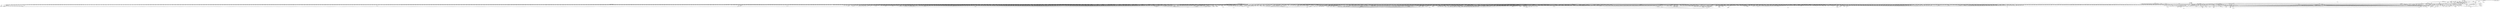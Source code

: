 digraph depends {
    node [shape=plaintext]
"adwaita-icon-theme-symbolic" -> "adwaita-icon-theme-lic" [style=dotted]
"adwaita-icon-theme-symbolic" -> "hicolor-icon-theme"
"alsa-conf" -> "libasound-lic" [style=dotted]
"alsa-state" -> "alsa-state-lic" [style=dotted]
"alsa-state" -> "alsa-states" [style=dotted]
"alsa-state" -> "alsa-utils-alsactl"
"alsa-states" -> "alsa-state-lic" [style=dotted]
"alsa-utils-alsactl" -> "alsa-states" [style=dotted]
"alsa-utils-alsactl" -> "alsa-utils-lic" [style=dotted]
"alsa-utils-alsactl" -> "libasound2"
"alsa-utils-alsamixer" -> "alsa-utils-lic" [style=dotted]
"alsa-utils-alsamixer" -> "libasound2"
"alsa-utils-alsamixer" -> "libformw5"
"alsa-utils-alsamixer" -> "libmenuw5"
"alsa-utils-alsamixer" -> "libncursesw5"
"alsa-utils-alsamixer" -> "libpanelw5"
"alsa-utils-alsamixer" -> "libtinfo5"
"apm" -> "apmd-lic" [style=dotted]
"apmd" -> "apmd-lic" [style=dotted]
"apmd" -> "libapm1"
"apm" -> "libapm1"
"avahi-daemon" -> "avahi-lic" [style=dotted]
"avahi-daemon" -> "base-files"
"avahi-daemon" -> "base-passwd"
"avahi-daemon" -> "libavahi-common3"
"avahi-daemon" -> "libavahi-core7"
"avahi-daemon" -> "libcap2"
"avahi-daemon" -> "libdaemon0"
"avahi-daemon" -> "libdbus-1-3"
"avahi-daemon" -> "libexpat1"
"avahi-daemon" -> "libnss-mdns" [style=dotted]
"avahi-daemon" -> "shadow"
"avahi-locale-en-gb" -> "virtual-locale-en-gb" [style=dotted]
"base-files" -> "base-files-lic" [style=dotted]
"base-passwd" -> "base-passwd-lic" [style=dotted]
"bash" -> "base-files"
"bash" -> "bash-lic" [style=dotted]
"bash" -> "libtinfo5"
"bash" -> "update-alternatives-opkg"
"bluez5" -> "bluez5-lic" [style=dotted]
"bluez5" -> "libdbus-1-3"
"bluez5" -> "libglib-2.0-0"
"bluez5" -> "libreadline8"
"bluez5" -> "libudev1"
"bluez5" -> "pi-bluetooth"
"bluez-firmware-rpidistro-bcm43430a1-hcd" -> "bluez-firmware-rpidistro-cypress-license"
"bluez-firmware-rpidistro-bcm43430a1-hcd" -> "bluez-firmware-rpidistro-lic" [style=dotted]
"bluez-firmware-rpidistro-bcm4345c0-hcd" -> "bluez-firmware-rpidistro-cypress-license"
"bluez-firmware-rpidistro-bcm4345c0-hcd" -> "bluez-firmware-rpidistro-lic" [style=dotted]
"bluez-firmware-rpidistro-cypress-license" -> "bluez-firmware-rpidistro-lic" [style=dotted]
"busybox" -> "busybox-lic" [style=dotted]
"busybox" -> "busybox-udhcpc" [style=dotted]
"busybox-syslog" -> "busybox"
"busybox-syslog" -> "busybox-lic" [style=dotted]
"busybox-syslog" -> "update-alternatives-opkg"
"busybox-udhcpc" -> "busybox-lic" [style=dotted]
"busybox" -> "update-alternatives-opkg"
"connman" -> "bluez5"
"connman-conf" -> "connman-conf-lic" [style=dotted]
"connman" -> "connman-conf" [style=dotted]
"connman" -> "connman-lic" [style=dotted]
"connman" -> "connman-plugin-vpn-l2tp" [style=dotted]
"connman" -> "connman-plugin-vpn-openvpn" [style=dotted]
"connman" -> "connman-plugin-vpn-pppt" [style=dotted]
"connman" -> "connman-plugin-vpn-vpnc" [style=dotted]
"connman" -> "connman-tests" [style=dotted]
"connman" -> "connman-tools" [style=dotted]
"connman" -> "connman-vpn" [style=dotted]
"connman" -> "connman-wait-online" [style=dotted]
"connman" -> "dbus-1"
"connman" -> "iptables"
"connman" -> "libdbus-1-3"
"connman" -> "libglib-2.0-0"
"connman" -> "libgnutls30"
"connman" -> "neard" [style=dotted]
"connman" -> "ofono"
"connman" -> "openvpn"
"connman-plugin-vpn-l2tp" -> "connman-vpn"
"connman-plugin-vpn-openvpn" -> "connman-vpn"
"connman-plugin-vpn-openvpn" -> "libdbus-1-3"
"connman-plugin-vpn-vpnc" -> "connman-vpn"
"connman-plugin-vpn-vpnc" -> "libdbus-1-3"
"connman" -> "pptp-linux"
"connman-tests" -> "connman-lic" [style=dotted]
"connman-tests" -> "iptables"
"connman-tests" -> "libdbus-1-3"
"connman-tests" -> "libglib-2.0-0"
"connman-tests" -> "libgnutls30"
"connman-tools" -> "connman"
"connman-tools" -> "connman-lic" [style=dotted]
"connman-tools" -> "libglib-2.0-0"
"connman-tools" -> "libgnutls30"
"connman" -> "update-alternatives-opkg"
"connman" -> "vpnc"
"connman-vpn" -> "connman-lic" [style=dotted]
"connman-vpn" -> "libdbus-1-3"
"connman-vpn" -> "libglib-2.0-0"
"connman-vpn" -> "libgnutls30"
"connman-wait-online" -> "connman-lic" [style=dotted]
"connman-wait-online" -> "libdbus-1-3"
"connman-wait-online" -> "libglib-2.0-0"
"connman" -> "wpa-supplicant"
"connman" -> "xl2tpd"
"cpushareholder-stub" -> "cpushareholder-stub-lic" [style=dotted]
"dbus-1" -> "base-files"
"dbus-1" -> "base-passwd"
"dbus-1" -> "dbus-lic" [style=dotted]
"dbus-1" -> "libdbus-1-3"
"dbus-1" -> "libexpat1"
"dbus-1" -> "libsystemd0"
"dbus-1" -> "shadow"
"directfb" -> "directfb-lic" [style=dotted]
"directfb" -> "libfreetype6"
"directfb" -> "libjpeg62"
"directfb" -> "libpng16-16"
"directfb" -> "libstdc++6"
"directfb" -> "libz1"
"e2fsprogs-badblocks" -> "e2fsprogs-lic" [style=dotted]
"e2fsprogs-badblocks" -> "libcom-err2"
"e2fsprogs-badblocks" -> "libext2fs2"
"e2fsprogs-e2fsck" -> "e2fsprogs-lic" [style=dotted]
"e2fsprogs-e2fsck" -> "libblkid1"
"e2fsprogs-e2fsck" -> "libcom-err2"
"e2fsprogs-e2fsck" -> "libe2p2"
"e2fsprogs-e2fsck" -> "libext2fs2"
"e2fsprogs-e2fsck" -> "libuuid1"
"e2fsprogs" -> "e2fsprogs-badblocks"
"e2fsprogs" -> "e2fsprogs-e2fsck" [style=dotted]
"e2fsprogs" -> "e2fsprogs-lic" [style=dotted]
"e2fsprogs" -> "e2fsprogs-mke2fs" [style=dotted]
"e2fsprogs" -> "libblkid1"
"e2fsprogs" -> "libcom-err2"
"e2fsprogs" -> "libe2p2"
"e2fsprogs" -> "libext2fs2"
"e2fsprogs" -> "libss2"
"e2fsprogs" -> "libuuid1"
"e2fsprogs-mke2fs" -> "e2fsprogs-lic" [style=dotted]
"e2fsprogs-mke2fs" -> "libblkid1"
"e2fsprogs-mke2fs" -> "libcom-err2"
"e2fsprogs-mke2fs" -> "libe2p2"
"e2fsprogs-mke2fs" -> "libext2fs2"
"e2fsprogs-mke2fs" -> "libuuid1"
"e2fsprogs-mke2fs" -> "update-alternatives-opkg"
"e2fsprogs" -> "update-alternatives-opkg"
"fontconfig-utils" -> "libfontconfig1"
"fontconfig-utils" -> "libfontconfig-lic" [style=dotted]
"fontconfig-utils" -> "libfreetype6"
"glibc-gconv-iso8859-1" -> "glibc-gconv"
"glibc-locale-en-gb" -> "virtual-locale-en-gb" [style=dotted]
"gstreamer1.0" -> "gstreamer1.0-lic" [style=dotted]
"gstreamer1.0" -> "libcap2"
"gstreamer1.0" -> "libglib-2.0-0"
"gstreamer1.0-locale-en-gb" -> "virtual-locale-en-gb" [style=dotted]
"gstreamer1.0-plugins-bad-locale-en-gb" -> "virtual-locale-en-gb" [style=dotted]
"gstreamer1.0-plugins-base-locale-en-gb" -> "virtual-locale-en-gb" [style=dotted]
"gtk+3-demo" -> "gtk+3-lic" [style=dotted]
"gtk+3-demo" -> "libatk-1.0-0"
"gtk+3-demo" -> "libcairo2"
"gtk+3-demo" -> "libepoxy0"
"gtk+3-demo" -> "libgdk-pixbuf-2.0-0"
"gtk+3-demo" -> "libglib-2.0-0"
"gtk+3-demo" -> "libgtk-3.0"
"gtk+3-demo" -> "libharfbuzz0"
"gtk+3-demo" -> "pango"
"gtk+3-locale-en-gb" -> "virtual-locale-en-gb" [style=dotted]
"gtk+3-locale-en" -> "virtual-locale-en" [style=dotted]
"hdparm" -> "hdparm-lic" [style=dotted]
"hdparm" -> "update-alternatives-opkg"
"hicolor-icon-theme" -> "hicolor-icon-theme-lic" [style=dotted]
"iptables" -> "iptables-lic" [style=dotted]
"iptables" -> "iptables-modules" [style=dotted]
"iptables" -> "iptables-module-xt-standard"
"iptables" -> "kernel-module-iptable-filter" [style=dotted]
"iptables" -> "kernel-module-iptable-nat" [style=dotted]
"iptables" -> "kernel-module-ip-tables" [style=dotted]
"iptables" -> "kernel-module-ipt-masquerade" [style=dotted]
"iptables" -> "kernel-module-nf-conntrack-ipv4" [style=dotted]
"iptables" -> "kernel-module-nf-conntrack" [style=dotted]
"iptables" -> "kernel-module-nf-defrag-ipv4" [style=dotted]
"iptables" -> "kernel-module-nf-nat" [style=dotted]
"iptables" -> "kernel-module-x-tables" [style=dotted]
"iptables-module-ebt-802-3" -> "iptables"
"iptables-module-ebt-ip" -> "iptables"
"iptables-module-ebt-log" -> "iptables"
"iptables-module-ebt-mark-m" -> "iptables"
"iptables-module-ip6t-ah" -> "iptables"
"iptables-module-ip6t-dnat" -> "iptables"
"iptables-module-ip6t-dnpt" -> "iptables"
"iptables-module-ip6t-dst" -> "iptables"
"iptables-module-ip6t-eui64" -> "iptables"
"iptables-module-ip6t-frag" -> "iptables"
"iptables-module-ip6t-hbh" -> "iptables"
"iptables-module-ip6t-hl" -> "iptables"
"iptables-module-ip6t-icmp6" -> "iptables"
"iptables-module-ip6t-ipv6header" -> "iptables"
"iptables-module-ip6t-log" -> "iptables"
"iptables-module-ip6t-masquerade" -> "iptables"
"iptables-module-ip6t-mh" -> "iptables"
"iptables-module-ip6t-netmap" -> "iptables"
"iptables-module-ip6t-redirect" -> "iptables"
"iptables-module-ip6t-reject" -> "iptables"
"iptables-module-ip6t-rt" -> "iptables"
"iptables-module-ip6t-snat" -> "iptables"
"iptables-module-ip6t-snpt" -> "iptables"
"iptables-module-ip6t-srh" -> "iptables"
"iptables-module-ipt-ah" -> "iptables"
"iptables-module-ipt-clusterip" -> "iptables"
"iptables-module-ipt-dnat" -> "iptables"
"iptables-module-ipt-ecn" -> "iptables"
"iptables-module-ipt-icmp" -> "iptables"
"iptables-module-ipt-log" -> "iptables"
"iptables-module-ipt-masquerade" -> "iptables"
"iptables-module-ipt-netmap" -> "iptables"
"iptables-module-ipt-realm" -> "iptables"
"iptables-module-ipt-redirect" -> "iptables"
"iptables-module-ipt-reject" -> "iptables"
"iptables-module-ipt-snat" -> "iptables"
"iptables-module-ipt-ttl" -> "iptables"
"iptables-module-ipt-ulog" -> "iptables"
"iptables-modules" -> "iptables-lic" [style=dotted]
"iptables-modules" -> "iptables-module-ebt-802-3"
"iptables-modules" -> "iptables-module-ebt-ip"
"iptables-modules" -> "iptables-module-ebt-log"
"iptables-modules" -> "iptables-module-ebt-mark-m"
"iptables-modules" -> "iptables-module-ip6t-ah"
"iptables-modules" -> "iptables-module-ip6t-dnat"
"iptables-modules" -> "iptables-module-ip6t-dnpt"
"iptables-modules" -> "iptables-module-ip6t-dst"
"iptables-modules" -> "iptables-module-ip6t-eui64"
"iptables-modules" -> "iptables-module-ip6t-frag"
"iptables-modules" -> "iptables-module-ip6t-hbh"
"iptables-modules" -> "iptables-module-ip6t-hl"
"iptables-modules" -> "iptables-module-ip6t-icmp6"
"iptables-modules" -> "iptables-module-ip6t-ipv6header"
"iptables-modules" -> "iptables-module-ip6t-log"
"iptables-modules" -> "iptables-module-ip6t-masquerade"
"iptables-modules" -> "iptables-module-ip6t-mh"
"iptables-modules" -> "iptables-module-ip6t-netmap"
"iptables-modules" -> "iptables-module-ip6t-redirect"
"iptables-modules" -> "iptables-module-ip6t-reject"
"iptables-modules" -> "iptables-module-ip6t-rt"
"iptables-modules" -> "iptables-module-ip6t-snat"
"iptables-modules" -> "iptables-module-ip6t-snpt"
"iptables-modules" -> "iptables-module-ip6t-srh"
"iptables-modules" -> "iptables-module-ipt-ah"
"iptables-modules" -> "iptables-module-ipt-clusterip"
"iptables-modules" -> "iptables-module-ipt-dnat"
"iptables-modules" -> "iptables-module-ipt-ecn"
"iptables-modules" -> "iptables-module-ipt-icmp"
"iptables-modules" -> "iptables-module-ipt-log"
"iptables-modules" -> "iptables-module-ipt-masquerade"
"iptables-modules" -> "iptables-module-ipt-netmap"
"iptables-modules" -> "iptables-module-ipt-realm"
"iptables-modules" -> "iptables-module-ipt-redirect"
"iptables-modules" -> "iptables-module-ipt-reject"
"iptables-modules" -> "iptables-module-ipt-snat"
"iptables-modules" -> "iptables-module-ipt-ttl"
"iptables-modules" -> "iptables-module-ipt-ulog"
"iptables-modules" -> "iptables-module-xt-addrtype"
"iptables-modules" -> "iptables-module-xt-audit"
"iptables-modules" -> "iptables-module-xt-bpf"
"iptables-modules" -> "iptables-module-xt-cgroup"
"iptables-modules" -> "iptables-module-xt-checksum"
"iptables-modules" -> "iptables-module-xt-classify"
"iptables-modules" -> "iptables-module-xt-cluster"
"iptables-modules" -> "iptables-module-xt-comment"
"iptables-modules" -> "iptables-module-xt-connbytes"
"iptables-modules" -> "iptables-module-xt-connlimit"
"iptables-modules" -> "iptables-module-xt-connmark"
"iptables-modules" -> "iptables-module-xt-connsecmark"
"iptables-modules" -> "iptables-module-xt-conntrack"
"iptables-modules" -> "iptables-module-xt-cpu"
"iptables-modules" -> "iptables-module-xt-ct"
"iptables-modules" -> "iptables-module-xt-dccp"
"iptables-modules" -> "iptables-module-xt-devgroup"
"iptables-modules" -> "iptables-module-xt-dscp"
"iptables-modules" -> "iptables-module-xt-ecn"
"iptables-modules" -> "iptables-module-xt-esp"
"iptables-modules" -> "iptables-module-xt-hashlimit"
"iptables-modules" -> "iptables-module-xt-helper"
"iptables-modules" -> "iptables-module-xt-hmark"
"iptables-modules" -> "iptables-module-xt-idletimer"
"iptables-modules" -> "iptables-module-xt-ipcomp"
"iptables-modules" -> "iptables-module-xt-iprange"
"iptables-modules" -> "iptables-module-xt-ipvs"
"iptables-modules" -> "iptables-module-xt-led"
"iptables-modules" -> "iptables-module-xt-length"
"iptables-modules" -> "iptables-module-xt-limit"
"iptables-modules" -> "iptables-module-xt-mac"
"iptables-modules" -> "iptables-module-xt-mangle"
"iptables-modules" -> "iptables-module-xt-mark"
"iptables-modules" -> "iptables-module-xt-multiport"
"iptables-modules" -> "iptables-module-xt-nfacct"
"iptables-modules" -> "iptables-module-xt-nflog"
"iptables-modules" -> "iptables-module-xt-nfqueue"
"iptables-modules" -> "iptables-module-xt-notrack"
"iptables-modules" -> "iptables-module-xt-osf"
"iptables-modules" -> "iptables-module-xt-owner"
"iptables-modules" -> "iptables-module-xt-physdev"
"iptables-modules" -> "iptables-module-xt-pkttype"
"iptables-modules" -> "iptables-module-xt-policy"
"iptables-modules" -> "iptables-module-xt-quota"
"iptables-modules" -> "iptables-module-xt-rateest"
"iptables-modules" -> "iptables-module-xt-recent"
"iptables-modules" -> "iptables-module-xt-rpfilter"
"iptables-modules" -> "iptables-module-xt-sctp"
"iptables-modules" -> "iptables-module-xt-secmark"
"iptables-modules" -> "iptables-module-xt-set"
"iptables-modules" -> "iptables-module-xt-socket"
"iptables-modules" -> "iptables-module-xt-standard"
"iptables-modules" -> "iptables-module-xt-state"
"iptables-modules" -> "iptables-module-xt-statistic"
"iptables-modules" -> "iptables-module-xt-string"
"iptables-modules" -> "iptables-module-xt-synproxy"
"iptables-modules" -> "iptables-module-xt-tcp"
"iptables-modules" -> "iptables-module-xt-tcpmss"
"iptables-modules" -> "iptables-module-xt-tcpoptstrip"
"iptables-modules" -> "iptables-module-xt-tee"
"iptables-modules" -> "iptables-module-xt-time"
"iptables-modules" -> "iptables-module-xt-tos"
"iptables-modules" -> "iptables-module-xt-tproxy"
"iptables-modules" -> "iptables-module-xt-trace"
"iptables-modules" -> "iptables-module-xt-u32"
"iptables-modules" -> "iptables-module-xt-udp"
"iptables-module-xt-addrtype" -> "iptables"
"iptables-module-xt-audit" -> "iptables"
"iptables-module-xt-bpf" -> "iptables"
"iptables-module-xt-cgroup" -> "iptables"
"iptables-module-xt-checksum" -> "iptables"
"iptables-module-xt-classify" -> "iptables"
"iptables-module-xt-cluster" -> "iptables"
"iptables-module-xt-comment" -> "iptables"
"iptables-module-xt-connbytes" -> "iptables"
"iptables-module-xt-connlimit" -> "iptables"
"iptables-module-xt-connmark" -> "iptables"
"iptables-module-xt-connsecmark" -> "iptables"
"iptables-module-xt-conntrack" -> "iptables"
"iptables-module-xt-cpu" -> "iptables"
"iptables-module-xt-ct" -> "iptables"
"iptables-module-xt-dccp" -> "iptables"
"iptables-module-xt-devgroup" -> "iptables"
"iptables-module-xt-dscp" -> "iptables"
"iptables-module-xt-ecn" -> "iptables"
"iptables-module-xt-esp" -> "iptables"
"iptables-module-xt-hashlimit" -> "iptables"
"iptables-module-xt-helper" -> "iptables"
"iptables-module-xt-hmark" -> "iptables"
"iptables-module-xt-idletimer" -> "iptables"
"iptables-module-xt-ipcomp" -> "iptables"
"iptables-module-xt-iprange" -> "iptables"
"iptables-module-xt-ipvs" -> "iptables"
"iptables-module-xt-led" -> "iptables"
"iptables-module-xt-length" -> "iptables"
"iptables-module-xt-limit" -> "iptables"
"iptables-module-xt-mac" -> "iptables"
"iptables-module-xt-mangle" -> "iptables"
"iptables-module-xt-mark" -> "iptables"
"iptables-module-xt-multiport" -> "iptables"
"iptables-module-xt-nfacct" -> "iptables"
"iptables-module-xt-nflog" -> "iptables"
"iptables-module-xt-nfqueue" -> "iptables"
"iptables-module-xt-notrack" -> "iptables"
"iptables-module-xt-osf" -> "iptables"
"iptables-module-xt-owner" -> "iptables"
"iptables-module-xt-physdev" -> "iptables"
"iptables-module-xt-pkttype" -> "iptables"
"iptables-module-xt-policy" -> "iptables"
"iptables-module-xt-quota" -> "iptables"
"iptables-module-xt-rateest" -> "iptables"
"iptables-module-xt-recent" -> "iptables"
"iptables-module-xt-rpfilter" -> "iptables"
"iptables-module-xt-sctp" -> "iptables"
"iptables-module-xt-secmark" -> "iptables"
"iptables-module-xt-set" -> "iptables"
"iptables-module-xt-socket" -> "iptables"
"iptables-module-xt-standard" -> "iptables"
"iptables-module-xt-state" -> "iptables"
"iptables-module-xt-statistic" -> "iptables"
"iptables-module-xt-string" -> "iptables"
"iptables-module-xt-synproxy" -> "iptables"
"iptables-module-xt-tcp" -> "iptables"
"iptables-module-xt-tcpmss" -> "iptables"
"iptables-module-xt-tcpoptstrip" -> "iptables"
"iptables-module-xt-tee" -> "iptables"
"iptables-module-xt-time" -> "iptables"
"iptables-module-xt-tos" -> "iptables"
"iptables-module-xt-tproxy" -> "iptables"
"iptables-module-xt-trace" -> "iptables"
"iptables-module-xt-u32" -> "iptables"
"iptables-module-xt-udp" -> "iptables"
"iw" -> "iw-lic" [style=dotted]
"iw" -> "libnl-3-200"
"iw" -> "libnl-genl-3-200"
"kbd-consolefonts" -> "kbd-lic" [style=dotted]
"kbd" -> "kbd-lic" [style=dotted]
"kbd-keymaps" -> "kbd-lic" [style=dotted]
"kbd" -> "update-alternatives-opkg"
"kernel-module-6lowpan-4.14.112" -> "kernel-module-ipv6-4.14.112"
"kernel-module-6pack-4.14.112" -> "kernel-module-ax25-4.14.112"
"kernel-module-8021q-4.14.112" -> "kernel-module-garp-4.14.112"
"kernel-module-8192cu-4.14.112" -> "kernel-module-cfg80211-4.14.112"
"kernel-module-9p-4.14.112" -> "kernel-module-9pnet-4.14.112"
"kernel-module-act-ipt-4.14.112" -> "kernel-module-x-tables-4.14.112"
"kernel-module-ad714x-i2c-4.14.112" -> "kernel-module-ad714x-4.14.112"
"kernel-module-ad714x-spi-4.14.112" -> "kernel-module-ad714x-4.14.112"
"kernel-module-ads1015-4.14.112" -> "kernel-module-hwmon-4.14.112"
"kernel-module-ads7846-4.14.112" -> "kernel-module-hwmon-4.14.112"
"kernel-module-adv7180-4.14.112" -> "kernel-module-media-4.14.112"
"kernel-module-adv7180-4.14.112" -> "kernel-module-v4l2-common-4.14.112"
"kernel-module-adv7180-4.14.112" -> "kernel-module-videodev-4.14.112"
"kernel-module-adxl34x-i2c-4.14.112" -> "kernel-module-adxl34x-4.14.112"
"kernel-module-adxl34x-spi-4.14.112" -> "kernel-module-adxl34x-4.14.112"
"kernel-module-aes-arm-bs-4.14.112" -> "kernel-module-crypto-simd-4.14.112"
"kernel-module-af9033-4.14.112" -> "kernel-module-dvb-core-4.14.112"
"kernel-module-ah6-4.14.112" -> "kernel-module-ipv6-4.14.112"
"kernel-module-aircable-4.14.112" -> "kernel-module-usbserial-4.14.112"
"kernel-module-algif-skcipher-4.14.112" -> "kernel-module-af-alg-4.14.112"
"kernel-module-appletalk-4.14.112" -> "kernel-module-psnap-4.14.112"
"kernel-module-ar5523-4.14.112" -> "kernel-module-cfg80211-4.14.112"
"kernel-module-ar5523-4.14.112" -> "kernel-module-mac80211-4.14.112"
"kernel-module-arizona-micsupp-4.14.112" -> "kernel-module-snd-soc-core-4.14.112"
"kernel-module-ark3116-4.14.112" -> "kernel-module-usbserial-4.14.112"
"kernel-module-arptable-filter-4.14.112" -> "kernel-module-arp-tables-4.14.112"
"kernel-module-arptable-filter-4.14.112" -> "kernel-module-x-tables-4.14.112"
"kernel-module-arp-tables-4.14.112" -> "kernel-module-x-tables-4.14.112"
"kernel-module-arpt-mangle-4.14.112" -> "kernel-module-x-tables-4.14.112"
"kernel-module-async-memcpy-4.14.112" -> "kernel-module-async-tx-4.14.112"
"kernel-module-async-pq-4.14.112" -> "kernel-module-async-tx-4.14.112"
"kernel-module-async-pq-4.14.112" -> "kernel-module-async-xor-4.14.112"
"kernel-module-async-pq-4.14.112" -> "kernel-module-raid6-pq-4.14.112"
"kernel-module-async-raid6-recov-4.14.112" -> "kernel-module-async-tx-4.14.112"
"kernel-module-async-raid6-recov-4.14.112" -> "kernel-module-raid6-pq-4.14.112"
"kernel-module-async-xor-4.14.112" -> "kernel-module-async-tx-4.14.112"
"kernel-module-async-xor-4.14.112" -> "kernel-module-xor-4.14.112"
"kernel-module-at76c50x-usb-4.14.112" -> "kernel-module-cfg80211-4.14.112"
"kernel-module-at76c50x-usb-4.14.112" -> "kernel-module-mac80211-4.14.112"
"kernel-module-at86rf230-4.14.112" -> "kernel-module-mac802154-4.14.112"
"kernel-module-ath3k-4.14.112" -> "kernel-module-bluetooth-4.14.112"
"kernel-module-ath-4.14.112" -> "kernel-module-cfg80211-4.14.112"
"kernel-module-ath6kl-core-4.14.112" -> "kernel-module-cfg80211-4.14.112"
"kernel-module-ath6kl-usb-4.14.112" -> "kernel-module-ath6kl-core-4.14.112"
"kernel-module-ath9k-4.14.112" -> "kernel-module-ath-4.14.112"
"kernel-module-ath9k-4.14.112" -> "kernel-module-ath9k-common-4.14.112"
"kernel-module-ath9k-4.14.112" -> "kernel-module-ath9k-hw-4.14.112"
"kernel-module-ath9k-4.14.112" -> "kernel-module-cfg80211-4.14.112"
"kernel-module-ath9k-4.14.112" -> "kernel-module-mac80211-4.14.112"
"kernel-module-ath9k-common-4.14.112" -> "kernel-module-ath-4.14.112"
"kernel-module-ath9k-common-4.14.112" -> "kernel-module-ath9k-hw-4.14.112"
"kernel-module-ath9k-common-4.14.112" -> "kernel-module-cfg80211-4.14.112"
"kernel-module-ath9k-htc-4.14.112" -> "kernel-module-ath-4.14.112"
"kernel-module-ath9k-htc-4.14.112" -> "kernel-module-ath9k-common-4.14.112"
"kernel-module-ath9k-htc-4.14.112" -> "kernel-module-ath9k-hw-4.14.112"
"kernel-module-ath9k-htc-4.14.112" -> "kernel-module-cfg80211-4.14.112"
"kernel-module-ath9k-htc-4.14.112" -> "kernel-module-mac80211-4.14.112"
"kernel-module-ath9k-hw-4.14.112" -> "kernel-module-ath-4.14.112"
"kernel-module-au0828-4.14.112" -> "kernel-module-dvb-core-4.14.112"
"kernel-module-au0828-4.14.112" -> "kernel-module-media-4.14.112"
"kernel-module-au0828-4.14.112" -> "kernel-module-tveeprom-4.14.112"
"kernel-module-au0828-4.14.112" -> "kernel-module-v4l2-common-4.14.112"
"kernel-module-au0828-4.14.112" -> "kernel-module-videobuf2-core-4.14.112"
"kernel-module-au0828-4.14.112" -> "kernel-module-videobuf2-v4l2-4.14.112"
"kernel-module-au0828-4.14.112" -> "kernel-module-videobuf2-vmalloc-4.14.112"
"kernel-module-au0828-4.14.112" -> "kernel-module-videodev-4.14.112"
"kernel-module-au8522-decoder-4.14.112" -> "kernel-module-au8522-common-4.14.112"
"kernel-module-au8522-decoder-4.14.112" -> "kernel-module-media-4.14.112"
"kernel-module-au8522-decoder-4.14.112" -> "kernel-module-v4l2-common-4.14.112"
"kernel-module-au8522-decoder-4.14.112" -> "kernel-module-videodev-4.14.112"
"kernel-module-au8522-dig-4.14.112" -> "kernel-module-au8522-common-4.14.112"
"kernel-module-authencesn-4.14.112" -> "kernel-module-authenc-4.14.112"
"kernel-module-b2c2-flexcop-4.14.112" -> "kernel-module-cx24113-4.14.112"
"kernel-module-b2c2-flexcop-4.14.112" -> "kernel-module-cx24123-4.14.112"
"kernel-module-b2c2-flexcop-4.14.112" -> "kernel-module-dvb-core-4.14.112"
"kernel-module-b2c2-flexcop-4.14.112" -> "kernel-module-s5h1420-4.14.112"
"kernel-module-b2c2-flexcop-usb-4.14.112" -> "kernel-module-b2c2-flexcop-4.14.112"
"kernel-module-b43-4.14.112" -> "kernel-module-bcma-4.14.112"
"kernel-module-b43-4.14.112" -> "kernel-module-cfg80211-4.14.112"
"kernel-module-b43-4.14.112" -> "kernel-module-mac80211-4.14.112"
"kernel-module-b43-4.14.112" -> "kernel-module-ssb-4.14.112"
"kernel-module-b43legacy-4.14.112" -> "kernel-module-cfg80211-4.14.112"
"kernel-module-b43legacy-4.14.112" -> "kernel-module-mac80211-4.14.112"
"kernel-module-b43legacy-4.14.112" -> "kernel-module-ssb-4.14.112"
"kernel-module-baycom-ser-fdx-4.14.112" -> "kernel-module-hdlcdrv-4.14.112"
"kernel-module-baycom-ser-hdx-4.14.112" -> "kernel-module-hdlcdrv-4.14.112"
"kernel-module-bcm203x-4.14.112" -> "kernel-module-bluetooth-4.14.112"
"kernel-module-bcm2835-smi-dev-4.14.112" -> "kernel-module-bcm2835-smi-4.14.112"
"kernel-module-bcm2835-smi-nand-4.14.112" -> "kernel-module-bcm2835-smi-4.14.112"
"kernel-module-bcm2835-smi-nand-4.14.112" -> "kernel-module-mtd-4.14.112"
"kernel-module-bcm2835-smi-nand-4.14.112" -> "kernel-module-nand-4.14.112"
"kernel-module-bcm2835-unicam-4.14.112" -> "kernel-module-v4l2-common-4.14.112"
"kernel-module-bcm2835-unicam-4.14.112" -> "kernel-module-v4l2-dv-timings-4.14.112"
"kernel-module-bcm2835-unicam-4.14.112" -> "kernel-module-v4l2-fwnode-4.14.112"
"kernel-module-bcm2835-unicam-4.14.112" -> "kernel-module-videobuf2-core-4.14.112"
"kernel-module-bcm2835-unicam-4.14.112" -> "kernel-module-videobuf2-dma-contig-4.14.112"
"kernel-module-bcm2835-unicam-4.14.112" -> "kernel-module-videobuf2-v4l2-4.14.112"
"kernel-module-bcm2835-unicam-4.14.112" -> "kernel-module-videodev-4.14.112"
"kernel-module-bcm2835-v4l2-4.14.112" -> "kernel-module-v4l2-common-4.14.112"
"kernel-module-bcm2835-v4l2-4.14.112" -> "kernel-module-videobuf2-core-4.14.112"
"kernel-module-bcm2835-v4l2-4.14.112" -> "kernel-module-videobuf2-v4l2-4.14.112"
"kernel-module-bcm2835-v4l2-4.14.112" -> "kernel-module-videobuf2-vmalloc-4.14.112"
"kernel-module-bcm2835-v4l2-4.14.112" -> "kernel-module-videodev-4.14.112"
"kernel-module-belkin-sa-4.14.112" -> "kernel-module-usbserial-4.14.112"
"kernel-module-bfusb-4.14.112" -> "kernel-module-bluetooth-4.14.112"
"kernel-module-block2mtd-4.14.112" -> "kernel-module-mtd-4.14.112"
"kernel-module-bluetooth-4.14.112" -> "kernel-module-ecdh-generic-4.14.112"
"kernel-module-bluetooth-4.14.112" -> "kernel-module-rfkill-4.14.112"
"kernel-module-bluetooth-6lowpan-4.14.112" -> "kernel-module-6lowpan-4.14.112"
"kernel-module-bluetooth-6lowpan-4.14.112" -> "kernel-module-bluetooth-4.14.112"
"kernel-module-bmp280-4.14.112" -> "kernel-module-industrialio-4.14.112"
"kernel-module-bmp280-i2c-4.14.112" -> "kernel-module-bmp280-4.14.112"
"kernel-module-bmp280-spi-4.14.112" -> "kernel-module-bmp280-4.14.112"
"kernel-module-bnep-4.14.112" -> "kernel-module-bluetooth-4.14.112"
"kernel-module-bpa10x-4.14.112" -> "kernel-module-bluetooth-4.14.112"
"kernel-module-bpa10x-4.14.112" -> "kernel-module-hci-uart-4.14.112"
"kernel-module-bpqether-4.14.112" -> "kernel-module-ax25-4.14.112"
"kernel-module-brcmfmac-4.14.112" -> "kernel-module-brcmutil-4.14.112"
"kernel-module-brcmfmac-4.14.112" -> "kernel-module-cfg80211-4.14.112"
"kernel-module-bridge-4.14.112" -> "kernel-module-ipv6-4.14.112"
"kernel-module-bridge-4.14.112" -> "kernel-module-llc-4.14.112"
"kernel-module-bridge-4.14.112" -> "kernel-module-stp-4.14.112"
"kernel-module-br-netfilter-4.14.112" -> "kernel-module-bridge-4.14.112"
"kernel-module-bsd-comp-4.14.112" -> "kernel-module-ppp-generic-4.14.112"
"kernel-module-btbcm-4.14.112" -> "kernel-module-bluetooth-4.14.112"
"kernel-module-btintel-4.14.112" -> "kernel-module-bluetooth-4.14.112"
"kernel-module-btmrvl-4.14.112" -> "kernel-module-bluetooth-4.14.112"
"kernel-module-btmrvl-sdio-4.14.112" -> "kernel-module-bluetooth-4.14.112"
"kernel-module-btmrvl-sdio-4.14.112" -> "kernel-module-btmrvl-4.14.112"
"kernel-module-btrfs-4.14.112" -> "kernel-module-lzo-compress-4.14.112"
"kernel-module-btrfs-4.14.112" -> "kernel-module-raid6-pq-4.14.112"
"kernel-module-btrfs-4.14.112" -> "kernel-module-xor-4.14.112"
"kernel-module-btrfs-4.14.112" -> "kernel-module-zlib-deflate-4.14.112"
"kernel-module-btrfs-4.14.112" -> "kernel-module-zstd-compress-4.14.112"
"kernel-module-btrfs-4.14.112" -> "kernel-module-zstd-decompress-4.14.112"
"kernel-module-btrtl-4.14.112" -> "kernel-module-bluetooth-4.14.112"
"kernel-module-btusb-4.14.112" -> "kernel-module-bluetooth-4.14.112"
"kernel-module-btusb-4.14.112" -> "kernel-module-btbcm-4.14.112"
"kernel-module-btusb-4.14.112" -> "kernel-module-btintel-4.14.112"
"kernel-module-btusb-4.14.112" -> "kernel-module-btrtl-4.14.112"
"kernel-module-btwilink-4.14.112" -> "kernel-module-bluetooth-4.14.112"
"kernel-module-btwilink-4.14.112" -> "kernel-module-st-drv-4.14.112"
"kernel-module-can-bcm-4.14.112" -> "kernel-module-can-4.14.112"
"kernel-module-can-gw-4.14.112" -> "kernel-module-can-4.14.112"
"kernel-module-can-raw-4.14.112" -> "kernel-module-can-4.14.112"
"kernel-module-carl9170-4.14.112" -> "kernel-module-ath-4.14.112"
"kernel-module-carl9170-4.14.112" -> "kernel-module-cfg80211-4.14.112"
"kernel-module-carl9170-4.14.112" -> "kernel-module-mac80211-4.14.112"
"kernel-module-cast5-generic-4.14.112" -> "kernel-module-cast-common-4.14.112"
"kernel-module-cc2520-4.14.112" -> "kernel-module-crc-ccitt-4.14.112"
"kernel-module-cc2520-4.14.112" -> "kernel-module-mac802154-4.14.112"
"kernel-module-cdc-mbim-4.14.112" -> "kernel-module-cdc-ncm-4.14.112"
"kernel-module-cdc-mbim-4.14.112" -> "kernel-module-cdc-wdm-4.14.112"
"kernel-module-cfg80211-4.14.112" -> "kernel-module-rfkill-4.14.112"
"kernel-module-ch341-4.14.112" -> "kernel-module-usbserial-4.14.112"
"kernel-module-cp210x-4.14.112" -> "kernel-module-usbserial-4.14.112"
"kernel-module-cpia2-4.14.112" -> "kernel-module-v4l2-common-4.14.112"
"kernel-module-cpia2-4.14.112" -> "kernel-module-videodev-4.14.112"
"kernel-module-crypto-simd-4.14.112" -> "kernel-module-cryptd-4.14.112"
"kernel-module-cs53l32a-4.14.112" -> "kernel-module-v4l2-common-4.14.112"
"kernel-module-cs53l32a-4.14.112" -> "kernel-module-videodev-4.14.112"
"kernel-module-cuse-4.14.112" -> "kernel-module-fuse-4.14.112"
"kernel-module-cx231xx-4.14.112" -> "kernel-module-cx2341x-4.14.112"
"kernel-module-cx231xx-4.14.112" -> "kernel-module-i2c-mux-4.14.112"
"kernel-module-cx231xx-4.14.112" -> "kernel-module-media-4.14.112"
"kernel-module-cx231xx-4.14.112" -> "kernel-module-tveeprom-4.14.112"
"kernel-module-cx231xx-4.14.112" -> "kernel-module-v4l2-common-4.14.112"
"kernel-module-cx231xx-4.14.112" -> "kernel-module-videobuf-core-4.14.112"
"kernel-module-cx231xx-4.14.112" -> "kernel-module-videobuf-vmalloc-4.14.112"
"kernel-module-cx231xx-4.14.112" -> "kernel-module-videodev-4.14.112"
"kernel-module-cx231xx-alsa-4.14.112" -> "kernel-module-cx231xx-4.14.112"
"kernel-module-cx231xx-alsa-4.14.112" -> "kernel-module-snd-4.14.112"
"kernel-module-cx231xx-alsa-4.14.112" -> "kernel-module-snd-pcm-4.14.112"
"kernel-module-cx231xx-dvb-4.14.112" -> "kernel-module-cx231xx-4.14.112"
"kernel-module-cx231xx-dvb-4.14.112" -> "kernel-module-dvb-core-4.14.112"
"kernel-module-cx2341x-4.14.112" -> "kernel-module-v4l2-common-4.14.112"
"kernel-module-cx2341x-4.14.112" -> "kernel-module-videodev-4.14.112"
"kernel-module-cx25840-4.14.112" -> "kernel-module-media-4.14.112"
"kernel-module-cx25840-4.14.112" -> "kernel-module-v4l2-common-4.14.112"
"kernel-module-cx25840-4.14.112" -> "kernel-module-videodev-4.14.112"
"kernel-module-cxacru-4.14.112" -> "kernel-module-atm-4.14.112"
"kernel-module-cxacru-4.14.112" -> "kernel-module-usbatm-4.14.112"
"kernel-module-cxd2820r-4.14.112" -> "kernel-module-dvb-core-4.14.112"
"kernel-module-cxd2841er-4.14.112" -> "kernel-module-dvb-core-4.14.112"
"kernel-module-cxd2880-4.14.112" -> "kernel-module-dvb-core-4.14.112"
"kernel-module-cxd2880-spi-4.14.112" -> "kernel-module-dvb-core-4.14.112"
"kernel-module-cyberjack-4.14.112" -> "kernel-module-usbserial-4.14.112"
"kernel-module-cypress-m8-4.14.112" -> "kernel-module-usbserial-4.14.112"
"kernel-module-deflate-4.14.112" -> "kernel-module-zlib-deflate-4.14.112"
"kernel-module-dht11-4.14.112" -> "kernel-module-industrialio-4.14.112"
"kernel-module-dib3000mc-4.14.112" -> "kernel-module-dibx000-common-4.14.112"
"kernel-module-dib7000m-4.14.112" -> "kernel-module-dibx000-common-4.14.112"
"kernel-module-dib7000p-4.14.112" -> "kernel-module-dibx000-common-4.14.112"
"kernel-module-dib7000p-4.14.112" -> "kernel-module-dvb-core-4.14.112"
"kernel-module-dib8000-4.14.112" -> "kernel-module-dibx000-common-4.14.112"
"kernel-module-dib8000-4.14.112" -> "kernel-module-dvb-core-4.14.112"
"kernel-module-dib9000-4.14.112" -> "kernel-module-dibx000-common-4.14.112"
"kernel-module-dib9000-4.14.112" -> "kernel-module-dvb-core-4.14.112"
"kernel-module-digi-acceleport-4.14.112" -> "kernel-module-usbserial-4.14.112"
"kernel-module-dm-bufio-4.14.112" -> "kernel-module-dm-mod-4.14.112"
"kernel-module-dm-cache-4.14.112" -> "kernel-module-dm-bio-prison-4.14.112"
"kernel-module-dm-cache-4.14.112" -> "kernel-module-dm-mod-4.14.112"
"kernel-module-dm-cache-4.14.112" -> "kernel-module-dm-persistent-data-4.14.112"
"kernel-module-dm-cache-smq-4.14.112" -> "kernel-module-dm-cache-4.14.112"
"kernel-module-dm-crypt-4.14.112" -> "kernel-module-dm-mod-4.14.112"
"kernel-module-dm-delay-4.14.112" -> "kernel-module-dm-mod-4.14.112"
"kernel-module-dm-log-4.14.112" -> "kernel-module-dm-mod-4.14.112"
"kernel-module-dm-log-userspace-4.14.112" -> "kernel-module-cn-4.14.112"
"kernel-module-dm-log-userspace-4.14.112" -> "kernel-module-dm-log-4.14.112"
"kernel-module-dm-log-userspace-4.14.112" -> "kernel-module-dm-mod-4.14.112"
"kernel-module-dm-mirror-4.14.112" -> "kernel-module-dm-log-4.14.112"
"kernel-module-dm-mirror-4.14.112" -> "kernel-module-dm-mod-4.14.112"
"kernel-module-dm-mirror-4.14.112" -> "kernel-module-dm-region-hash-4.14.112"
"kernel-module-dm-mod-4.14.112" -> "kernel-module-dax-4.14.112"
"kernel-module-dm-persistent-data-4.14.112" -> "kernel-module-dm-bufio-4.14.112"
"kernel-module-dm-raid-4.14.112" -> "kernel-module-dm-mod-4.14.112"
"kernel-module-dm-raid-4.14.112" -> "kernel-module-md-mod-4.14.112"
"kernel-module-dm-raid-4.14.112" -> "kernel-module-raid456-4.14.112"
"kernel-module-dm-region-hash-4.14.112" -> "kernel-module-dm-log-4.14.112"
"kernel-module-dm-snapshot-4.14.112" -> "kernel-module-dm-bufio-4.14.112"
"kernel-module-dm-snapshot-4.14.112" -> "kernel-module-dm-mod-4.14.112"
"kernel-module-dm-thin-pool-4.14.112" -> "kernel-module-dm-bio-prison-4.14.112"
"kernel-module-dm-thin-pool-4.14.112" -> "kernel-module-dm-mod-4.14.112"
"kernel-module-dm-thin-pool-4.14.112" -> "kernel-module-dm-persistent-data-4.14.112"
"kernel-module-dm-zero-4.14.112" -> "kernel-module-dm-mod-4.14.112"
"kernel-module-drbd-4.14.112" -> "kernel-module-lru-cache-4.14.112"
"kernel-module-drxk-4.14.112" -> "kernel-module-dvb-core-4.14.112"
"kernel-module-ds1621-4.14.112" -> "kernel-module-hwmon-4.14.112"
"kernel-module-ds1wm-4.14.112" -> "kernel-module-wire-4.14.112"
"kernel-module-ds2482-4.14.112" -> "kernel-module-wire-4.14.112"
"kernel-module-ds2490-4.14.112" -> "kernel-module-wire-4.14.112"
"kernel-module-ds2760-battery-4.14.112" -> "kernel-module-w1-ds2760-4.14.112"
"kernel-module-dsbr100-4.14.112" -> "kernel-module-videodev-4.14.112"
"kernel-module-dvb-as102-4.14.112" -> "kernel-module-dvb-core-4.14.112"
"kernel-module-dvb-usb-4.14.112" -> "kernel-module-dvb-core-4.14.112"
"kernel-module-dvb-usb-a800-4.14.112" -> "kernel-module-dvb-usb-4.14.112"
"kernel-module-dvb-usb-a800-4.14.112" -> "kernel-module-dvb-usb-dibusb-common-4.14.112"
"kernel-module-dvb-usb-a800-4.14.112" -> "kernel-module-dvb-usb-dibusb-mc-common-4.14.112"
"kernel-module-dvb-usb-af9005-4.14.112" -> "kernel-module-dvb-usb-4.14.112"
"kernel-module-dvb-usb-af9015-4.14.112" -> "kernel-module-dvb-usb-v2-4.14.112"
"kernel-module-dvb-usb-af9035-4.14.112" -> "kernel-module-dvb-usb-v2-4.14.112"
"kernel-module-dvb-usb-anysee-4.14.112" -> "kernel-module-dvb-core-4.14.112"
"kernel-module-dvb-usb-anysee-4.14.112" -> "kernel-module-dvb-usb-v2-4.14.112"
"kernel-module-dvb-usb-au6610-4.14.112" -> "kernel-module-dvb-usb-v2-4.14.112"
"kernel-module-dvb-usb-az6007-4.14.112" -> "kernel-module-cypress-firmware-4.14.112"
"kernel-module-dvb-usb-az6007-4.14.112" -> "kernel-module-dvb-core-4.14.112"
"kernel-module-dvb-usb-az6007-4.14.112" -> "kernel-module-dvb-usb-v2-4.14.112"
"kernel-module-dvb-usb-az6027-4.14.112" -> "kernel-module-dvb-core-4.14.112"
"kernel-module-dvb-usb-az6027-4.14.112" -> "kernel-module-dvb-usb-4.14.112"
"kernel-module-dvb-usb-az6027-4.14.112" -> "kernel-module-stb0899-4.14.112"
"kernel-module-dvb-usb-az6027-4.14.112" -> "kernel-module-stb6100-4.14.112"
"kernel-module-dvb-usb-ce6230-4.14.112" -> "kernel-module-dvb-usb-v2-4.14.112"
"kernel-module-dvb-usb-cinergyt2-4.14.112" -> "kernel-module-dvb-usb-4.14.112"
"kernel-module-dvb-usb-cxusb-4.14.112" -> "kernel-module-dib0070-4.14.112"
"kernel-module-dvb-usb-cxusb-4.14.112" -> "kernel-module-dvb-usb-4.14.112"
"kernel-module-dvb-usb-dib0700-4.14.112" -> "kernel-module-dib0070-4.14.112"
"kernel-module-dvb-usb-dib0700-4.14.112" -> "kernel-module-dib0090-4.14.112"
"kernel-module-dvb-usb-dib0700-4.14.112" -> "kernel-module-dib3000mc-4.14.112"
"kernel-module-dvb-usb-dib0700-4.14.112" -> "kernel-module-dib7000m-4.14.112"
"kernel-module-dvb-usb-dib0700-4.14.112" -> "kernel-module-dib9000-4.14.112"
"kernel-module-dvb-usb-dib0700-4.14.112" -> "kernel-module-dibx000-common-4.14.112"
"kernel-module-dvb-usb-dib0700-4.14.112" -> "kernel-module-dvb-usb-4.14.112"
"kernel-module-dvb-usb-dibusb-common-4.14.112" -> "kernel-module-dvb-usb-4.14.112"
"kernel-module-dvb-usb-dibusb-mb-4.14.112" -> "kernel-module-dvb-usb-4.14.112"
"kernel-module-dvb-usb-dibusb-mb-4.14.112" -> "kernel-module-dvb-usb-dibusb-common-4.14.112"
"kernel-module-dvb-usb-dibusb-mc-4.14.112" -> "kernel-module-dvb-usb-4.14.112"
"kernel-module-dvb-usb-dibusb-mc-4.14.112" -> "kernel-module-dvb-usb-dibusb-common-4.14.112"
"kernel-module-dvb-usb-dibusb-mc-4.14.112" -> "kernel-module-dvb-usb-dibusb-mc-common-4.14.112"
"kernel-module-dvb-usb-dibusb-mc-common-4.14.112" -> "kernel-module-dib3000mc-4.14.112"
"kernel-module-dvb-usb-dibusb-mc-common-4.14.112" -> "kernel-module-dvb-usb-dibusb-common-4.14.112"
"kernel-module-dvb-usb-digitv-4.14.112" -> "kernel-module-dvb-usb-4.14.112"
"kernel-module-dvb-usb-dtt200u-4.14.112" -> "kernel-module-dvb-usb-4.14.112"
"kernel-module-dvb-usb-dtv5100-4.14.112" -> "kernel-module-dvb-usb-4.14.112"
"kernel-module-dvb-usb-dvbsky-4.14.112" -> "kernel-module-dvb-core-4.14.112"
"kernel-module-dvb-usb-dvbsky-4.14.112" -> "kernel-module-dvb-usb-v2-4.14.112"
"kernel-module-dvb-usb-dvbsky-4.14.112" -> "kernel-module-m88ds3103-4.14.112"
"kernel-module-dvb-usb-dw2102-4.14.112" -> "kernel-module-dvb-core-4.14.112"
"kernel-module-dvb-usb-dw2102-4.14.112" -> "kernel-module-dvb-usb-4.14.112"
"kernel-module-dvb-usb-ec168-4.14.112" -> "kernel-module-dvb-usb-v2-4.14.112"
"kernel-module-dvb-usb-friio-4.14.112" -> "kernel-module-dvb-usb-4.14.112"
"kernel-module-dvb-usb-gl861-4.14.112" -> "kernel-module-dvb-usb-v2-4.14.112"
"kernel-module-dvb-usb-gp8psk-4.14.112" -> "kernel-module-dvb-usb-4.14.112"
"kernel-module-dvb-usb-lmedm04-4.14.112" -> "kernel-module-dvb-core-4.14.112"
"kernel-module-dvb-usb-lmedm04-4.14.112" -> "kernel-module-dvb-usb-v2-4.14.112"
"kernel-module-dvb-usb-m920x-4.14.112" -> "kernel-module-dvb-usb-4.14.112"
"kernel-module-dvb-usb-mxl111sf-4.14.112" -> "kernel-module-dvb-usb-v2-4.14.112"
"kernel-module-dvb-usb-mxl111sf-4.14.112" -> "kernel-module-tveeprom-4.14.112"
"kernel-module-dvb-usb-nova-t-usb2-4.14.112" -> "kernel-module-dvb-usb-4.14.112"
"kernel-module-dvb-usb-nova-t-usb2-4.14.112" -> "kernel-module-dvb-usb-dibusb-common-4.14.112"
"kernel-module-dvb-usb-nova-t-usb2-4.14.112" -> "kernel-module-dvb-usb-dibusb-mc-common-4.14.112"
"kernel-module-dvb-usb-opera-4.14.112" -> "kernel-module-dvb-usb-4.14.112"
"kernel-module-dvb-usb-pctv452e-4.14.112" -> "kernel-module-dvb-core-4.14.112"
"kernel-module-dvb-usb-pctv452e-4.14.112" -> "kernel-module-dvb-usb-4.14.112"
"kernel-module-dvb-usb-pctv452e-4.14.112" -> "kernel-module-ttpci-eeprom-4.14.112"
"kernel-module-dvb-usb-rtl28xxu-4.14.112" -> "kernel-module-dvb-usb-v2-4.14.112"
"kernel-module-dvb-usb-technisat-usb2-4.14.112" -> "kernel-module-dvb-core-4.14.112"
"kernel-module-dvb-usb-technisat-usb2-4.14.112" -> "kernel-module-dvb-usb-4.14.112"
"kernel-module-dvb-usb-ttusb2-4.14.112" -> "kernel-module-dvb-core-4.14.112"
"kernel-module-dvb-usb-ttusb2-4.14.112" -> "kernel-module-dvb-usb-4.14.112"
"kernel-module-dvb-usb-umt-010-4.14.112" -> "kernel-module-dvb-usb-4.14.112"
"kernel-module-dvb-usb-umt-010-4.14.112" -> "kernel-module-dvb-usb-dibusb-common-4.14.112"
"kernel-module-dvb-usb-v2-4.14.112" -> "kernel-module-dvb-core-4.14.112"
"kernel-module-dvb-usb-vp702x-4.14.112" -> "kernel-module-dvb-usb-4.14.112"
"kernel-module-dvb-usb-vp7045-4.14.112" -> "kernel-module-dvb-usb-4.14.112"
"kernel-module-dwc2-4.14.112" -> "kernel-module-udc-core-4.14.112"
"kernel-module-e4000-4.14.112" -> "kernel-module-v4l2-common-4.14.112"
"kernel-module-e4000-4.14.112" -> "kernel-module-videodev-4.14.112"
"kernel-module-ebt-802-3-4.14.112" -> "kernel-module-x-tables-4.14.112"
"kernel-module-ebtable-broute-4.14.112" -> "kernel-module-bridge-4.14.112"
"kernel-module-ebtable-broute-4.14.112" -> "kernel-module-ebtables-4.14.112"
"kernel-module-ebtable-filter-4.14.112" -> "kernel-module-ebtables-4.14.112"
"kernel-module-ebtable-nat-4.14.112" -> "kernel-module-ebtables-4.14.112"
"kernel-module-ebtables-4.14.112" -> "kernel-module-x-tables-4.14.112"
"kernel-module-ebt-among-4.14.112" -> "kernel-module-x-tables-4.14.112"
"kernel-module-ebt-arp-4.14.112" -> "kernel-module-x-tables-4.14.112"
"kernel-module-ebt-arpreply-4.14.112" -> "kernel-module-x-tables-4.14.112"
"kernel-module-ebt-dnat-4.14.112" -> "kernel-module-x-tables-4.14.112"
"kernel-module-ebt-ip-4.14.112" -> "kernel-module-x-tables-4.14.112"
"kernel-module-ebt-ip6-4.14.112" -> "kernel-module-x-tables-4.14.112"
"kernel-module-ebt-limit-4.14.112" -> "kernel-module-x-tables-4.14.112"
"kernel-module-ebt-log-4.14.112" -> "kernel-module-x-tables-4.14.112"
"kernel-module-ebt-mark-4.14.112" -> "kernel-module-x-tables-4.14.112"
"kernel-module-ebt-mark-m-4.14.112" -> "kernel-module-x-tables-4.14.112"
"kernel-module-ebt-nflog-4.14.112" -> "kernel-module-x-tables-4.14.112"
"kernel-module-ebt-pkttype-4.14.112" -> "kernel-module-x-tables-4.14.112"
"kernel-module-ebt-redirect-4.14.112" -> "kernel-module-x-tables-4.14.112"
"kernel-module-ebt-snat-4.14.112" -> "kernel-module-x-tables-4.14.112"
"kernel-module-ebt-stp-4.14.112" -> "kernel-module-x-tables-4.14.112"
"kernel-module-ebt-vlan-4.14.112" -> "kernel-module-x-tables-4.14.112"
"kernel-module-em28xx-4.14.112" -> "kernel-module-media-4.14.112"
"kernel-module-em28xx-4.14.112" -> "kernel-module-tveeprom-4.14.112"
"kernel-module-em28xx-4.14.112" -> "kernel-module-v4l2-common-4.14.112"
"kernel-module-em28xx-alsa-4.14.112" -> "kernel-module-em28xx-4.14.112"
"kernel-module-em28xx-alsa-4.14.112" -> "kernel-module-snd-4.14.112"
"kernel-module-em28xx-alsa-4.14.112" -> "kernel-module-snd-pcm-4.14.112"
"kernel-module-em28xx-dvb-4.14.112" -> "kernel-module-dvb-core-4.14.112"
"kernel-module-em28xx-dvb-4.14.112" -> "kernel-module-em28xx-4.14.112"
"kernel-module-em28xx-rc-4.14.112" -> "kernel-module-em28xx-4.14.112"
"kernel-module-em28xx-v4l-4.14.112" -> "kernel-module-em28xx-4.14.112"
"kernel-module-em28xx-v4l-4.14.112" -> "kernel-module-media-4.14.112"
"kernel-module-em28xx-v4l-4.14.112" -> "kernel-module-v4l2-common-4.14.112"
"kernel-module-em28xx-v4l-4.14.112" -> "kernel-module-videobuf2-core-4.14.112"
"kernel-module-em28xx-v4l-4.14.112" -> "kernel-module-videobuf2-v4l2-4.14.112"
"kernel-module-em28xx-v4l-4.14.112" -> "kernel-module-videobuf2-vmalloc-4.14.112"
"kernel-module-em28xx-v4l-4.14.112" -> "kernel-module-videodev-4.14.112"
"kernel-module-em-ipset-4.14.112" -> "kernel-module-ip-set-4.14.112"
"kernel-module-empeg-4.14.112" -> "kernel-module-usbserial-4.14.112"
"kernel-module-esp6-4.14.112" -> "kernel-module-ipv6-4.14.112"
"kernel-module-extcon-arizona-4.14.112" -> "kernel-module-extcon-core-4.14.112"
"kernel-module-extcon-arizona-4.14.112" -> "kernel-module-snd-soc-core-4.14.112"
"kernel-module-f81232-4.14.112" -> "kernel-module-usbserial-4.14.112"
"kernel-module-fb-agm1264k-fl-4.14.112" -> "kernel-module-fbtft-4.14.112"
"kernel-module-fb-bd663474-4.14.112" -> "kernel-module-fbtft-4.14.112"
"kernel-module-fb-hx8340bn-4.14.112" -> "kernel-module-fbtft-4.14.112"
"kernel-module-fb-hx8347d-4.14.112" -> "kernel-module-fbtft-4.14.112"
"kernel-module-fb-hx8353d-4.14.112" -> "kernel-module-fbtft-4.14.112"
"kernel-module-fb-hx8357d-4.14.112" -> "kernel-module-fbtft-4.14.112"
"kernel-module-fb-ili9163-4.14.112" -> "kernel-module-fbtft-4.14.112"
"kernel-module-fb-ili9320-4.14.112" -> "kernel-module-fbtft-4.14.112"
"kernel-module-fb-ili9325-4.14.112" -> "kernel-module-fbtft-4.14.112"
"kernel-module-fb-ili9340-4.14.112" -> "kernel-module-fbtft-4.14.112"
"kernel-module-fb-ili9341-4.14.112" -> "kernel-module-fbtft-4.14.112"
"kernel-module-fb-ili9481-4.14.112" -> "kernel-module-fbtft-4.14.112"
"kernel-module-fb-ili9486-4.14.112" -> "kernel-module-fbtft-4.14.112"
"kernel-module-fb-pcd8544-4.14.112" -> "kernel-module-fbtft-4.14.112"
"kernel-module-fb-ra8875-4.14.112" -> "kernel-module-fbtft-4.14.112"
"kernel-module-fb-s6d02a1-4.14.112" -> "kernel-module-fbtft-4.14.112"
"kernel-module-fb-s6d1121-4.14.112" -> "kernel-module-fbtft-4.14.112"
"kernel-module-fb-ssd1289-4.14.112" -> "kernel-module-fbtft-4.14.112"
"kernel-module-fb-ssd1306-4.14.112" -> "kernel-module-fbtft-4.14.112"
"kernel-module-fb-ssd1331-4.14.112" -> "kernel-module-fbtft-4.14.112"
"kernel-module-fb-ssd1351-4.14.112" -> "kernel-module-fbtft-4.14.112"
"kernel-module-fb-st7735r-4.14.112" -> "kernel-module-fbtft-4.14.112"
"kernel-module-fb-st7789v-4.14.112" -> "kernel-module-fbtft-4.14.112"
"kernel-module-fbtft-device-4.14.112" -> "kernel-module-fbtft-4.14.112"
"kernel-module-fb-tinylcd-4.14.112" -> "kernel-module-fbtft-4.14.112"
"kernel-module-fb-tls8204-4.14.112" -> "kernel-module-fbtft-4.14.112"
"kernel-module-fb-uc1701-4.14.112" -> "kernel-module-fbtft-4.14.112"
"kernel-module-fb-upd161704-4.14.112" -> "kernel-module-fbtft-4.14.112"
"kernel-module-fb-watterott-4.14.112" -> "kernel-module-fbtft-4.14.112"
"kernel-module-fc2580-4.14.112" -> "kernel-module-v4l2-common-4.14.112"
"kernel-module-fc2580-4.14.112" -> "kernel-module-videodev-4.14.112"
"kernel-module-flexfb-4.14.112" -> "kernel-module-fbtft-4.14.112"
"kernel-module-fm-drv-4.14.112" -> "kernel-module-st-drv-4.14.112"
"kernel-module-fm-drv-4.14.112" -> "kernel-module-videodev-4.14.112"
"kernel-module-ftdi-sio-4.14.112" -> "kernel-module-usbserial-4.14.112"
"kernel-module-g-acm-ms-4.14.112" -> "kernel-module-libcomposite-4.14.112"
"kernel-module-g-acm-ms-4.14.112" -> "kernel-module-usb-f-mass-storage-4.14.112"
"kernel-module-gadgetfs-4.14.112" -> "kernel-module-udc-core-4.14.112"
"kernel-module-garmin-gps-4.14.112" -> "kernel-module-usbserial-4.14.112"
"kernel-module-garp-4.14.112" -> "kernel-module-llc-4.14.112"
"kernel-module-garp-4.14.112" -> "kernel-module-stp-4.14.112"
"kernel-module-g-audio-4.14.112" -> "kernel-module-libcomposite-4.14.112"
"kernel-module-g-cdc-4.14.112" -> "kernel-module-libcomposite-4.14.112"
"kernel-module-g-cdc-4.14.112" -> "kernel-module-u-ether-4.14.112"
"kernel-module-g-ether-4.14.112" -> "kernel-module-libcomposite-4.14.112"
"kernel-module-g-ether-4.14.112" -> "kernel-module-u-ether-4.14.112"
"kernel-module-g-ether-4.14.112" -> "kernel-module-usb-f-rndis-4.14.112"
"kernel-module-ghash-generic-4.14.112" -> "kernel-module-gf128mul-4.14.112"
"kernel-module-g-hid-4.14.112" -> "kernel-module-libcomposite-4.14.112"
"kernel-module-g-mass-storage-4.14.112" -> "kernel-module-libcomposite-4.14.112"
"kernel-module-g-mass-storage-4.14.112" -> "kernel-module-usb-f-mass-storage-4.14.112"
"kernel-module-g-midi-4.14.112" -> "kernel-module-libcomposite-4.14.112"
"kernel-module-g-multi-4.14.112" -> "kernel-module-libcomposite-4.14.112"
"kernel-module-g-multi-4.14.112" -> "kernel-module-u-ether-4.14.112"
"kernel-module-g-multi-4.14.112" -> "kernel-module-usb-f-mass-storage-4.14.112"
"kernel-module-go7007-4.14.112" -> "kernel-module-snd-4.14.112"
"kernel-module-go7007-4.14.112" -> "kernel-module-snd-pcm-4.14.112"
"kernel-module-go7007-4.14.112" -> "kernel-module-v4l2-common-4.14.112"
"kernel-module-go7007-4.14.112" -> "kernel-module-videobuf2-core-4.14.112"
"kernel-module-go7007-4.14.112" -> "kernel-module-videobuf2-v4l2-4.14.112"
"kernel-module-go7007-4.14.112" -> "kernel-module-videobuf2-vmalloc-4.14.112"
"kernel-module-go7007-4.14.112" -> "kernel-module-videodev-4.14.112"
"kernel-module-go7007-loader-4.14.112" -> "kernel-module-cypress-firmware-4.14.112"
"kernel-module-go7007-usb-4.14.112" -> "kernel-module-go7007-4.14.112"
"kernel-module-go7007-usb-4.14.112" -> "kernel-module-videodev-4.14.112"
"kernel-module-gpio-fan-4.14.112" -> "kernel-module-hwmon-4.14.112"
"kernel-module-g-printer-4.14.112" -> "kernel-module-libcomposite-4.14.112"
"kernel-module-g-printer-4.14.112" -> "kernel-module-udc-core-4.14.112"
"kernel-module-g-serial-4.14.112" -> "kernel-module-libcomposite-4.14.112"
"kernel-module-gspca-benq-4.14.112" -> "kernel-module-gspca-main-4.14.112"
"kernel-module-gspca-conex-4.14.112" -> "kernel-module-gspca-main-4.14.112"
"kernel-module-gspca-conex-4.14.112" -> "kernel-module-videodev-4.14.112"
"kernel-module-gspca-cpia1-4.14.112" -> "kernel-module-gspca-main-4.14.112"
"kernel-module-gspca-cpia1-4.14.112" -> "kernel-module-videodev-4.14.112"
"kernel-module-gspca-dtcs033-4.14.112" -> "kernel-module-gspca-main-4.14.112"
"kernel-module-gspca-dtcs033-4.14.112" -> "kernel-module-videodev-4.14.112"
"kernel-module-gspca-etoms-4.14.112" -> "kernel-module-gspca-main-4.14.112"
"kernel-module-gspca-etoms-4.14.112" -> "kernel-module-videodev-4.14.112"
"kernel-module-gspca-finepix-4.14.112" -> "kernel-module-gspca-main-4.14.112"
"kernel-module-gspca-gl860-4.14.112" -> "kernel-module-gspca-main-4.14.112"
"kernel-module-gspca-gl860-4.14.112" -> "kernel-module-videodev-4.14.112"
"kernel-module-gspca-jeilinj-4.14.112" -> "kernel-module-gspca-main-4.14.112"
"kernel-module-gspca-jeilinj-4.14.112" -> "kernel-module-videodev-4.14.112"
"kernel-module-gspca-jl2005bcd-4.14.112" -> "kernel-module-gspca-main-4.14.112"
"kernel-module-gspca-kinect-4.14.112" -> "kernel-module-gspca-main-4.14.112"
"kernel-module-gspca-konica-4.14.112" -> "kernel-module-gspca-main-4.14.112"
"kernel-module-gspca-konica-4.14.112" -> "kernel-module-videodev-4.14.112"
"kernel-module-gspca-m5602-4.14.112" -> "kernel-module-gspca-main-4.14.112"
"kernel-module-gspca-m5602-4.14.112" -> "kernel-module-videodev-4.14.112"
"kernel-module-gspca-main-4.14.112" -> "kernel-module-v4l2-common-4.14.112"
"kernel-module-gspca-main-4.14.112" -> "kernel-module-videodev-4.14.112"
"kernel-module-gspca-mars-4.14.112" -> "kernel-module-gspca-main-4.14.112"
"kernel-module-gspca-mars-4.14.112" -> "kernel-module-videodev-4.14.112"
"kernel-module-gspca-mr97310a-4.14.112" -> "kernel-module-gspca-main-4.14.112"
"kernel-module-gspca-mr97310a-4.14.112" -> "kernel-module-videodev-4.14.112"
"kernel-module-gspca-nw80x-4.14.112" -> "kernel-module-gspca-main-4.14.112"
"kernel-module-gspca-nw80x-4.14.112" -> "kernel-module-videodev-4.14.112"
"kernel-module-gspca-ov519-4.14.112" -> "kernel-module-gspca-main-4.14.112"
"kernel-module-gspca-ov519-4.14.112" -> "kernel-module-videodev-4.14.112"
"kernel-module-gspca-ov534-4.14.112" -> "kernel-module-gspca-main-4.14.112"
"kernel-module-gspca-ov534-4.14.112" -> "kernel-module-videodev-4.14.112"
"kernel-module-gspca-ov534-9-4.14.112" -> "kernel-module-gspca-main-4.14.112"
"kernel-module-gspca-ov534-9-4.14.112" -> "kernel-module-videodev-4.14.112"
"kernel-module-gspca-pac207-4.14.112" -> "kernel-module-gspca-main-4.14.112"
"kernel-module-gspca-pac207-4.14.112" -> "kernel-module-videodev-4.14.112"
"kernel-module-gspca-pac7302-4.14.112" -> "kernel-module-gspca-main-4.14.112"
"kernel-module-gspca-pac7302-4.14.112" -> "kernel-module-videodev-4.14.112"
"kernel-module-gspca-pac7311-4.14.112" -> "kernel-module-gspca-main-4.14.112"
"kernel-module-gspca-pac7311-4.14.112" -> "kernel-module-videodev-4.14.112"
"kernel-module-gspca-se401-4.14.112" -> "kernel-module-gspca-main-4.14.112"
"kernel-module-gspca-se401-4.14.112" -> "kernel-module-videodev-4.14.112"
"kernel-module-gspca-sn9c2028-4.14.112" -> "kernel-module-gspca-main-4.14.112"
"kernel-module-gspca-sn9c2028-4.14.112" -> "kernel-module-videodev-4.14.112"
"kernel-module-gspca-sn9c20x-4.14.112" -> "kernel-module-gspca-main-4.14.112"
"kernel-module-gspca-sn9c20x-4.14.112" -> "kernel-module-videodev-4.14.112"
"kernel-module-gspca-sonixb-4.14.112" -> "kernel-module-gspca-main-4.14.112"
"kernel-module-gspca-sonixb-4.14.112" -> "kernel-module-videodev-4.14.112"
"kernel-module-gspca-sonixj-4.14.112" -> "kernel-module-gspca-main-4.14.112"
"kernel-module-gspca-sonixj-4.14.112" -> "kernel-module-videodev-4.14.112"
"kernel-module-gspca-spca1528-4.14.112" -> "kernel-module-gspca-main-4.14.112"
"kernel-module-gspca-spca1528-4.14.112" -> "kernel-module-videodev-4.14.112"
"kernel-module-gspca-spca500-4.14.112" -> "kernel-module-gspca-main-4.14.112"
"kernel-module-gspca-spca500-4.14.112" -> "kernel-module-videodev-4.14.112"
"kernel-module-gspca-spca501-4.14.112" -> "kernel-module-gspca-main-4.14.112"
"kernel-module-gspca-spca501-4.14.112" -> "kernel-module-videodev-4.14.112"
"kernel-module-gspca-spca505-4.14.112" -> "kernel-module-gspca-main-4.14.112"
"kernel-module-gspca-spca505-4.14.112" -> "kernel-module-videodev-4.14.112"
"kernel-module-gspca-spca506-4.14.112" -> "kernel-module-gspca-main-4.14.112"
"kernel-module-gspca-spca506-4.14.112" -> "kernel-module-videodev-4.14.112"
"kernel-module-gspca-spca508-4.14.112" -> "kernel-module-gspca-main-4.14.112"
"kernel-module-gspca-spca508-4.14.112" -> "kernel-module-videodev-4.14.112"
"kernel-module-gspca-spca561-4.14.112" -> "kernel-module-gspca-main-4.14.112"
"kernel-module-gspca-spca561-4.14.112" -> "kernel-module-videodev-4.14.112"
"kernel-module-gspca-sq905-4.14.112" -> "kernel-module-gspca-main-4.14.112"
"kernel-module-gspca-sq905c-4.14.112" -> "kernel-module-gspca-main-4.14.112"
"kernel-module-gspca-sq930x-4.14.112" -> "kernel-module-gspca-main-4.14.112"
"kernel-module-gspca-sq930x-4.14.112" -> "kernel-module-videodev-4.14.112"
"kernel-module-gspca-stk014-4.14.112" -> "kernel-module-gspca-main-4.14.112"
"kernel-module-gspca-stk014-4.14.112" -> "kernel-module-videodev-4.14.112"
"kernel-module-gspca-stk1135-4.14.112" -> "kernel-module-gspca-main-4.14.112"
"kernel-module-gspca-stk1135-4.14.112" -> "kernel-module-videodev-4.14.112"
"kernel-module-gspca-stv0680-4.14.112" -> "kernel-module-gspca-main-4.14.112"
"kernel-module-gspca-stv06xx-4.14.112" -> "kernel-module-gspca-main-4.14.112"
"kernel-module-gspca-stv06xx-4.14.112" -> "kernel-module-videodev-4.14.112"
"kernel-module-gspca-sunplus-4.14.112" -> "kernel-module-gspca-main-4.14.112"
"kernel-module-gspca-sunplus-4.14.112" -> "kernel-module-videodev-4.14.112"
"kernel-module-gspca-t613-4.14.112" -> "kernel-module-gspca-main-4.14.112"
"kernel-module-gspca-t613-4.14.112" -> "kernel-module-videodev-4.14.112"
"kernel-module-gspca-topro-4.14.112" -> "kernel-module-gspca-main-4.14.112"
"kernel-module-gspca-topro-4.14.112" -> "kernel-module-videodev-4.14.112"
"kernel-module-gspca-tv8532-4.14.112" -> "kernel-module-gspca-main-4.14.112"
"kernel-module-gspca-tv8532-4.14.112" -> "kernel-module-videodev-4.14.112"
"kernel-module-gspca-vc032x-4.14.112" -> "kernel-module-gspca-main-4.14.112"
"kernel-module-gspca-vc032x-4.14.112" -> "kernel-module-videodev-4.14.112"
"kernel-module-gspca-vicam-4.14.112" -> "kernel-module-gspca-main-4.14.112"
"kernel-module-gspca-vicam-4.14.112" -> "kernel-module-videodev-4.14.112"
"kernel-module-gspca-xirlink-cit-4.14.112" -> "kernel-module-gspca-main-4.14.112"
"kernel-module-gspca-xirlink-cit-4.14.112" -> "kernel-module-videodev-4.14.112"
"kernel-module-gspca-zc3xx-4.14.112" -> "kernel-module-gspca-main-4.14.112"
"kernel-module-gspca-zc3xx-4.14.112" -> "kernel-module-videodev-4.14.112"
"kernel-module-gs-usb-4.14.112" -> "kernel-module-can-dev-4.14.112"
"kernel-module-g-webcam-4.14.112" -> "kernel-module-libcomposite-4.14.112"
"kernel-module-g-webcam-4.14.112" -> "kernel-module-usb-f-uvc-4.14.112"
"kernel-module-g-zero-4.14.112" -> "kernel-module-libcomposite-4.14.112"
"kernel-module-g-zero-4.14.112" -> "kernel-module-udc-core-4.14.112"
"kernel-module-hci-uart-4.14.112" -> "kernel-module-bluetooth-4.14.112"
"kernel-module-hci-uart-4.14.112" -> "kernel-module-btbcm-4.14.112"
"kernel-module-hci-uart-4.14.112" -> "kernel-module-serdev-4.14.112"
"kernel-module-hci-vhci-4.14.112" -> "kernel-module-bluetooth-4.14.112"
"kernel-module-hd44780-4.14.112" -> "kernel-module-charlcd-4.14.112"
"kernel-module-hdc100x-4.14.112" -> "kernel-module-industrialio-4.14.112"
"kernel-module-hdc100x-4.14.112" -> "kernel-module-industrialio-triggered-buffer-4.14.112"
"kernel-module-hdlcdrv-4.14.112" -> "kernel-module-ax25-4.14.112"
"kernel-module-hdlcdrv-4.14.112" -> "kernel-module-crc-ccitt-4.14.112"
"kernel-module-hdpvr-4.14.112" -> "kernel-module-v4l2-dv-timings-4.14.112"
"kernel-module-hdpvr-4.14.112" -> "kernel-module-videodev-4.14.112"
"kernel-module-hid-betopff-4.14.112" -> "kernel-module-ff-memless-4.14.112"
"kernel-module-hid-bigbenff-4.14.112" -> "kernel-module-ff-memless-4.14.112"
"kernel-module-hid-emsff-4.14.112" -> "kernel-module-ff-memless-4.14.112"
"kernel-module-hid-logitech-4.14.112" -> "kernel-module-ff-memless-4.14.112"
"kernel-module-hidp-4.14.112" -> "kernel-module-bluetooth-4.14.112"
"kernel-module-hid-roccat-arvo-4.14.112" -> "kernel-module-hid-roccat-4.14.112"
"kernel-module-hid-roccat-arvo-4.14.112" -> "kernel-module-hid-roccat-common-4.14.112"
"kernel-module-hid-roccat-isku-4.14.112" -> "kernel-module-hid-roccat-4.14.112"
"kernel-module-hid-roccat-isku-4.14.112" -> "kernel-module-hid-roccat-common-4.14.112"
"kernel-module-hid-roccat-kone-4.14.112" -> "kernel-module-hid-roccat-4.14.112"
"kernel-module-hid-roccat-koneplus-4.14.112" -> "kernel-module-hid-roccat-4.14.112"
"kernel-module-hid-roccat-koneplus-4.14.112" -> "kernel-module-hid-roccat-common-4.14.112"
"kernel-module-hid-roccat-konepure-4.14.112" -> "kernel-module-hid-roccat-4.14.112"
"kernel-module-hid-roccat-konepure-4.14.112" -> "kernel-module-hid-roccat-common-4.14.112"
"kernel-module-hid-roccat-kovaplus-4.14.112" -> "kernel-module-hid-roccat-4.14.112"
"kernel-module-hid-roccat-kovaplus-4.14.112" -> "kernel-module-hid-roccat-common-4.14.112"
"kernel-module-hid-roccat-lua-4.14.112" -> "kernel-module-hid-roccat-common-4.14.112"
"kernel-module-hid-roccat-pyra-4.14.112" -> "kernel-module-hid-roccat-4.14.112"
"kernel-module-hid-roccat-pyra-4.14.112" -> "kernel-module-hid-roccat-common-4.14.112"
"kernel-module-hid-roccat-ryos-4.14.112" -> "kernel-module-hid-roccat-4.14.112"
"kernel-module-hid-roccat-ryos-4.14.112" -> "kernel-module-hid-roccat-common-4.14.112"
"kernel-module-hid-roccat-savu-4.14.112" -> "kernel-module-hid-roccat-4.14.112"
"kernel-module-hid-roccat-savu-4.14.112" -> "kernel-module-hid-roccat-common-4.14.112"
"kernel-module-hid-sony-4.14.112" -> "kernel-module-ff-memless-4.14.112"
"kernel-module-hid-wiimote-4.14.112" -> "kernel-module-ff-memless-4.14.112"
"kernel-module-hostap-4.14.112" -> "kernel-module-lib80211-4.14.112"
"kernel-module-hso-4.14.112" -> "kernel-module-rfkill-4.14.112"
"kernel-module-htu21-4.14.112" -> "kernel-module-industrialio-4.14.112"
"kernel-module-htu21-4.14.112" -> "kernel-module-ms-sensors-i2c-4.14.112"
"kernel-module-huawei-cdc-ncm-4.14.112" -> "kernel-module-cdc-ncm-4.14.112"
"kernel-module-huawei-cdc-ncm-4.14.112" -> "kernel-module-cdc-wdm-4.14.112"
"kernel-module-i2400m-4.14.112" -> "kernel-module-wimax-4.14.112"
"kernel-module-i2400m-usb-4.14.112" -> "kernel-module-i2400m-4.14.112"
"kernel-module-i2c-mux-gpmux-4.14.112" -> "kernel-module-i2c-mux-4.14.112"
"kernel-module-i2c-mux-gpmux-4.14.112" -> "kernel-module-mux-core-4.14.112"
"kernel-module-i2c-mux-pca954x-4.14.112" -> "kernel-module-i2c-mux-4.14.112"
"kernel-module-ieee802154-6lowpan-4.14.112" -> "kernel-module-6lowpan-4.14.112"
"kernel-module-ieee802154-6lowpan-4.14.112" -> "kernel-module-ieee802154-4.14.112"
"kernel-module-ieee802154-6lowpan-4.14.112" -> "kernel-module-ipv6-4.14.112"
"kernel-module-ieee802154-socket-4.14.112" -> "kernel-module-ieee802154-4.14.112"
"kernel-module-ina2xx-4.14.112" -> "kernel-module-hwmon-4.14.112"
"kernel-module-industrialio-buffer-cb-4.14.112" -> "kernel-module-industrialio-4.14.112"
"kernel-module-industrialio-triggered-buffer-4.14.112" -> "kernel-module-industrialio-4.14.112"
"kernel-module-industrialio-triggered-buffer-4.14.112" -> "kernel-module-kfifo-buf-4.14.112"
"kernel-module-inv-mpu6050-4.14.112" -> "kernel-module-industrialio-4.14.112"
"kernel-module-inv-mpu6050-4.14.112" -> "kernel-module-industrialio-triggered-buffer-4.14.112"
"kernel-module-inv-mpu6050-i2c-4.14.112" -> "kernel-module-i2c-mux-4.14.112"
"kernel-module-inv-mpu6050-i2c-4.14.112" -> "kernel-module-inv-mpu6050-4.14.112"
"kernel-module-io-edgeport-4.14.112" -> "kernel-module-usbserial-4.14.112"
"kernel-module-io-ti-4.14.112" -> "kernel-module-usbserial-4.14.112"
"kernel-module-ip6table-filter-4.14.112" -> "kernel-module-ip6-tables-4.14.112"
"kernel-module-ip6table-filter-4.14.112" -> "kernel-module-x-tables-4.14.112"
"kernel-module-ip6table-mangle-4.14.112" -> "kernel-module-ip6-tables-4.14.112"
"kernel-module-ip6table-mangle-4.14.112" -> "kernel-module-ipv6-4.14.112"
"kernel-module-ip6table-mangle-4.14.112" -> "kernel-module-x-tables-4.14.112"
"kernel-module-ip6table-nat-4.14.112" -> "kernel-module-ip6-tables-4.14.112"
"kernel-module-ip6table-nat-4.14.112" -> "kernel-module-nf-nat-ipv6-4.14.112"
"kernel-module-ip6table-raw-4.14.112" -> "kernel-module-ip6-tables-4.14.112"
"kernel-module-ip6table-raw-4.14.112" -> "kernel-module-x-tables-4.14.112"
"kernel-module-ip6-tables-4.14.112" -> "kernel-module-x-tables-4.14.112"
"kernel-module-ip6t-ah-4.14.112" -> "kernel-module-x-tables-4.14.112"
"kernel-module-ip6t-eui64-4.14.112" -> "kernel-module-x-tables-4.14.112"
"kernel-module-ip6t-frag-4.14.112" -> "kernel-module-x-tables-4.14.112"
"kernel-module-ip6t-hbh-4.14.112" -> "kernel-module-x-tables-4.14.112"
"kernel-module-ip6t-ipv6header-4.14.112" -> "kernel-module-x-tables-4.14.112"
"kernel-module-ip6t-masquerade-4.14.112" -> "kernel-module-nf-conntrack-4.14.112"
"kernel-module-ip6t-masquerade-4.14.112" -> "kernel-module-nf-nat-masquerade-ipv6-4.14.112"
"kernel-module-ip6t-masquerade-4.14.112" -> "kernel-module-x-tables-4.14.112"
"kernel-module-ip6t-mh-4.14.112" -> "kernel-module-x-tables-4.14.112"
"kernel-module-ip6t-npt-4.14.112" -> "kernel-module-x-tables-4.14.112"
"kernel-module-ip6t-reject-4.14.112" -> "kernel-module-nf-reject-ipv6-4.14.112"
"kernel-module-ip6t-reject-4.14.112" -> "kernel-module-x-tables-4.14.112"
"kernel-module-ip6t-rpfilter-4.14.112" -> "kernel-module-ipv6-4.14.112"
"kernel-module-ip6t-rpfilter-4.14.112" -> "kernel-module-x-tables-4.14.112"
"kernel-module-ip6t-rt-4.14.112" -> "kernel-module-x-tables-4.14.112"
"kernel-module-ip6-tunnel-4.14.112" -> "kernel-module-ipv6-4.14.112"
"kernel-module-ip6-tunnel-4.14.112" -> "kernel-module-tunnel6-4.14.112"
"kernel-module-ipaq-4.14.112" -> "kernel-module-usbserial-4.14.112"
"kernel-module-ipcomp-4.14.112" -> "kernel-module-xfrm-ipcomp-4.14.112"
"kernel-module-ipcomp6-4.14.112" -> "kernel-module-ipv6-4.14.112"
"kernel-module-ipcomp6-4.14.112" -> "kernel-module-xfrm6-tunnel-4.14.112"
"kernel-module-ipcomp6-4.14.112" -> "kernel-module-xfrm-ipcomp-4.14.112"
"kernel-module-ip-gre-4.14.112" -> "kernel-module-gre-4.14.112"
"kernel-module-ip-gre-4.14.112" -> "kernel-module-ip-tunnel-4.14.112"
"kernel-module-ip-gre-4.14.112" -> "kernel-module-ipv6-4.14.112"
"kernel-module-ipip-4.14.112" -> "kernel-module-ip-tunnel-4.14.112"
"kernel-module-ipip-4.14.112" -> "kernel-module-tunnel4-4.14.112"
"kernel-module-ip-set-4.14.112" -> "kernel-module-nfnetlink-4.14.112"
"kernel-module-ip-set-bitmap-ip-4.14.112" -> "kernel-module-ip-set-4.14.112"
"kernel-module-ip-set-bitmap-ipmac-4.14.112" -> "kernel-module-ip-set-4.14.112"
"kernel-module-ip-set-bitmap-port-4.14.112" -> "kernel-module-ip-set-4.14.112"
"kernel-module-ip-set-hash-ip-4.14.112" -> "kernel-module-ip-set-4.14.112"
"kernel-module-ip-set-hash-ipport-4.14.112" -> "kernel-module-ip-set-4.14.112"
"kernel-module-ip-set-hash-ipportip-4.14.112" -> "kernel-module-ip-set-4.14.112"
"kernel-module-ip-set-hash-ipportnet-4.14.112" -> "kernel-module-ip-set-4.14.112"
"kernel-module-ip-set-hash-net-4.14.112" -> "kernel-module-ip-set-4.14.112"
"kernel-module-ip-set-hash-netiface-4.14.112" -> "kernel-module-ip-set-4.14.112"
"kernel-module-ip-set-hash-netport-4.14.112" -> "kernel-module-ip-set-4.14.112"
"kernel-module-ip-set-list-set-4.14.112" -> "kernel-module-ip-set-4.14.112"
"kernel-module-iptable-filter-4.14.112" -> "kernel-module-ip-tables-4.14.112"
"kernel-module-iptable-filter-4.14.112" -> "kernel-module-x-tables-4.14.112"
"kernel-module-iptable-mangle-4.14.112" -> "kernel-module-ip-tables-4.14.112"
"kernel-module-iptable-mangle-4.14.112" -> "kernel-module-x-tables-4.14.112"
"kernel-module-iptable-nat-4.14.112" -> "kernel-module-ip-tables-4.14.112"
"kernel-module-iptable-nat-4.14.112" -> "kernel-module-nf-nat-ipv4-4.14.112"
"kernel-module-iptable-raw-4.14.112" -> "kernel-module-ip-tables-4.14.112"
"kernel-module-iptable-raw-4.14.112" -> "kernel-module-x-tables-4.14.112"
"kernel-module-ip-tables-4.14.112" -> "kernel-module-x-tables-4.14.112"
"kernel-module-ipt-ah-4.14.112" -> "kernel-module-x-tables-4.14.112"
"kernel-module-ipt-clusterip-4.14.112" -> "kernel-module-nf-conntrack-4.14.112"
"kernel-module-ipt-clusterip-4.14.112" -> "kernel-module-x-tables-4.14.112"
"kernel-module-ipt-ecn-4.14.112" -> "kernel-module-x-tables-4.14.112"
"kernel-module-ipt-masquerade-4.14.112" -> "kernel-module-nf-conntrack-4.14.112"
"kernel-module-ipt-masquerade-4.14.112" -> "kernel-module-nf-nat-masquerade-ipv4-4.14.112"
"kernel-module-ipt-masquerade-4.14.112" -> "kernel-module-x-tables-4.14.112"
"kernel-module-ipt-reject-4.14.112" -> "kernel-module-nf-reject-ipv4-4.14.112"
"kernel-module-ipt-reject-4.14.112" -> "kernel-module-x-tables-4.14.112"
"kernel-module-ipt-rpfilter-4.14.112" -> "kernel-module-x-tables-4.14.112"
"kernel-module-ipvlan-4.14.112" -> "kernel-module-ipv6-4.14.112"
"kernel-module-ip-vs-4.14.112" -> "kernel-module-nf-conntrack-4.14.112"
"kernel-module-ip-vs-dh-4.14.112" -> "kernel-module-ip-vs-4.14.112"
"kernel-module-ip-vs-ftp-4.14.112" -> "kernel-module-ip-vs-4.14.112"
"kernel-module-ip-vs-ftp-4.14.112" -> "kernel-module-nf-nat-4.14.112"
"kernel-module-ip-vs-lblc-4.14.112" -> "kernel-module-ip-vs-4.14.112"
"kernel-module-ip-vs-lblcr-4.14.112" -> "kernel-module-ip-vs-4.14.112"
"kernel-module-ip-vs-lc-4.14.112" -> "kernel-module-ip-vs-4.14.112"
"kernel-module-ip-vs-nq-4.14.112" -> "kernel-module-ip-vs-4.14.112"
"kernel-module-ip-vs-pe-sip-4.14.112" -> "kernel-module-ip-vs-4.14.112"
"kernel-module-ip-vs-pe-sip-4.14.112" -> "kernel-module-nf-conntrack-sip-4.14.112"
"kernel-module-ip-vs-rr-4.14.112" -> "kernel-module-ip-vs-4.14.112"
"kernel-module-ip-vs-sed-4.14.112" -> "kernel-module-ip-vs-4.14.112"
"kernel-module-ip-vs-sh-4.14.112" -> "kernel-module-ip-vs-4.14.112"
"kernel-module-ip-vs-wlc-4.14.112" -> "kernel-module-ip-vs-4.14.112"
"kernel-module-ip-vs-wrr-4.14.112" -> "kernel-module-ip-vs-4.14.112"
"kernel-module-ip-vti-4.14.112" -> "kernel-module-ip-tunnel-4.14.112"
"kernel-module-ip-vti-4.14.112" -> "kernel-module-tunnel4-4.14.112"
"kernel-module-ipw-4.14.112" -> "kernel-module-usbserial-4.14.112"
"kernel-module-ipw-4.14.112" -> "kernel-module-usb-wwan-4.14.112"
"kernel-module-ircomm-4.14.112" -> "kernel-module-irda-4.14.112"
"kernel-module-ircomm-tty-4.14.112" -> "kernel-module-ircomm-4.14.112"
"kernel-module-ircomm-tty-4.14.112" -> "kernel-module-irda-4.14.112"
"kernel-module-irda-4.14.112" -> "kernel-module-crc-ccitt-4.14.112"
"kernel-module-irda-usb-4.14.112" -> "kernel-module-irda-4.14.112"
"kernel-module-irlan-4.14.112" -> "kernel-module-irda-4.14.112"
"kernel-module-ir-lirc-codec-4.14.112" -> "kernel-module-lirc-dev-4.14.112"
"kernel-module-irnet-4.14.112" -> "kernel-module-irda-4.14.112"
"kernel-module-irnet-4.14.112" -> "kernel-module-ppp-generic-4.14.112"
"kernel-module-irtty-sir-4.14.112" -> "kernel-module-sir-dev-4.14.112"
"kernel-module-ir-usb-4.14.112" -> "kernel-module-usbserial-4.14.112"
"kernel-module-iscsi-tcp-4.14.112" -> "kernel-module-libiscsi-4.14.112"
"kernel-module-iscsi-tcp-4.14.112" -> "kernel-module-libiscsi-tcp-4.14.112"
"kernel-module-iuu-phoenix-4.14.112" -> "kernel-module-usbserial-4.14.112"
"kernel-module-jc42-4.14.112" -> "kernel-module-hwmon-4.14.112"
"kernel-module-jffs2-4.14.112" -> "kernel-module-mtd-4.14.112"
"kernel-module-jffs2-4.14.112" -> "kernel-module-zlib-deflate-4.14.112"
"kernel-module-keyspan-4.14.112" -> "kernel-module-ezusb-4.14.112"
"kernel-module-keyspan-4.14.112" -> "kernel-module-usbserial-4.14.112"
"kernel-module-keyspan-pda-4.14.112" -> "kernel-module-ezusb-4.14.112"
"kernel-module-keyspan-pda-4.14.112" -> "kernel-module-usbserial-4.14.112"
"kernel-module-kfifo-buf-4.14.112" -> "kernel-module-industrialio-4.14.112"
"kernel-module-kingsun-sir-4.14.112" -> "kernel-module-irda-4.14.112"
"kernel-module-kl5kusb105-4.14.112" -> "kernel-module-usbserial-4.14.112"
"kernel-module-kobil-sct-4.14.112" -> "kernel-module-usbserial-4.14.112"
"kernel-module-ks959-sir-4.14.112" -> "kernel-module-irda-4.14.112"
"kernel-module-ksdazzle-sir-4.14.112" -> "kernel-module-irda-4.14.112"
"kernel-module-l2tp-core-4.14.112" -> "kernel-module-ip6-udp-tunnel-4.14.112"
"kernel-module-l2tp-core-4.14.112" -> "kernel-module-ipv6-4.14.112"
"kernel-module-l2tp-core-4.14.112" -> "kernel-module-udp-tunnel-4.14.112"
"kernel-module-l2tp-eth-4.14.112" -> "kernel-module-l2tp-core-4.14.112"
"kernel-module-l2tp-eth-4.14.112" -> "kernel-module-l2tp-netlink-4.14.112"
"kernel-module-l2tp-ip-4.14.112" -> "kernel-module-l2tp-core-4.14.112"
"kernel-module-l2tp-ip6-4.14.112" -> "kernel-module-ipv6-4.14.112"
"kernel-module-l2tp-ip6-4.14.112" -> "kernel-module-l2tp-core-4.14.112"
"kernel-module-l2tp-ip6-4.14.112" -> "kernel-module-l2tp-ip-4.14.112"
"kernel-module-l2tp-netlink-4.14.112" -> "kernel-module-l2tp-core-4.14.112"
"kernel-module-l2tp-ppp-4.14.112" -> "kernel-module-l2tp-core-4.14.112"
"kernel-module-l2tp-ppp-4.14.112" -> "kernel-module-l2tp-netlink-4.14.112"
"kernel-module-l2tp-ppp-4.14.112" -> "kernel-module-ppp-generic-4.14.112"
"kernel-module-l2tp-ppp-4.14.112" -> "kernel-module-pppox-4.14.112"
"kernel-module-lgdt3305-4.14.112" -> "kernel-module-dvb-core-4.14.112"
"kernel-module-lgdt3306a-4.14.112" -> "kernel-module-i2c-mux-4.14.112"
"kernel-module-lgdt330x-4.14.112" -> "kernel-module-dvb-core-4.14.112"
"kernel-module-lg-vl600-4.14.112" -> "kernel-module-cdc-ether-4.14.112"
"kernel-module-lib80211-crypt-ccmp-4.14.112" -> "kernel-module-lib80211-4.14.112"
"kernel-module-lib80211-crypt-tkip-4.14.112" -> "kernel-module-lib80211-4.14.112"
"kernel-module-lib80211-crypt-wep-4.14.112" -> "kernel-module-lib80211-4.14.112"
"kernel-module-libcomposite-4.14.112" -> "kernel-module-udc-core-4.14.112"
"kernel-module-libertas-4.14.112" -> "kernel-module-cfg80211-4.14.112"
"kernel-module-libertas-sdio-4.14.112" -> "kernel-module-libertas-4.14.112"
"kernel-module-libertas-tf-4.14.112" -> "kernel-module-mac80211-4.14.112"
"kernel-module-libertas-tf-usb-4.14.112" -> "kernel-module-libertas-tf-4.14.112"
"kernel-module-libiscsi-tcp-4.14.112" -> "kernel-module-libiscsi-4.14.112"
"kernel-module-lightning-4.14.112" -> "kernel-module-gameport-4.14.112"
"kernel-module-linear-4.14.112" -> "kernel-module-md-mod-4.14.112"
"kernel-module-lirc-rpi-4.14.112" -> "kernel-module-lirc-dev-4.14.112"
"kernel-module-lm75-4.14.112" -> "kernel-module-hwmon-4.14.112"
"kernel-module-lz4-4.14.112" -> "kernel-module-lz4-compress-4.14.112"
"kernel-module-lzo-4.14.112" -> "kernel-module-lzo-compress-4.14.112"
"kernel-module-m25p80-4.14.112" -> "kernel-module-mtd-4.14.112"
"kernel-module-m25p80-4.14.112" -> "kernel-module-spi-nor-4.14.112"
"kernel-module-m88ds3103-4.14.112" -> "kernel-module-dvb-core-4.14.112"
"kernel-module-m88ds3103-4.14.112" -> "kernel-module-i2c-mux-4.14.112"
"kernel-module-mac80211-4.14.112" -> "kernel-module-cfg80211-4.14.112"
"kernel-module-mac80211-hwsim-4.14.112" -> "kernel-module-cfg80211-4.14.112"
"kernel-module-mac80211-hwsim-4.14.112" -> "kernel-module-mac80211-4.14.112"
"kernel-module-mac802154-4.14.112" -> "kernel-module-crc-ccitt-4.14.112"
"kernel-module-mac802154-4.14.112" -> "kernel-module-ieee802154-4.14.112"
"kernel-module-matrix-keypad-4.14.112" -> "kernel-module-matrix-keymap-4.14.112"
"kernel-module-mcp251x-4.14.112" -> "kernel-module-can-dev-4.14.112"
"kernel-module-mcp320x-4.14.112" -> "kernel-module-industrialio-4.14.112"
"kernel-module-mcp3422-4.14.112" -> "kernel-module-industrialio-4.14.112"
"kernel-module-mcs7780-4.14.112" -> "kernel-module-crc-ccitt-4.14.112"
"kernel-module-mcs7780-4.14.112" -> "kernel-module-irda-4.14.112"
"kernel-module-mct-u232-4.14.112" -> "kernel-module-usbserial-4.14.112"
"kernel-module-metro-usb-4.14.112" -> "kernel-module-usbserial-4.14.112"
"kernel-module-mi0283qt-4.14.112" -> "kernel-module-mipi-dbi-4.14.112"
"kernel-module-mi0283qt-4.14.112" -> "kernel-module-tinydrm-4.14.112"
"kernel-module-mipi-dbi-4.14.112" -> "kernel-module-tinydrm-4.14.112"
"kernel-module-mkiss-4.14.112" -> "kernel-module-ax25-4.14.112"
"kernel-module-mmc-spi-4.14.112" -> "kernel-module-crc7-4.14.112"
"kernel-module-mmc-spi-4.14.112" -> "kernel-module-of-mmc-spi-4.14.112"
"kernel-module-mn88472-4.14.112" -> "kernel-module-dvb-core-4.14.112"
"kernel-module-mn88473-4.14.112" -> "kernel-module-dvb-core-4.14.112"
"kernel-module-mos7720-4.14.112" -> "kernel-module-usbserial-4.14.112"
"kernel-module-mos7840-4.14.112" -> "kernel-module-usbserial-4.14.112"
"kernel-module-mrf24j40-4.14.112" -> "kernel-module-mac802154-4.14.112"
"kernel-module-msi001-4.14.112" -> "kernel-module-v4l2-common-4.14.112"
"kernel-module-msi001-4.14.112" -> "kernel-module-videodev-4.14.112"
"kernel-module-msp3400-4.14.112" -> "kernel-module-media-4.14.112"
"kernel-module-msp3400-4.14.112" -> "kernel-module-v4l2-common-4.14.112"
"kernel-module-msp3400-4.14.112" -> "kernel-module-videodev-4.14.112"
"kernel-module-mt7601u-4.14.112" -> "kernel-module-cfg80211-4.14.112"
"kernel-module-mt7601u-4.14.112" -> "kernel-module-mac80211-4.14.112"
"kernel-module-mt9v011-4.14.112" -> "kernel-module-media-4.14.112"
"kernel-module-mt9v011-4.14.112" -> "kernel-module-v4l2-common-4.14.112"
"kernel-module-mt9v011-4.14.112" -> "kernel-module-videodev-4.14.112"
"kernel-module-mtd-blkdevs-4.14.112" -> "kernel-module-mtd-4.14.112"
"kernel-module-mtdblock-4.14.112" -> "kernel-module-mtd-4.14.112"
"kernel-module-mtdblock-4.14.112" -> "kernel-module-mtd-blkdevs-4.14.112"
"kernel-module-mwifiex-4.14.112" -> "kernel-module-cfg80211-4.14.112"
"kernel-module-mwifiex-sdio-4.14.112" -> "kernel-module-mwifiex-4.14.112"
"kernel-module-nand-4.14.112" -> "kernel-module-mtd-4.14.112"
"kernel-module-nand-4.14.112" -> "kernel-module-nand-ecc-4.14.112"
"kernel-module-navman-4.14.112" -> "kernel-module-usbserial-4.14.112"
"kernel-module-netrom-4.14.112" -> "kernel-module-ax25-4.14.112"
"kernel-module-nfc-4.14.112" -> "kernel-module-rfkill-4.14.112"
"kernel-module-nf-conntrack-amanda-4.14.112" -> "kernel-module-nf-conntrack-4.14.112"
"kernel-module-nf-conntrack-broadcast-4.14.112" -> "kernel-module-nf-conntrack-4.14.112"
"kernel-module-nf-conntrack-ftp-4.14.112" -> "kernel-module-nf-conntrack-4.14.112"
"kernel-module-nf-conntrack-h323-4.14.112" -> "kernel-module-nf-conntrack-4.14.112"
"kernel-module-nf-conntrack-ipv4-4.14.112" -> "kernel-module-nf-conntrack-4.14.112"
"kernel-module-nf-conntrack-ipv4-4.14.112" -> "kernel-module-nf-defrag-ipv4-4.14.112"
"kernel-module-nf-conntrack-ipv6-4.14.112" -> "kernel-module-ipv6-4.14.112"
"kernel-module-nf-conntrack-ipv6-4.14.112" -> "kernel-module-nf-conntrack-4.14.112"
"kernel-module-nf-conntrack-ipv6-4.14.112" -> "kernel-module-nf-defrag-ipv6-4.14.112"
"kernel-module-nf-conntrack-irc-4.14.112" -> "kernel-module-nf-conntrack-4.14.112"
"kernel-module-nf-conntrack-netbios-ns-4.14.112" -> "kernel-module-nf-conntrack-4.14.112"
"kernel-module-nf-conntrack-netbios-ns-4.14.112" -> "kernel-module-nf-conntrack-broadcast-4.14.112"
"kernel-module-nf-conntrack-netlink-4.14.112" -> "kernel-module-nf-conntrack-4.14.112"
"kernel-module-nf-conntrack-netlink-4.14.112" -> "kernel-module-nfnetlink-4.14.112"
"kernel-module-nf-conntrack-pptp-4.14.112" -> "kernel-module-nf-conntrack-4.14.112"
"kernel-module-nf-conntrack-pptp-4.14.112" -> "kernel-module-nf-conntrack-proto-gre-4.14.112"
"kernel-module-nf-conntrack-proto-gre-4.14.112" -> "kernel-module-nf-conntrack-4.14.112"
"kernel-module-nf-conntrack-sane-4.14.112" -> "kernel-module-nf-conntrack-4.14.112"
"kernel-module-nf-conntrack-sip-4.14.112" -> "kernel-module-nf-conntrack-4.14.112"
"kernel-module-nf-conntrack-snmp-4.14.112" -> "kernel-module-nf-conntrack-4.14.112"
"kernel-module-nf-conntrack-snmp-4.14.112" -> "kernel-module-nf-conntrack-broadcast-4.14.112"
"kernel-module-nf-conntrack-tftp-4.14.112" -> "kernel-module-nf-conntrack-4.14.112"
"kernel-module-nf-defrag-ipv6-4.14.112" -> "kernel-module-ipv6-4.14.112"
"kernel-module-nf-dup-ipv6-4.14.112" -> "kernel-module-ipv6-4.14.112"
"kernel-module-nf-log-ipv4-4.14.112" -> "kernel-module-nf-log-common-4.14.112"
"kernel-module-nf-log-ipv6-4.14.112" -> "kernel-module-nf-log-common-4.14.112"
"kernel-module-nf-nat-4.14.112" -> "kernel-module-nf-conntrack-4.14.112"
"kernel-module-nf-nat-amanda-4.14.112" -> "kernel-module-nf-conntrack-4.14.112"
"kernel-module-nf-nat-amanda-4.14.112" -> "kernel-module-nf-conntrack-amanda-4.14.112"
"kernel-module-nf-nat-amanda-4.14.112" -> "kernel-module-nf-nat-4.14.112"
"kernel-module-nf-nat-ftp-4.14.112" -> "kernel-module-nf-conntrack-4.14.112"
"kernel-module-nf-nat-ftp-4.14.112" -> "kernel-module-nf-conntrack-ftp-4.14.112"
"kernel-module-nf-nat-ftp-4.14.112" -> "kernel-module-nf-nat-4.14.112"
"kernel-module-nf-nat-h323-4.14.112" -> "kernel-module-nf-conntrack-4.14.112"
"kernel-module-nf-nat-h323-4.14.112" -> "kernel-module-nf-conntrack-h323-4.14.112"
"kernel-module-nf-nat-h323-4.14.112" -> "kernel-module-nf-nat-4.14.112"
"kernel-module-nf-nat-ipv4-4.14.112" -> "kernel-module-nf-conntrack-4.14.112"
"kernel-module-nf-nat-ipv4-4.14.112" -> "kernel-module-nf-nat-4.14.112"
"kernel-module-nf-nat-ipv6-4.14.112" -> "kernel-module-ipv6-4.14.112"
"kernel-module-nf-nat-ipv6-4.14.112" -> "kernel-module-nf-conntrack-4.14.112"
"kernel-module-nf-nat-ipv6-4.14.112" -> "kernel-module-nf-nat-4.14.112"
"kernel-module-nf-nat-irc-4.14.112" -> "kernel-module-nf-conntrack-4.14.112"
"kernel-module-nf-nat-irc-4.14.112" -> "kernel-module-nf-conntrack-irc-4.14.112"
"kernel-module-nf-nat-irc-4.14.112" -> "kernel-module-nf-nat-4.14.112"
"kernel-module-nf-nat-masquerade-ipv4-4.14.112" -> "kernel-module-nf-conntrack-4.14.112"
"kernel-module-nf-nat-masquerade-ipv4-4.14.112" -> "kernel-module-nf-nat-4.14.112"
"kernel-module-nf-nat-masquerade-ipv6-4.14.112" -> "kernel-module-ipv6-4.14.112"
"kernel-module-nf-nat-masquerade-ipv6-4.14.112" -> "kernel-module-nf-conntrack-4.14.112"
"kernel-module-nf-nat-masquerade-ipv6-4.14.112" -> "kernel-module-nf-nat-4.14.112"
"kernel-module-nf-nat-pptp-4.14.112" -> "kernel-module-nf-conntrack-4.14.112"
"kernel-module-nf-nat-pptp-4.14.112" -> "kernel-module-nf-conntrack-pptp-4.14.112"
"kernel-module-nf-nat-pptp-4.14.112" -> "kernel-module-nf-nat-4.14.112"
"kernel-module-nf-nat-pptp-4.14.112" -> "kernel-module-nf-nat-proto-gre-4.14.112"
"kernel-module-nf-nat-proto-gre-4.14.112" -> "kernel-module-nf-nat-4.14.112"
"kernel-module-nf-nat-redirect-4.14.112" -> "kernel-module-nf-nat-4.14.112"
"kernel-module-nf-nat-sip-4.14.112" -> "kernel-module-nf-conntrack-4.14.112"
"kernel-module-nf-nat-sip-4.14.112" -> "kernel-module-nf-conntrack-sip-4.14.112"
"kernel-module-nf-nat-sip-4.14.112" -> "kernel-module-nf-nat-4.14.112"
"kernel-module-nf-nat-snmp-basic-4.14.112" -> "kernel-module-nf-conntrack-4.14.112"
"kernel-module-nf-nat-snmp-basic-4.14.112" -> "kernel-module-nf-conntrack-snmp-4.14.112"
"kernel-module-nf-nat-tftp-4.14.112" -> "kernel-module-nf-conntrack-4.14.112"
"kernel-module-nf-nat-tftp-4.14.112" -> "kernel-module-nf-conntrack-tftp-4.14.112"
"kernel-module-nf-nat-tftp-4.14.112" -> "kernel-module-nf-nat-4.14.112"
"kernel-module-nfnetlink-acct-4.14.112" -> "kernel-module-nfnetlink-4.14.112"
"kernel-module-nfnetlink-log-4.14.112" -> "kernel-module-nfnetlink-4.14.112"
"kernel-module-nfnetlink-queue-4.14.112" -> "kernel-module-nfnetlink-4.14.112"
"kernel-module-nf-reject-ipv6-4.14.112" -> "kernel-module-ipv6-4.14.112"
"kernel-module-nhc-dest-4.14.112" -> "kernel-module-6lowpan-4.14.112"
"kernel-module-nhc-fragment-4.14.112" -> "kernel-module-6lowpan-4.14.112"
"kernel-module-nhc-hop-4.14.112" -> "kernel-module-6lowpan-4.14.112"
"kernel-module-nhc-ipv6-4.14.112" -> "kernel-module-6lowpan-4.14.112"
"kernel-module-nhc-mobility-4.14.112" -> "kernel-module-6lowpan-4.14.112"
"kernel-module-nhc-routing-4.14.112" -> "kernel-module-6lowpan-4.14.112"
"kernel-module-nhc-udp-4.14.112" -> "kernel-module-6lowpan-4.14.112"
"kernel-module-ns558-4.14.112" -> "kernel-module-gameport-4.14.112"
"kernel-module-ocfs2-4.14.112" -> "kernel-module-ocfs2-nodemanager-4.14.112"
"kernel-module-ocfs2-4.14.112" -> "kernel-module-ocfs2-stackglue-4.14.112"
"kernel-module-ocfs2-4.14.112" -> "kernel-module-quota-tree-4.14.112"
"kernel-module-ocfs2-dlm-4.14.112" -> "kernel-module-ocfs2-nodemanager-4.14.112"
"kernel-module-ocfs2-dlmfs-4.14.112" -> "kernel-module-ocfs2-nodemanager-4.14.112"
"kernel-module-ocfs2-dlmfs-4.14.112" -> "kernel-module-ocfs2-stackglue-4.14.112"
"kernel-module-ocfs2-stack-o2cb-4.14.112" -> "kernel-module-ocfs2-dlm-4.14.112"
"kernel-module-ocfs2-stack-o2cb-4.14.112" -> "kernel-module-ocfs2-nodemanager-4.14.112"
"kernel-module-ocfs2-stack-o2cb-4.14.112" -> "kernel-module-ocfs2-stackglue-4.14.112"
"kernel-module-ocfs2-stack-user-4.14.112" -> "kernel-module-dlm-4.14.112"
"kernel-module-ocfs2-stack-user-4.14.112" -> "kernel-module-ocfs2-stackglue-4.14.112"
"kernel-module-ofpart-4.14.112" -> "kernel-module-mtd-4.14.112"
"kernel-module-omninet-4.14.112" -> "kernel-module-usbserial-4.14.112"
"kernel-module-openvswitch-4.14.112" -> "kernel-module-nf-conntrack-4.14.112"
"kernel-module-openvswitch-4.14.112" -> "kernel-module-nf-defrag-ipv6-4.14.112"
"kernel-module-openvswitch-4.14.112" -> "kernel-module-nf-nat-4.14.112"
"kernel-module-openvswitch-4.14.112" -> "kernel-module-nf-nat-ipv4-4.14.112"
"kernel-module-openvswitch-4.14.112" -> "kernel-module-nf-nat-ipv6-4.14.112"
"kernel-module-opticon-4.14.112" -> "kernel-module-usbserial-4.14.112"
"kernel-module-option-4.14.112" -> "kernel-module-usbserial-4.14.112"
"kernel-module-option-4.14.112" -> "kernel-module-usb-wwan-4.14.112"
"kernel-module-or51132-4.14.112" -> "kernel-module-dvb-core-4.14.112"
"kernel-module-or51211-4.14.112" -> "kernel-module-dvb-core-4.14.112"
"kernel-module-oti6858-4.14.112" -> "kernel-module-usbserial-4.14.112"
"kernel-module-ov5647-4.14.112" -> "kernel-module-media-4.14.112"
"kernel-module-ov5647-4.14.112" -> "kernel-module-v4l2-common-4.14.112"
"kernel-module-ov5647-4.14.112" -> "kernel-module-v4l2-fwnode-4.14.112"
"kernel-module-ov5647-4.14.112" -> "kernel-module-videodev-4.14.112"
"kernel-module-ov7640-4.14.112" -> "kernel-module-v4l2-common-4.14.112"
"kernel-module-ov7640-4.14.112" -> "kernel-module-videodev-4.14.112"
"kernel-module-p54common-4.14.112" -> "kernel-module-cfg80211-4.14.112"
"kernel-module-p54common-4.14.112" -> "kernel-module-crc-ccitt-4.14.112"
"kernel-module-p54common-4.14.112" -> "kernel-module-mac80211-4.14.112"
"kernel-module-p54usb-4.14.112" -> "kernel-module-mac80211-4.14.112"
"kernel-module-p54usb-4.14.112" -> "kernel-module-p54common-4.14.112"
"kernel-module-p8022-4.14.112" -> "kernel-module-llc-4.14.112"
"kernel-module-pktcdvd-4.14.112" -> "kernel-module-cdrom-4.14.112"
"kernel-module-pl2303-4.14.112" -> "kernel-module-usbserial-4.14.112"
"kernel-module-ppp-async-4.14.112" -> "kernel-module-crc-ccitt-4.14.112"
"kernel-module-ppp-async-4.14.112" -> "kernel-module-ppp-generic-4.14.112"
"kernel-module-ppp-deflate-4.14.112" -> "kernel-module-ppp-generic-4.14.112"
"kernel-module-ppp-deflate-4.14.112" -> "kernel-module-zlib-deflate-4.14.112"
"kernel-module-ppp-generic-4.14.112" -> "kernel-module-slhc-4.14.112"
"kernel-module-ppp-mppe-4.14.112" -> "kernel-module-ppp-generic-4.14.112"
"kernel-module-pppoatm-4.14.112" -> "kernel-module-atm-4.14.112"
"kernel-module-pppoatm-4.14.112" -> "kernel-module-ppp-generic-4.14.112"
"kernel-module-pppoe-4.14.112" -> "kernel-module-ppp-generic-4.14.112"
"kernel-module-pppoe-4.14.112" -> "kernel-module-pppox-4.14.112"
"kernel-module-pppox-4.14.112" -> "kernel-module-ppp-generic-4.14.112"
"kernel-module-ppp-synctty-4.14.112" -> "kernel-module-ppp-generic-4.14.112"
"kernel-module-pps-gpio-4.14.112" -> "kernel-module-pps-core-4.14.112"
"kernel-module-pps-ldisc-4.14.112" -> "kernel-module-pps-core-4.14.112"
"kernel-module-prism2-usb-4.14.112" -> "kernel-module-cfg80211-4.14.112"
"kernel-module-psnap-4.14.112" -> "kernel-module-llc-4.14.112"
"kernel-module-psxpad-spi-4.14.112" -> "kernel-module-ff-memless-4.14.112"
"kernel-module-psxpad-spi-4.14.112" -> "kernel-module-input-polldev-4.14.112"
"kernel-module-pvrusb2-4.14.112" -> "kernel-module-cx2341x-4.14.112"
"kernel-module-pvrusb2-4.14.112" -> "kernel-module-dvb-core-4.14.112"
"kernel-module-pvrusb2-4.14.112" -> "kernel-module-tveeprom-4.14.112"
"kernel-module-pvrusb2-4.14.112" -> "kernel-module-v4l2-common-4.14.112"
"kernel-module-pvrusb2-4.14.112" -> "kernel-module-videodev-4.14.112"
"kernel-module-pwc-4.14.112" -> "kernel-module-videobuf2-core-4.14.112"
"kernel-module-pwc-4.14.112" -> "kernel-module-videobuf2-v4l2-4.14.112"
"kernel-module-pwc-4.14.112" -> "kernel-module-videobuf2-vmalloc-4.14.112"
"kernel-module-pwc-4.14.112" -> "kernel-module-videodev-4.14.112"
"kernel-module-qcaspi-4.14.112" -> "kernel-module-qca-7k-common-4.14.112"
"kernel-module-qcaux-4.14.112" -> "kernel-module-usbserial-4.14.112"
"kernel-module-qcserial-4.14.112" -> "kernel-module-usbserial-4.14.112"
"kernel-module-qcserial-4.14.112" -> "kernel-module-usb-wwan-4.14.112"
"kernel-module-qmi-wwan-4.14.112" -> "kernel-module-cdc-wdm-4.14.112"
"kernel-module-quatech2-4.14.112" -> "kernel-module-usbserial-4.14.112"
"kernel-module-quota-v2-4.14.112" -> "kernel-module-quota-tree-4.14.112"
"kernel-module-r8188eu-4.14.112" -> "kernel-module-cfg80211-4.14.112"
"kernel-module-radio-i2c-si470x-4.14.112" -> "kernel-module-videodev-4.14.112"
"kernel-module-radio-keene-4.14.112" -> "kernel-module-videodev-4.14.112"
"kernel-module-radio-ma901-4.14.112" -> "kernel-module-videodev-4.14.112"
"kernel-module-radio-mr800-4.14.112" -> "kernel-module-videodev-4.14.112"
"kernel-module-radio-shark-4.14.112" -> "kernel-module-tea575x-4.14.112"
"kernel-module-radio-shark-4.14.112" -> "kernel-module-videodev-4.14.112"
"kernel-module-radio-tea5764-4.14.112" -> "kernel-module-videodev-4.14.112"
"kernel-module-radio-usb-si470x-4.14.112" -> "kernel-module-videodev-4.14.112"
"kernel-module-radio-wl1273-4.14.112" -> "kernel-module-videodev-4.14.112"
"kernel-module-raid0-4.14.112" -> "kernel-module-md-mod-4.14.112"
"kernel-module-raid10-4.14.112" -> "kernel-module-md-mod-4.14.112"
"kernel-module-raid1-4.14.112" -> "kernel-module-md-mod-4.14.112"
"kernel-module-raid456-4.14.112" -> "kernel-module-async-memcpy-4.14.112"
"kernel-module-raid456-4.14.112" -> "kernel-module-async-pq-4.14.112"
"kernel-module-raid456-4.14.112" -> "kernel-module-async-raid6-recov-4.14.112"
"kernel-module-raid456-4.14.112" -> "kernel-module-async-tx-4.14.112"
"kernel-module-raid456-4.14.112" -> "kernel-module-async-xor-4.14.112"
"kernel-module-raid456-4.14.112" -> "kernel-module-md-mod-4.14.112"
"kernel-module-raid456-4.14.112" -> "kernel-module-raid6-pq-4.14.112"
"kernel-module-repaper-4.14.112" -> "kernel-module-tinydrm-4.14.112"
"kernel-module-rfcomm-4.14.112" -> "kernel-module-bluetooth-4.14.112"
"kernel-module-rndis-host-4.14.112" -> "kernel-module-cdc-ether-4.14.112"
"kernel-module-rndis-wlan-4.14.112" -> "kernel-module-cfg80211-4.14.112"
"kernel-module-rndis-wlan-4.14.112" -> "kernel-module-rndis-host-4.14.112"
"kernel-module-rose-4.14.112" -> "kernel-module-ax25-4.14.112"
"kernel-module-rpi-poe-fan-4.14.112" -> "kernel-module-hwmon-4.14.112"
"kernel-module-rpisense-fb-4.14.112" -> "kernel-module-rpisense-core-4.14.112"
"kernel-module-rpisense-js-4.14.112" -> "kernel-module-rpisense-core-4.14.112"
"kernel-module-rt2500usb-4.14.112" -> "kernel-module-rt2x00lib-4.14.112"
"kernel-module-rt2500usb-4.14.112" -> "kernel-module-rt2x00usb-4.14.112"
"kernel-module-rt2800lib-4.14.112" -> "kernel-module-crc-ccitt-4.14.112"
"kernel-module-rt2800lib-4.14.112" -> "kernel-module-mac80211-4.14.112"
"kernel-module-rt2800lib-4.14.112" -> "kernel-module-rt2x00lib-4.14.112"
"kernel-module-rt2800usb-4.14.112" -> "kernel-module-rt2800lib-4.14.112"
"kernel-module-rt2800usb-4.14.112" -> "kernel-module-rt2x00lib-4.14.112"
"kernel-module-rt2800usb-4.14.112" -> "kernel-module-rt2x00usb-4.14.112"
"kernel-module-rt2x00lib-4.14.112" -> "kernel-module-cfg80211-4.14.112"
"kernel-module-rt2x00lib-4.14.112" -> "kernel-module-mac80211-4.14.112"
"kernel-module-rt2x00usb-4.14.112" -> "kernel-module-mac80211-4.14.112"
"kernel-module-rt2x00usb-4.14.112" -> "kernel-module-rt2x00lib-4.14.112"
"kernel-module-rt73usb-4.14.112" -> "kernel-module-rt2x00lib-4.14.112"
"kernel-module-rt73usb-4.14.112" -> "kernel-module-rt2x00usb-4.14.112"
"kernel-module-rtc-ds1307-4.14.112" -> "kernel-module-hwmon-4.14.112"
"kernel-module-rtc-ds3232-4.14.112" -> "kernel-module-hwmon-4.14.112"
"kernel-module-rtc-rv3029c2-4.14.112" -> "kernel-module-hwmon-4.14.112"
"kernel-module-rtl2830-4.14.112" -> "kernel-module-dvb-core-4.14.112"
"kernel-module-rtl2830-4.14.112" -> "kernel-module-i2c-mux-4.14.112"
"kernel-module-rtl2832-4.14.112" -> "kernel-module-dvb-core-4.14.112"
"kernel-module-rtl2832-4.14.112" -> "kernel-module-i2c-mux-4.14.112"
"kernel-module-rtl8187-4.14.112" -> "kernel-module-cfg80211-4.14.112"
"kernel-module-rtl8187-4.14.112" -> "kernel-module-eeprom-93cx6-4.14.112"
"kernel-module-rtl8187-4.14.112" -> "kernel-module-mac80211-4.14.112"
"kernel-module-rtl8192c-common-4.14.112" -> "kernel-module-rtlwifi-4.14.112"
"kernel-module-rtl8192cu-4.14.112" -> "kernel-module-mac80211-4.14.112"
"kernel-module-rtl8192cu-4.14.112" -> "kernel-module-rtl8192c-common-4.14.112"
"kernel-module-rtl8192cu-4.14.112" -> "kernel-module-rtl-usb-4.14.112"
"kernel-module-rtl8192cu-4.14.112" -> "kernel-module-rtlwifi-4.14.112"
"kernel-module-rtl8xxxu-4.14.112" -> "kernel-module-mac80211-4.14.112"
"kernel-module-rtl-usb-4.14.112" -> "kernel-module-mac80211-4.14.112"
"kernel-module-rtl-usb-4.14.112" -> "kernel-module-rtlwifi-4.14.112"
"kernel-module-rtlwifi-4.14.112" -> "kernel-module-cfg80211-4.14.112"
"kernel-module-rtlwifi-4.14.112" -> "kernel-module-mac80211-4.14.112"
"kernel-module-s2250-4.14.112" -> "kernel-module-v4l2-common-4.14.112"
"kernel-module-s2250-4.14.112" -> "kernel-module-videodev-4.14.112"
"kernel-module-s2255drv-4.14.112" -> "kernel-module-videobuf2-core-4.14.112"
"kernel-module-s2255drv-4.14.112" -> "kernel-module-videobuf2-v4l2-4.14.112"
"kernel-module-s2255drv-4.14.112" -> "kernel-module-videobuf2-vmalloc-4.14.112"
"kernel-module-s2255drv-4.14.112" -> "kernel-module-videodev-4.14.112"
"kernel-module-saa7115-4.14.112" -> "kernel-module-media-4.14.112"
"kernel-module-saa7115-4.14.112" -> "kernel-module-v4l2-common-4.14.112"
"kernel-module-saa7115-4.14.112" -> "kernel-module-videodev-4.14.112"
"kernel-module-saa7706h-4.14.112" -> "kernel-module-v4l2-common-4.14.112"
"kernel-module-saa7706h-4.14.112" -> "kernel-module-videodev-4.14.112"
"kernel-module-safe-serial-4.14.112" -> "kernel-module-usbserial-4.14.112"
"kernel-module-sctp-4.14.112" -> "kernel-module-ipv6-4.14.112"
"kernel-module-sctp-diag-4.14.112" -> "kernel-module-inet-diag-4.14.112"
"kernel-module-sctp-diag-4.14.112" -> "kernel-module-sctp-4.14.112"
"kernel-module-serio-raw-4.14.112" -> "kernel-module-serio-4.14.112"
"kernel-module-serport-4.14.112" -> "kernel-module-serio-4.14.112"
"kernel-module-sha1-arm-neon-4.14.112" -> "kernel-module-sha1-arm-4.14.112"
"kernel-module-shark2-4.14.112" -> "kernel-module-videodev-4.14.112"
"kernel-module-sht21-4.14.112" -> "kernel-module-hwmon-4.14.112"
"kernel-module-sht3x-4.14.112" -> "kernel-module-crc8-4.14.112"
"kernel-module-sht3x-4.14.112" -> "kernel-module-hwmon-4.14.112"
"kernel-module-shtc1-4.14.112" -> "kernel-module-hwmon-4.14.112"
"kernel-module-si2157-4.14.112" -> "kernel-module-media-4.14.112"
"kernel-module-si2168-4.14.112" -> "kernel-module-i2c-mux-4.14.112"
"kernel-module-si4713-4.14.112" -> "kernel-module-v4l2-common-4.14.112"
"kernel-module-si4713-4.14.112" -> "kernel-module-videodev-4.14.112"
"kernel-module-sierra-4.14.112" -> "kernel-module-usbserial-4.14.112"
"kernel-module-sir-dev-4.14.112" -> "kernel-module-irda-4.14.112"
"kernel-module-sit-4.14.112" -> "kernel-module-ip-tunnel-4.14.112"
"kernel-module-sit-4.14.112" -> "kernel-module-ipv6-4.14.112"
"kernel-module-sit-4.14.112" -> "kernel-module-tunnel4-4.14.112"
"kernel-modules" -> "kernel-module-6lowpan-4.14.112"
"kernel-modules" -> "kernel-module-6pack-4.14.112"
"kernel-modules" -> "kernel-module-8021q-4.14.112"
"kernel-modules" -> "kernel-module-8192cu-4.14.112"
"kernel-modules" -> "kernel-module-9p-4.14.112"
"kernel-modules" -> "kernel-module-9pnet-4.14.112"
"kernel-modules" -> "kernel-module-a8293-4.14.112"
"kernel-modules" -> "kernel-module-act-csum-4.14.112"
"kernel-modules" -> "kernel-module-act-gact-4.14.112"
"kernel-modules" -> "kernel-module-act-ipt-4.14.112"
"kernel-modules" -> "kernel-module-act-mirred-4.14.112"
"kernel-modules" -> "kernel-module-act-nat-4.14.112"
"kernel-modules" -> "kernel-module-act-pedit-4.14.112"
"kernel-modules" -> "kernel-module-act-police-4.14.112"
"kernel-modules" -> "kernel-module-act-simple-4.14.112"
"kernel-modules" -> "kernel-module-act-skbedit-4.14.112"
"kernel-modules" -> "kernel-module-ad714x-4.14.112"
"kernel-modules" -> "kernel-module-ad714x-i2c-4.14.112"
"kernel-modules" -> "kernel-module-ad714x-spi-4.14.112"
"kernel-modules" -> "kernel-module-ads1015-4.14.112"
"kernel-modules" -> "kernel-module-ads7846-4.14.112"
"kernel-modules" -> "kernel-module-adutux-4.14.112"
"kernel-modules" -> "kernel-module-adv7180-4.14.112"
"kernel-modules" -> "kernel-module-adxl34x-4.14.112"
"kernel-modules" -> "kernel-module-adxl34x-i2c-4.14.112"
"kernel-modules" -> "kernel-module-adxl34x-spi-4.14.112"
"kernel-modules" -> "kernel-module-aes-arm-4.14.112"
"kernel-modules" -> "kernel-module-aes-arm-bs-4.14.112"
"kernel-modules" -> "kernel-module-af9013-4.14.112"
"kernel-modules" -> "kernel-module-af9033-4.14.112"
"kernel-modules" -> "kernel-module-af-alg-4.14.112"
"kernel-modules" -> "kernel-module-af-key-4.14.112"
"kernel-modules" -> "kernel-module-ah4-4.14.112"
"kernel-modules" -> "kernel-module-ah6-4.14.112"
"kernel-modules" -> "kernel-module-aircable-4.14.112"
"kernel-modules" -> "kernel-module-algif-skcipher-4.14.112"
"kernel-modules" -> "kernel-module-aoe-4.14.112"
"kernel-modules" -> "kernel-module-appledisplay-4.14.112"
"kernel-modules" -> "kernel-module-appletalk-4.14.112"
"kernel-modules" -> "kernel-module-ar5523-4.14.112"
"kernel-modules" -> "kernel-module-arc4-4.14.112"
"kernel-modules" -> "kernel-module-arizona-i2c-4.14.112"
"kernel-modules" -> "kernel-module-arizona-ldo1-4.14.112"
"kernel-modules" -> "kernel-module-arizona-micsupp-4.14.112"
"kernel-modules" -> "kernel-module-arizona-spi-4.14.112"
"kernel-modules" -> "kernel-module-ark3116-4.14.112"
"kernel-modules" -> "kernel-module-arptable-filter-4.14.112"
"kernel-modules" -> "kernel-module-arp-tables-4.14.112"
"kernel-modules" -> "kernel-module-arpt-mangle-4.14.112"
"kernel-modules" -> "kernel-module-as102-fe-4.14.112"
"kernel-modules" -> "kernel-module-ascot2e-4.14.112"
"kernel-modules" -> "kernel-module-asix-4.14.112"
"kernel-modules" -> "kernel-module-async-memcpy-4.14.112"
"kernel-modules" -> "kernel-module-async-pq-4.14.112"
"kernel-modules" -> "kernel-module-async-raid6-recov-4.14.112"
"kernel-modules" -> "kernel-module-async-tx-4.14.112"
"kernel-modules" -> "kernel-module-async-xor-4.14.112"
"kernel-modules" -> "kernel-module-at24-4.14.112"
"kernel-modules" -> "kernel-module-at76c50x-usb-4.14.112"
"kernel-modules" -> "kernel-module-at86rf230-4.14.112"
"kernel-modules" -> "kernel-module-atbm8830-4.14.112"
"kernel-modules" -> "kernel-module-ath3k-4.14.112"
"kernel-modules" -> "kernel-module-ath-4.14.112"
"kernel-modules" -> "kernel-module-ath6kl-core-4.14.112"
"kernel-modules" -> "kernel-module-ath6kl-usb-4.14.112"
"kernel-modules" -> "kernel-module-ath9k-4.14.112"
"kernel-modules" -> "kernel-module-ath9k-common-4.14.112"
"kernel-modules" -> "kernel-module-ath9k-htc-4.14.112"
"kernel-modules" -> "kernel-module-ath9k-hw-4.14.112"
"kernel-modules" -> "kernel-module-ati-remote2-4.14.112"
"kernel-modules" -> "kernel-module-ati-remote-4.14.112"
"kernel-modules" -> "kernel-module-atm-4.14.112"
"kernel-modules" -> "kernel-module-au0828-4.14.112"
"kernel-modules" -> "kernel-module-au8522-common-4.14.112"
"kernel-modules" -> "kernel-module-au8522-decoder-4.14.112"
"kernel-modules" -> "kernel-module-au8522-dig-4.14.112"
"kernel-modules" -> "kernel-module-authenc-4.14.112"
"kernel-modules" -> "kernel-module-authencesn-4.14.112"
"kernel-modules" -> "kernel-module-ax25-4.14.112"
"kernel-modules" -> "kernel-module-ax88179-178a-4.14.112"
"kernel-modules" -> "kernel-module-b2c2-flexcop-4.14.112"
"kernel-modules" -> "kernel-module-b2c2-flexcop-usb-4.14.112"
"kernel-modules" -> "kernel-module-b43-4.14.112"
"kernel-modules" -> "kernel-module-b43legacy-4.14.112"
"kernel-modules" -> "kernel-module-batman-adv-4.14.112"
"kernel-modules" -> "kernel-module-baycom-ser-fdx-4.14.112"
"kernel-modules" -> "kernel-module-baycom-ser-hdx-4.14.112"
"kernel-modules" -> "kernel-module-bcm203x-4.14.112"
"kernel-modules" -> "kernel-module-bcm2835-smi-4.14.112"
"kernel-modules" -> "kernel-module-bcm2835-smi-dev-4.14.112"
"kernel-modules" -> "kernel-module-bcm2835-smi-nand-4.14.112"
"kernel-modules" -> "kernel-module-bcm2835-unicam-4.14.112"
"kernel-modules" -> "kernel-module-bcm2835-v4l2-4.14.112"
"kernel-modules" -> "kernel-module-bcm3510-4.14.112"
"kernel-modules" -> "kernel-module-bcma-4.14.112"
"kernel-modules" -> "kernel-module-belkin-sa-4.14.112"
"kernel-modules" -> "kernel-module-bfusb-4.14.112"
"kernel-modules" -> "kernel-module-binfmt-misc-4.14.112"
"kernel-modules" -> "kernel-module-block2mtd-4.14.112"
"kernel-modules" -> "kernel-module-blocklayoutdriver-4.14.112"
"kernel-modules" -> "kernel-module-bluetooth-4.14.112"
"kernel-modules" -> "kernel-module-bluetooth-6lowpan-4.14.112"
"kernel-modules" -> "kernel-module-bmp280-4.14.112"
"kernel-modules" -> "kernel-module-bmp280-i2c-4.14.112"
"kernel-modules" -> "kernel-module-bmp280-spi-4.14.112"
"kernel-modules" -> "kernel-module-bnep-4.14.112"
"kernel-modules" -> "kernel-module-bonding-4.14.112"
"kernel-modules" -> "kernel-module-bpa10x-4.14.112"
"kernel-modules" -> "kernel-module-bpqether-4.14.112"
"kernel-modules" -> "kernel-module-brcmfmac-4.14.112"
"kernel-modules" -> "kernel-module-brcmutil-4.14.112"
"kernel-modules" -> "kernel-module-bridge-4.14.112"
"kernel-modules" -> "kernel-module-br-netfilter-4.14.112"
"kernel-modules" -> "kernel-module-bsd-comp-4.14.112"
"kernel-modules" -> "kernel-module-btbcm-4.14.112"
"kernel-modules" -> "kernel-module-btintel-4.14.112"
"kernel-modules" -> "kernel-module-btmrvl-4.14.112"
"kernel-modules" -> "kernel-module-btmrvl-sdio-4.14.112"
"kernel-modules" -> "kernel-module-btrfs-4.14.112"
"kernel-modules" -> "kernel-module-btrtl-4.14.112"
"kernel-modules" -> "kernel-module-btusb-4.14.112"
"kernel-modules" -> "kernel-module-btwilink-4.14.112"
"kernel-modules" -> "kernel-module-can-4.14.112"
"kernel-modules" -> "kernel-module-can-bcm-4.14.112"
"kernel-modules" -> "kernel-module-can-dev-4.14.112"
"kernel-modules" -> "kernel-module-can-gw-4.14.112"
"kernel-modules" -> "kernel-module-can-raw-4.14.112"
"kernel-modules" -> "kernel-module-carl9170-4.14.112"
"kernel-modules" -> "kernel-module-cast5-generic-4.14.112"
"kernel-modules" -> "kernel-module-cast-common-4.14.112"
"kernel-modules" -> "kernel-module-catc-4.14.112"
"kernel-modules" -> "kernel-module-cc2520-4.14.112"
"kernel-modules" -> "kernel-module-ccm-4.14.112"
"kernel-modules" -> "kernel-module-cdc-acm-4.14.112"
"kernel-modules" -> "kernel-module-cdc-eem-4.14.112"
"kernel-modules" -> "kernel-module-cdc-ether-4.14.112"
"kernel-modules" -> "kernel-module-cdc-mbim-4.14.112"
"kernel-modules" -> "kernel-module-cdc-ncm-4.14.112"
"kernel-modules" -> "kernel-module-cdc-subset-4.14.112"
"kernel-modules" -> "kernel-module-cdc-wdm-4.14.112"
"kernel-modules" -> "kernel-module-cdrom-4.14.112"
"kernel-modules" -> "kernel-module-cfg80211-4.14.112"
"kernel-modules" -> "kernel-module-ch341-4.14.112"
"kernel-modules" -> "kernel-module-charlcd-4.14.112"
"kernel-modules" -> "kernel-module-chipreg-4.14.112"
"kernel-modules" -> "kernel-module-cifs-4.14.112"
"kernel-modules" -> "kernel-module-clk-allo-dac-4.14.112"
"kernel-modules" -> "kernel-module-clk-hifiberry-dacpro-4.14.112"
"kernel-modules" -> "kernel-module-cls-basic-4.14.112"
"kernel-modules" -> "kernel-module-cls-cgroup-4.14.112"
"kernel-modules" -> "kernel-module-cls-flow-4.14.112"
"kernel-modules" -> "kernel-module-cls-fw-4.14.112"
"kernel-modules" -> "kernel-module-cls-route-4.14.112"
"kernel-modules" -> "kernel-module-cls-rsvp-4.14.112"
"kernel-modules" -> "kernel-module-cls-rsvp6-4.14.112"
"kernel-modules" -> "kernel-module-cls-tcindex-4.14.112"
"kernel-modules" -> "kernel-module-cls-u32-4.14.112"
"kernel-modules" -> "kernel-module-cm109-4.14.112"
"kernel-modules" -> "kernel-module-cma3000-d0x-4.14.112"
"kernel-modules" -> "kernel-module-cmac-4.14.112"
"kernel-modules" -> "kernel-module-cn-4.14.112"
"kernel-modules" -> "kernel-module-configs-4.14.112"
"kernel-modules" -> "kernel-module-cp210x-4.14.112"
"kernel-modules" -> "kernel-module-cpia2-4.14.112"
"kernel-modules" -> "kernel-module-crc7-4.14.112"
"kernel-modules" -> "kernel-module-crc8-4.14.112"
"kernel-modules" -> "kernel-module-crc-ccitt-4.14.112"
"kernel-modules" -> "kernel-module-cryptd-4.14.112"
"kernel-modules" -> "kernel-module-cryptoloop-4.14.112"
"kernel-modules" -> "kernel-module-crypto-simd-4.14.112"
"kernel-modules" -> "kernel-module-crypto-user-4.14.112"
"kernel-modules" -> "kernel-module-cs53l32a-4.14.112"
"kernel-modules" -> "kernel-module-ctr-4.14.112"
"kernel-modules" -> "kernel-module-cts-4.14.112"
"kernel-modules" -> "kernel-module-cuse-4.14.112"
"kernel-modules" -> "kernel-module-cx22700-4.14.112"
"kernel-modules" -> "kernel-module-cx22702-4.14.112"
"kernel-modules" -> "kernel-module-cx231xx-4.14.112"
"kernel-modules" -> "kernel-module-cx231xx-alsa-4.14.112"
"kernel-modules" -> "kernel-module-cx231xx-dvb-4.14.112"
"kernel-modules" -> "kernel-module-cx2341x-4.14.112"
"kernel-modules" -> "kernel-module-cx24110-4.14.112"
"kernel-modules" -> "kernel-module-cx24113-4.14.112"
"kernel-modules" -> "kernel-module-cx24116-4.14.112"
"kernel-modules" -> "kernel-module-cx24117-4.14.112"
"kernel-modules" -> "kernel-module-cx24120-4.14.112"
"kernel-modules" -> "kernel-module-cx24123-4.14.112"
"kernel-modules" -> "kernel-module-cx25840-4.14.112"
"kernel-modules" -> "kernel-module-cx82310-eth-4.14.112"
"kernel-modules" -> "kernel-module-cxacru-4.14.112"
"kernel-modules" -> "kernel-module-cxd2820r-4.14.112"
"kernel-modules" -> "kernel-module-cxd2841er-4.14.112"
"kernel-modules" -> "kernel-module-cxd2880-4.14.112"
"kernel-modules" -> "kernel-module-cxd2880-spi-4.14.112"
"kernel-modules" -> "kernel-module-cyberjack-4.14.112"
"kernel-modules" -> "kernel-module-cypress-cy7c63-4.14.112"
"kernel-modules" -> "kernel-module-cypress-firmware-4.14.112"
"kernel-modules" -> "kernel-module-cypress-m8-4.14.112"
"kernel-modules" -> "kernel-module-cytherm-4.14.112"
"kernel-modules" -> "kernel-module-dax-4.14.112"
"kernel-modules" -> "kernel-module-deflate-4.14.112"
"kernel-modules" -> "kernel-module-dht11-4.14.112"
"kernel-modules" -> "kernel-module-dib0070-4.14.112"
"kernel-modules" -> "kernel-module-dib0090-4.14.112"
"kernel-modules" -> "kernel-module-dib3000mb-4.14.112"
"kernel-modules" -> "kernel-module-dib3000mc-4.14.112"
"kernel-modules" -> "kernel-module-dib7000m-4.14.112"
"kernel-modules" -> "kernel-module-dib7000p-4.14.112"
"kernel-modules" -> "kernel-module-dib8000-4.14.112"
"kernel-modules" -> "kernel-module-dib9000-4.14.112"
"kernel-modules" -> "kernel-module-dibx000-common-4.14.112"
"kernel-modules" -> "kernel-module-digi-acceleport-4.14.112"
"kernel-modules" -> "kernel-module-dlm-4.14.112"
"kernel-modules" -> "kernel-module-dm9601-4.14.112"
"kernel-modules" -> "kernel-module-dm-bio-prison-4.14.112"
"kernel-modules" -> "kernel-module-dm-bufio-4.14.112"
"kernel-modules" -> "kernel-module-dm-cache-4.14.112"
"kernel-modules" -> "kernel-module-dm-cache-smq-4.14.112"
"kernel-modules" -> "kernel-module-dm-crypt-4.14.112"
"kernel-modules" -> "kernel-module-dm-delay-4.14.112"
"kernel-modules" -> "kernel-module-dm-log-4.14.112"
"kernel-modules" -> "kernel-module-dm-log-userspace-4.14.112"
"kernel-modules" -> "kernel-module-dm-mirror-4.14.112"
"kernel-modules" -> "kernel-module-dm-mod-4.14.112"
"kernel-modules" -> "kernel-module-dm-persistent-data-4.14.112"
"kernel-modules" -> "kernel-module-dm-raid-4.14.112"
"kernel-modules" -> "kernel-module-dm-region-hash-4.14.112"
"kernel-modules" -> "kernel-module-dm-snapshot-4.14.112"
"kernel-modules" -> "kernel-module-dm-thin-pool-4.14.112"
"kernel-modules" -> "kernel-module-dm-zero-4.14.112"
"kernel-modules" -> "kernel-module-drbd-4.14.112"
"kernel-modules" -> "kernel-module-drbg-4.14.112"
"kernel-modules" -> "kernel-module-drx39xyj-4.14.112"
"kernel-modules" -> "kernel-module-drxd-4.14.112"
"kernel-modules" -> "kernel-module-drxk-4.14.112"
"kernel-modules" -> "kernel-module-ds1621-4.14.112"
"kernel-modules" -> "kernel-module-ds1wm-4.14.112"
"kernel-modules" -> "kernel-module-ds2482-4.14.112"
"kernel-modules" -> "kernel-module-ds2490-4.14.112"
"kernel-modules" -> "kernel-module-ds2760-battery-4.14.112"
"kernel-modules" -> "kernel-module-ds3000-4.14.112"
"kernel-modules" -> "kernel-module-dsbr100-4.14.112"
"kernel-modules" -> "kernel-module-dummy-4.14.112"
"kernel-modules" -> "kernel-module-dvb-as102-4.14.112"
"kernel-modules" -> "kernel-module-dvb-core-4.14.112"
"kernel-modules" -> "kernel-module-dvb-pll-4.14.112"
"kernel-modules" -> "kernel-module-dvb-usb-4.14.112"
"kernel-modules" -> "kernel-module-dvb-usb-a800-4.14.112"
"kernel-modules" -> "kernel-module-dvb-usb-af9005-4.14.112"
"kernel-modules" -> "kernel-module-dvb-usb-af9005-remote-4.14.112"
"kernel-modules" -> "kernel-module-dvb-usb-af9015-4.14.112"
"kernel-modules" -> "kernel-module-dvb-usb-af9035-4.14.112"
"kernel-modules" -> "kernel-module-dvb-usb-anysee-4.14.112"
"kernel-modules" -> "kernel-module-dvb-usb-au6610-4.14.112"
"kernel-modules" -> "kernel-module-dvb-usb-az6007-4.14.112"
"kernel-modules" -> "kernel-module-dvb-usb-az6027-4.14.112"
"kernel-modules" -> "kernel-module-dvb-usb-ce6230-4.14.112"
"kernel-modules" -> "kernel-module-dvb-usb-cinergyt2-4.14.112"
"kernel-modules" -> "kernel-module-dvb-usb-cxusb-4.14.112"
"kernel-modules" -> "kernel-module-dvb-usb-dib0700-4.14.112"
"kernel-modules" -> "kernel-module-dvb-usb-dibusb-common-4.14.112"
"kernel-modules" -> "kernel-module-dvb-usb-dibusb-mb-4.14.112"
"kernel-modules" -> "kernel-module-dvb-usb-dibusb-mc-4.14.112"
"kernel-modules" -> "kernel-module-dvb-usb-dibusb-mc-common-4.14.112"
"kernel-modules" -> "kernel-module-dvb-usb-digitv-4.14.112"
"kernel-modules" -> "kernel-module-dvb-usb-dtt200u-4.14.112"
"kernel-modules" -> "kernel-module-dvb-usb-dtv5100-4.14.112"
"kernel-modules" -> "kernel-module-dvb-usb-dvbsky-4.14.112"
"kernel-modules" -> "kernel-module-dvb-usb-dw2102-4.14.112"
"kernel-modules" -> "kernel-module-dvb-usb-ec168-4.14.112"
"kernel-modules" -> "kernel-module-dvb-usb-friio-4.14.112"
"kernel-modules" -> "kernel-module-dvb-usb-gl861-4.14.112"
"kernel-modules" -> "kernel-module-dvb-usb-gp8psk-4.14.112"
"kernel-modules" -> "kernel-module-dvb-usb-lmedm04-4.14.112"
"kernel-modules" -> "kernel-module-dvb-usb-m920x-4.14.112"
"kernel-modules" -> "kernel-module-dvb-usb-mxl111sf-4.14.112"
"kernel-modules" -> "kernel-module-dvb-usb-nova-t-usb2-4.14.112"
"kernel-modules" -> "kernel-module-dvb-usb-opera-4.14.112"
"kernel-modules" -> "kernel-module-dvb-usb-pctv452e-4.14.112"
"kernel-modules" -> "kernel-module-dvb-usb-rtl28xxu-4.14.112"
"kernel-modules" -> "kernel-module-dvb-usb-technisat-usb2-4.14.112"
"kernel-modules" -> "kernel-module-dvb-usb-ttusb2-4.14.112"
"kernel-modules" -> "kernel-module-dvb-usb-umt-010-4.14.112"
"kernel-modules" -> "kernel-module-dvb-usb-v2-4.14.112"
"kernel-modules" -> "kernel-module-dvb-usb-vp702x-4.14.112"
"kernel-modules" -> "kernel-module-dvb-usb-vp7045-4.14.112"
"kernel-modules" -> "kernel-module-dwc2-4.14.112"
"kernel-modules" -> "kernel-module-e4000-4.14.112"
"kernel-modules" -> "kernel-module-ebt-802-3-4.14.112"
"kernel-modules" -> "kernel-module-ebtable-broute-4.14.112"
"kernel-modules" -> "kernel-module-ebtable-filter-4.14.112"
"kernel-modules" -> "kernel-module-ebtable-nat-4.14.112"
"kernel-modules" -> "kernel-module-ebtables-4.14.112"
"kernel-modules" -> "kernel-module-ebt-among-4.14.112"
"kernel-modules" -> "kernel-module-ebt-arp-4.14.112"
"kernel-modules" -> "kernel-module-ebt-arpreply-4.14.112"
"kernel-modules" -> "kernel-module-ebt-dnat-4.14.112"
"kernel-modules" -> "kernel-module-ebt-ip-4.14.112"
"kernel-modules" -> "kernel-module-ebt-ip6-4.14.112"
"kernel-modules" -> "kernel-module-ebt-limit-4.14.112"
"kernel-modules" -> "kernel-module-ebt-log-4.14.112"
"kernel-modules" -> "kernel-module-ebt-mark-4.14.112"
"kernel-modules" -> "kernel-module-ebt-mark-m-4.14.112"
"kernel-modules" -> "kernel-module-ebt-nflog-4.14.112"
"kernel-modules" -> "kernel-module-ebt-pkttype-4.14.112"
"kernel-modules" -> "kernel-module-ebt-redirect-4.14.112"
"kernel-modules" -> "kernel-module-ebt-snat-4.14.112"
"kernel-modules" -> "kernel-module-ebt-stp-4.14.112"
"kernel-modules" -> "kernel-module-ebt-vlan-4.14.112"
"kernel-modules" -> "kernel-module-ec100-4.14.112"
"kernel-modules" -> "kernel-module-ecb-4.14.112"
"kernel-modules" -> "kernel-module-ecdh-generic-4.14.112"
"kernel-modules" -> "kernel-module-echainiv-4.14.112"
"kernel-modules" -> "kernel-module-ecryptfs-4.14.112"
"kernel-modules" -> "kernel-module-edt-ft5x06-4.14.112"
"kernel-modules" -> "kernel-module-eeprom-93cx6-4.14.112"
"kernel-modules" -> "kernel-module-egalax-ts-4.14.112"
"kernel-modules" -> "kernel-module-em28xx-4.14.112"
"kernel-modules" -> "kernel-module-em28xx-alsa-4.14.112"
"kernel-modules" -> "kernel-module-em28xx-dvb-4.14.112"
"kernel-modules" -> "kernel-module-em28xx-rc-4.14.112"
"kernel-modules" -> "kernel-module-em28xx-v4l-4.14.112"
"kernel-modules" -> "kernel-module-em-cmp-4.14.112"
"kernel-modules" -> "kernel-module-emi26-4.14.112"
"kernel-modules" -> "kernel-module-emi62-4.14.112"
"kernel-modules" -> "kernel-module-em-ipset-4.14.112"
"kernel-modules" -> "kernel-module-em-meta-4.14.112"
"kernel-modules" -> "kernel-module-em-nbyte-4.14.112"
"kernel-modules" -> "kernel-module-empeg-4.14.112"
"kernel-modules" -> "kernel-module-em-text-4.14.112"
"kernel-modules" -> "kernel-module-em-u32-4.14.112"
"kernel-modules" -> "kernel-module-enc28j60-4.14.112"
"kernel-modules" -> "kernel-module-esp4-4.14.112"
"kernel-modules" -> "kernel-module-esp6-4.14.112"
"kernel-modules" -> "kernel-module-evdev-4.14.112"
"kernel-modules" -> "kernel-module-exc3000-4.14.112"
"kernel-modules" -> "kernel-module-extcon-arizona-4.14.112"
"kernel-modules" -> "kernel-module-extcon-core-4.14.112"
"kernel-modules" -> "kernel-module-ezusb-4.14.112"
"kernel-modules" -> "kernel-module-f81232-4.14.112"
"kernel-modules" -> "kernel-module-fb-agm1264k-fl-4.14.112"
"kernel-modules" -> "kernel-module-fb-bd663474-4.14.112"
"kernel-modules" -> "kernel-module-fb-hx8340bn-4.14.112"
"kernel-modules" -> "kernel-module-fb-hx8347d-4.14.112"
"kernel-modules" -> "kernel-module-fb-hx8353d-4.14.112"
"kernel-modules" -> "kernel-module-fb-hx8357d-4.14.112"
"kernel-modules" -> "kernel-module-fb-ili9163-4.14.112"
"kernel-modules" -> "kernel-module-fb-ili9320-4.14.112"
"kernel-modules" -> "kernel-module-fb-ili9325-4.14.112"
"kernel-modules" -> "kernel-module-fb-ili9340-4.14.112"
"kernel-modules" -> "kernel-module-fb-ili9341-4.14.112"
"kernel-modules" -> "kernel-module-fb-ili9481-4.14.112"
"kernel-modules" -> "kernel-module-fb-ili9486-4.14.112"
"kernel-modules" -> "kernel-module-fb-pcd8544-4.14.112"
"kernel-modules" -> "kernel-module-fb-ra8875-4.14.112"
"kernel-modules" -> "kernel-module-fb-s6d02a1-4.14.112"
"kernel-modules" -> "kernel-module-fb-s6d1121-4.14.112"
"kernel-modules" -> "kernel-module-fb-ssd1289-4.14.112"
"kernel-modules" -> "kernel-module-fb-ssd1306-4.14.112"
"kernel-modules" -> "kernel-module-fb-ssd1331-4.14.112"
"kernel-modules" -> "kernel-module-fb-ssd1351-4.14.112"
"kernel-modules" -> "kernel-module-fb-st7735r-4.14.112"
"kernel-modules" -> "kernel-module-fb-st7789v-4.14.112"
"kernel-modules" -> "kernel-module-fbtft-4.14.112"
"kernel-modules" -> "kernel-module-fbtft-device-4.14.112"
"kernel-modules" -> "kernel-module-fb-tinylcd-4.14.112"
"kernel-modules" -> "kernel-module-fb-tls8204-4.14.112"
"kernel-modules" -> "kernel-module-fb-uc1701-4.14.112"
"kernel-modules" -> "kernel-module-fb-upd161704-4.14.112"
"kernel-modules" -> "kernel-module-fb-watterott-4.14.112"
"kernel-modules" -> "kernel-module-fc0011-4.14.112"
"kernel-modules" -> "kernel-module-fc0012-4.14.112"
"kernel-modules" -> "kernel-module-fc0013-4.14.112"
"kernel-modules" -> "kernel-module-fc2580-4.14.112"
"kernel-modules" -> "kernel-module-ff-memless-4.14.112"
"kernel-modules" -> "kernel-module-fixed-4.14.112"
"kernel-modules" -> "kernel-module-flexfb-4.14.112"
"kernel-modules" -> "kernel-module-fm-drv-4.14.112"
"kernel-modules" -> "kernel-module-ftdi-elan-4.14.112"
"kernel-modules" -> "kernel-module-ftdi-sio-4.14.112"
"kernel-modules" -> "kernel-module-fuse-4.14.112"
"kernel-modules" -> "kernel-module-g-acm-ms-4.14.112"
"kernel-modules" -> "kernel-module-gadgetfs-4.14.112"
"kernel-modules" -> "kernel-module-gameport-4.14.112"
"kernel-modules" -> "kernel-module-garmin-gps-4.14.112"
"kernel-modules" -> "kernel-module-garp-4.14.112"
"kernel-modules" -> "kernel-module-g-audio-4.14.112"
"kernel-modules" -> "kernel-module-g-cdc-4.14.112"
"kernel-modules" -> "kernel-module-gcm-4.14.112"
"kernel-modules" -> "kernel-module-g-ether-4.14.112"
"kernel-modules" -> "kernel-module-gf128mul-4.14.112"
"kernel-modules" -> "kernel-module-gfs2-4.14.112"
"kernel-modules" -> "kernel-module-ghash-generic-4.14.112"
"kernel-modules" -> "kernel-module-g-hid-4.14.112"
"kernel-modules" -> "kernel-module-gl620a-4.14.112"
"kernel-modules" -> "kernel-module-g-mass-storage-4.14.112"
"kernel-modules" -> "kernel-module-g-midi-4.14.112"
"kernel-modules" -> "kernel-module-g-multi-4.14.112"
"kernel-modules" -> "kernel-module-go7007-4.14.112"
"kernel-modules" -> "kernel-module-go7007-loader-4.14.112"
"kernel-modules" -> "kernel-module-go7007-usb-4.14.112"
"kernel-modules" -> "kernel-module-goodix-4.14.112"
"kernel-modules" -> "kernel-module-gp8psk-fe-4.14.112"
"kernel-modules" -> "kernel-module-gpio-arizona-4.14.112"
"kernel-modules" -> "kernel-module-gpio-backlight-4.14.112"
"kernel-modules" -> "kernel-module-gpio-fan-4.14.112"
"kernel-modules" -> "kernel-module-gpio-ir-recv-4.14.112"
"kernel-modules" -> "kernel-module-gpio-ir-tx-4.14.112"
"kernel-modules" -> "kernel-module-gpio-keys-4.14.112"
"kernel-modules" -> "kernel-module-gpio-mockup-4.14.112"
"kernel-modules" -> "kernel-module-gpio-pcf857x-4.14.112"
"kernel-modules" -> "kernel-module-gpio-wdt-4.14.112"
"kernel-modules" -> "kernel-module-g-printer-4.14.112"
"kernel-modules" -> "kernel-module-gre-4.14.112"
"kernel-modules" -> "kernel-module-g-serial-4.14.112"
"kernel-modules" -> "kernel-module-gspca-benq-4.14.112"
"kernel-modules" -> "kernel-module-gspca-conex-4.14.112"
"kernel-modules" -> "kernel-module-gspca-cpia1-4.14.112"
"kernel-modules" -> "kernel-module-gspca-dtcs033-4.14.112"
"kernel-modules" -> "kernel-module-gspca-etoms-4.14.112"
"kernel-modules" -> "kernel-module-gspca-finepix-4.14.112"
"kernel-modules" -> "kernel-module-gspca-gl860-4.14.112"
"kernel-modules" -> "kernel-module-gspca-jeilinj-4.14.112"
"kernel-modules" -> "kernel-module-gspca-jl2005bcd-4.14.112"
"kernel-modules" -> "kernel-module-gspca-kinect-4.14.112"
"kernel-modules" -> "kernel-module-gspca-konica-4.14.112"
"kernel-modules" -> "kernel-module-gspca-m5602-4.14.112"
"kernel-modules" -> "kernel-module-gspca-main-4.14.112"
"kernel-modules" -> "kernel-module-gspca-mars-4.14.112"
"kernel-modules" -> "kernel-module-gspca-mr97310a-4.14.112"
"kernel-modules" -> "kernel-module-gspca-nw80x-4.14.112"
"kernel-modules" -> "kernel-module-gspca-ov519-4.14.112"
"kernel-modules" -> "kernel-module-gspca-ov534-4.14.112"
"kernel-modules" -> "kernel-module-gspca-ov534-9-4.14.112"
"kernel-modules" -> "kernel-module-gspca-pac207-4.14.112"
"kernel-modules" -> "kernel-module-gspca-pac7302-4.14.112"
"kernel-modules" -> "kernel-module-gspca-pac7311-4.14.112"
"kernel-modules" -> "kernel-module-gspca-se401-4.14.112"
"kernel-modules" -> "kernel-module-gspca-sn9c2028-4.14.112"
"kernel-modules" -> "kernel-module-gspca-sn9c20x-4.14.112"
"kernel-modules" -> "kernel-module-gspca-sonixb-4.14.112"
"kernel-modules" -> "kernel-module-gspca-sonixj-4.14.112"
"kernel-modules" -> "kernel-module-gspca-spca1528-4.14.112"
"kernel-modules" -> "kernel-module-gspca-spca500-4.14.112"
"kernel-modules" -> "kernel-module-gspca-spca501-4.14.112"
"kernel-modules" -> "kernel-module-gspca-spca505-4.14.112"
"kernel-modules" -> "kernel-module-gspca-spca506-4.14.112"
"kernel-modules" -> "kernel-module-gspca-spca508-4.14.112"
"kernel-modules" -> "kernel-module-gspca-spca561-4.14.112"
"kernel-modules" -> "kernel-module-gspca-sq905-4.14.112"
"kernel-modules" -> "kernel-module-gspca-sq905c-4.14.112"
"kernel-modules" -> "kernel-module-gspca-sq930x-4.14.112"
"kernel-modules" -> "kernel-module-gspca-stk014-4.14.112"
"kernel-modules" -> "kernel-module-gspca-stk1135-4.14.112"
"kernel-modules" -> "kernel-module-gspca-stv0680-4.14.112"
"kernel-modules" -> "kernel-module-gspca-stv06xx-4.14.112"
"kernel-modules" -> "kernel-module-gspca-sunplus-4.14.112"
"kernel-modules" -> "kernel-module-gspca-t613-4.14.112"
"kernel-modules" -> "kernel-module-gspca-topro-4.14.112"
"kernel-modules" -> "kernel-module-gspca-tv8532-4.14.112"
"kernel-modules" -> "kernel-module-gspca-vc032x-4.14.112"
"kernel-modules" -> "kernel-module-gspca-vicam-4.14.112"
"kernel-modules" -> "kernel-module-gspca-xirlink-cit-4.14.112"
"kernel-modules" -> "kernel-module-gspca-zc3xx-4.14.112"
"kernel-modules" -> "kernel-module-gs-usb-4.14.112"
"kernel-modules" -> "kernel-module-g-webcam-4.14.112"
"kernel-modules" -> "kernel-module-g-zero-4.14.112"
"kernel-modules" -> "kernel-module-hci-uart-4.14.112"
"kernel-modules" -> "kernel-module-hci-vhci-4.14.112"
"kernel-modules" -> "kernel-module-hd44780-4.14.112"
"kernel-modules" -> "kernel-module-hdc100x-4.14.112"
"kernel-modules" -> "kernel-module-hdlcdrv-4.14.112"
"kernel-modules" -> "kernel-module-hdpvr-4.14.112"
"kernel-modules" -> "kernel-module-helene-4.14.112"
"kernel-modules" -> "kernel-module-hfs-4.14.112"
"kernel-modules" -> "kernel-module-hfsplus-4.14.112"
"kernel-modules" -> "kernel-module-hid-a4tech-4.14.112"
"kernel-modules" -> "kernel-module-hid-apple-4.14.112"
"kernel-modules" -> "kernel-module-hid-asus-4.14.112"
"kernel-modules" -> "kernel-module-hid-axff-4.14.112"
"kernel-modules" -> "kernel-module-hid-belkin-4.14.112"
"kernel-modules" -> "kernel-module-hid-betopff-4.14.112"
"kernel-modules" -> "kernel-module-hid-bigbenff-4.14.112"
"kernel-modules" -> "kernel-module-hid-cherry-4.14.112"
"kernel-modules" -> "kernel-module-hid-chicony-4.14.112"
"kernel-modules" -> "kernel-module-hid-cypress-4.14.112"
"kernel-modules" -> "kernel-module-hid-dr-4.14.112"
"kernel-modules" -> "kernel-module-hid-elecom-4.14.112"
"kernel-modules" -> "kernel-module-hid-elo-4.14.112"
"kernel-modules" -> "kernel-module-hid-emsff-4.14.112"
"kernel-modules" -> "kernel-module-hid-ezkey-4.14.112"
"kernel-modules" -> "kernel-module-hid-gaff-4.14.112"
"kernel-modules" -> "kernel-module-hid-gembird-4.14.112"
"kernel-modules" -> "kernel-module-hid-gyration-4.14.112"
"kernel-modules" -> "kernel-module-hid-holtekff-4.14.112"
"kernel-modules" -> "kernel-module-hid-holtek-kbd-4.14.112"
"kernel-modules" -> "kernel-module-hid-holtek-mouse-4.14.112"
"kernel-modules" -> "kernel-module-hid-kensington-4.14.112"
"kernel-modules" -> "kernel-module-hid-keytouch-4.14.112"
"kernel-modules" -> "kernel-module-hid-kye-4.14.112"
"kernel-modules" -> "kernel-module-hid-lcpower-4.14.112"
"kernel-modules" -> "kernel-module-hid-led-4.14.112"
"kernel-modules" -> "kernel-module-hid-logitech-4.14.112"
"kernel-modules" -> "kernel-module-hid-logitech-dj-4.14.112"
"kernel-modules" -> "kernel-module-hid-logitech-hidpp-4.14.112"
"kernel-modules" -> "kernel-module-hid-magicmouse-4.14.112"
"kernel-modules" -> "kernel-module-hid-microsoft-4.14.112"
"kernel-modules" -> "kernel-module-hid-monterey-4.14.112"
"kernel-modules" -> "kernel-module-hid-multitouch-4.14.112"
"kernel-modules" -> "kernel-module-hid-ntrig-4.14.112"
"kernel-modules" -> "kernel-module-hid-ortek-4.14.112"
"kernel-modules" -> "kernel-module-hidp-4.14.112"
"kernel-modules" -> "kernel-module-hid-petalynx-4.14.112"
"kernel-modules" -> "kernel-module-hid-picolcd-4.14.112"
"kernel-modules" -> "kernel-module-hid-pl-4.14.112"
"kernel-modules" -> "kernel-module-hid-roccat-4.14.112"
"kernel-modules" -> "kernel-module-hid-roccat-arvo-4.14.112"
"kernel-modules" -> "kernel-module-hid-roccat-common-4.14.112"
"kernel-modules" -> "kernel-module-hid-roccat-isku-4.14.112"
"kernel-modules" -> "kernel-module-hid-roccat-kone-4.14.112"
"kernel-modules" -> "kernel-module-hid-roccat-koneplus-4.14.112"
"kernel-modules" -> "kernel-module-hid-roccat-konepure-4.14.112"
"kernel-modules" -> "kernel-module-hid-roccat-kovaplus-4.14.112"
"kernel-modules" -> "kernel-module-hid-roccat-lua-4.14.112"
"kernel-modules" -> "kernel-module-hid-roccat-pyra-4.14.112"
"kernel-modules" -> "kernel-module-hid-roccat-ryos-4.14.112"
"kernel-modules" -> "kernel-module-hid-roccat-savu-4.14.112"
"kernel-modules" -> "kernel-module-hid-samsung-4.14.112"
"kernel-modules" -> "kernel-module-hid-sjoy-4.14.112"
"kernel-modules" -> "kernel-module-hid-sony-4.14.112"
"kernel-modules" -> "kernel-module-hid-speedlink-4.14.112"
"kernel-modules" -> "kernel-module-hid-sunplus-4.14.112"
"kernel-modules" -> "kernel-module-hid-tmff-4.14.112"
"kernel-modules" -> "kernel-module-hid-topseed-4.14.112"
"kernel-modules" -> "kernel-module-hid-twinhan-4.14.112"
"kernel-modules" -> "kernel-module-hid-uclogic-4.14.112"
"kernel-modules" -> "kernel-module-hid-waltop-4.14.112"
"kernel-modules" -> "kernel-module-hid-wiimote-4.14.112"
"kernel-modules" -> "kernel-module-hid-xinmo-4.14.112"
"kernel-modules" -> "kernel-module-hid-zpff-4.14.112"
"kernel-modules" -> "kernel-module-hid-zydacron-4.14.112"
"kernel-modules" -> "kernel-module-hmac-4.14.112"
"kernel-modules" -> "kernel-module-horus3a-4.14.112"
"kernel-modules" -> "kernel-module-hostap-4.14.112"
"kernel-modules" -> "kernel-module-hso-4.14.112"
"kernel-modules" -> "kernel-module-htu21-4.14.112"
"kernel-modules" -> "kernel-module-huawei-cdc-ncm-4.14.112"
"kernel-modules" -> "kernel-module-hwmon-4.14.112"
"kernel-modules" -> "kernel-module-i2400m-4.14.112"
"kernel-modules" -> "kernel-module-i2400m-usb-4.14.112"
"kernel-modules" -> "kernel-module-i2c-bcm2708-4.14.112"
"kernel-modules" -> "kernel-module-i2c-dev-4.14.112"
"kernel-modules" -> "kernel-module-i2c-gpio-4.14.112"
"kernel-modules" -> "kernel-module-i2c-mux-4.14.112"
"kernel-modules" -> "kernel-module-i2c-mux-gpmux-4.14.112"
"kernel-modules" -> "kernel-module-i2c-mux-pca954x-4.14.112"
"kernel-modules" -> "kernel-module-i2c-robotfuzz-osif-4.14.112"
"kernel-modules" -> "kernel-module-i2c-tiny-usb-4.14.112"
"kernel-modules" -> "kernel-module-idmouse-4.14.112"
"kernel-modules" -> "kernel-module-ieee802154-4.14.112"
"kernel-modules" -> "kernel-module-ieee802154-6lowpan-4.14.112"
"kernel-modules" -> "kernel-module-ieee802154-socket-4.14.112"
"kernel-modules" -> "kernel-module-ifb-4.14.112"
"kernel-modules" -> "kernel-module-iforce-4.14.112"
"kernel-modules" -> "kernel-module-iguanair-4.14.112"
"kernel-modules" -> "kernel-module-imon-4.14.112"
"kernel-modules" -> "kernel-module-ina2xx-4.14.112"
"kernel-modules" -> "kernel-module-industrialio-4.14.112"
"kernel-modules" -> "kernel-module-industrialio-buffer-cb-4.14.112"
"kernel-modules" -> "kernel-module-industrialio-triggered-buffer-4.14.112"
"kernel-modules" -> "kernel-module-inet-diag-4.14.112"
"kernel-modules" -> "kernel-module-input-polldev-4.14.112"
"kernel-modules" -> "kernel-module-int51x1-4.14.112"
"kernel-modules" -> "kernel-module-inv-mpu6050-4.14.112"
"kernel-modules" -> "kernel-module-inv-mpu6050-i2c-4.14.112"
"kernel-modules" -> "kernel-module-io-edgeport-4.14.112"
"kernel-modules" -> "kernel-module-io-ti-4.14.112"
"kernel-modules" -> "kernel-module-iowarrior-4.14.112"
"kernel-modules" -> "kernel-module-ip6table-filter-4.14.112"
"kernel-modules" -> "kernel-module-ip6table-mangle-4.14.112"
"kernel-modules" -> "kernel-module-ip6table-nat-4.14.112"
"kernel-modules" -> "kernel-module-ip6table-raw-4.14.112"
"kernel-modules" -> "kernel-module-ip6-tables-4.14.112"
"kernel-modules" -> "kernel-module-ip6t-ah-4.14.112"
"kernel-modules" -> "kernel-module-ip6t-eui64-4.14.112"
"kernel-modules" -> "kernel-module-ip6t-frag-4.14.112"
"kernel-modules" -> "kernel-module-ip6t-hbh-4.14.112"
"kernel-modules" -> "kernel-module-ip6t-ipv6header-4.14.112"
"kernel-modules" -> "kernel-module-ip6t-masquerade-4.14.112"
"kernel-modules" -> "kernel-module-ip6t-mh-4.14.112"
"kernel-modules" -> "kernel-module-ip6t-npt-4.14.112"
"kernel-modules" -> "kernel-module-ip6t-reject-4.14.112"
"kernel-modules" -> "kernel-module-ip6t-rpfilter-4.14.112"
"kernel-modules" -> "kernel-module-ip6t-rt-4.14.112"
"kernel-modules" -> "kernel-module-ip6-tunnel-4.14.112"
"kernel-modules" -> "kernel-module-ip6-udp-tunnel-4.14.112"
"kernel-modules" -> "kernel-module-ipaq-4.14.112"
"kernel-modules" -> "kernel-module-ipcomp-4.14.112"
"kernel-modules" -> "kernel-module-ipcomp6-4.14.112"
"kernel-modules" -> "kernel-module-ip-gre-4.14.112"
"kernel-modules" -> "kernel-module-ipheth-4.14.112"
"kernel-modules" -> "kernel-module-ipip-4.14.112"
"kernel-modules" -> "kernel-module-ip-set-4.14.112"
"kernel-modules" -> "kernel-module-ip-set-bitmap-ip-4.14.112"
"kernel-modules" -> "kernel-module-ip-set-bitmap-ipmac-4.14.112"
"kernel-modules" -> "kernel-module-ip-set-bitmap-port-4.14.112"
"kernel-modules" -> "kernel-module-ip-set-hash-ip-4.14.112"
"kernel-modules" -> "kernel-module-ip-set-hash-ipport-4.14.112"
"kernel-modules" -> "kernel-module-ip-set-hash-ipportip-4.14.112"
"kernel-modules" -> "kernel-module-ip-set-hash-ipportnet-4.14.112"
"kernel-modules" -> "kernel-module-ip-set-hash-net-4.14.112"
"kernel-modules" -> "kernel-module-ip-set-hash-netiface-4.14.112"
"kernel-modules" -> "kernel-module-ip-set-hash-netport-4.14.112"
"kernel-modules" -> "kernel-module-ip-set-list-set-4.14.112"
"kernel-modules" -> "kernel-module-iptable-filter-4.14.112"
"kernel-modules" -> "kernel-module-iptable-mangle-4.14.112"
"kernel-modules" -> "kernel-module-iptable-nat-4.14.112"
"kernel-modules" -> "kernel-module-iptable-raw-4.14.112"
"kernel-modules" -> "kernel-module-ip-tables-4.14.112"
"kernel-modules" -> "kernel-module-ipt-ah-4.14.112"
"kernel-modules" -> "kernel-module-ipt-clusterip-4.14.112"
"kernel-modules" -> "kernel-module-ipt-ecn-4.14.112"
"kernel-modules" -> "kernel-module-ipt-masquerade-4.14.112"
"kernel-modules" -> "kernel-module-ipt-reject-4.14.112"
"kernel-modules" -> "kernel-module-ipt-rpfilter-4.14.112"
"kernel-modules" -> "kernel-module-ip-tunnel-4.14.112"
"kernel-modules" -> "kernel-module-ipv6-4.14.112"
"kernel-modules" -> "kernel-module-ipvlan-4.14.112"
"kernel-modules" -> "kernel-module-ip-vs-4.14.112"
"kernel-modules" -> "kernel-module-ip-vs-dh-4.14.112"
"kernel-modules" -> "kernel-module-ip-vs-ftp-4.14.112"
"kernel-modules" -> "kernel-module-ip-vs-lblc-4.14.112"
"kernel-modules" -> "kernel-module-ip-vs-lblcr-4.14.112"
"kernel-modules" -> "kernel-module-ip-vs-lc-4.14.112"
"kernel-modules" -> "kernel-module-ip-vs-nq-4.14.112"
"kernel-modules" -> "kernel-module-ip-vs-pe-sip-4.14.112"
"kernel-modules" -> "kernel-module-ip-vs-rr-4.14.112"
"kernel-modules" -> "kernel-module-ip-vs-sed-4.14.112"
"kernel-modules" -> "kernel-module-ip-vs-sh-4.14.112"
"kernel-modules" -> "kernel-module-ip-vs-wlc-4.14.112"
"kernel-modules" -> "kernel-module-ip-vs-wrr-4.14.112"
"kernel-modules" -> "kernel-module-ip-vti-4.14.112"
"kernel-modules" -> "kernel-module-ipw-4.14.112"
"kernel-modules" -> "kernel-module-ircomm-4.14.112"
"kernel-modules" -> "kernel-module-ircomm-tty-4.14.112"
"kernel-modules" -> "kernel-module-irda-4.14.112"
"kernel-modules" -> "kernel-module-irda-usb-4.14.112"
"kernel-modules" -> "kernel-module-ir-kbd-i2c-4.14.112"
"kernel-modules" -> "kernel-module-irlan-4.14.112"
"kernel-modules" -> "kernel-module-ir-lirc-codec-4.14.112"
"kernel-modules" -> "kernel-module-irnet-4.14.112"
"kernel-modules" -> "kernel-module-irtty-sir-4.14.112"
"kernel-modules" -> "kernel-module-ir-usb-4.14.112"
"kernel-modules" -> "kernel-module-iscsi-boot-sysfs-4.14.112"
"kernel-modules" -> "kernel-module-iscsi-tcp-4.14.112"
"kernel-modules" -> "kernel-module-isight-firmware-4.14.112"
"kernel-modules" -> "kernel-module-isl6405-4.14.112"
"kernel-modules" -> "kernel-module-isl6421-4.14.112"
"kernel-modules" -> "kernel-module-isl6423-4.14.112"
"kernel-modules" -> "kernel-module-isofs-4.14.112"
"kernel-modules" -> "kernel-module-it913x-4.14.112"
"kernel-modules" -> "kernel-module-itd1000-4.14.112"
"kernel-modules" -> "kernel-module-iuu-phoenix-4.14.112"
"kernel-modules" -> "kernel-module-ix2505v-4.14.112"
"kernel-modules" -> "kernel-module-jc42-4.14.112"
"kernel-modules" -> "kernel-module-jffs2-4.14.112"
"kernel-modules" -> "kernel-module-jfs-4.14.112"
"kernel-modules" -> "kernel-module-jitterentropy-rng-4.14.112"
"kernel-modules" -> "kernel-module-joydev-4.14.112"
"kernel-modules" -> "kernel-module-kalmia-4.14.112"
"kernel-modules" -> "kernel-module-kaweth-4.14.112"
"kernel-modules" -> "kernel-module-keyspan-4.14.112"
"kernel-modules" -> "kernel-module-keyspan-pda-4.14.112"
"kernel-modules" -> "kernel-module-keyspan-remote-4.14.112"
"kernel-modules" -> "kernel-module-kfifo-buf-4.14.112"
"kernel-modules" -> "kernel-module-kingsun-sir-4.14.112"
"kernel-modules" -> "kernel-module-kl5kusb105-4.14.112"
"kernel-modules" -> "kernel-module-kobil-sct-4.14.112"
"kernel-modules" -> "kernel-module-ks959-sir-4.14.112"
"kernel-modules" -> "kernel-module-ksdazzle-sir-4.14.112"
"kernel-modules" -> "kernel-module-l2tp-core-4.14.112"
"kernel-modules" -> "kernel-module-l2tp-eth-4.14.112"
"kernel-modules" -> "kernel-module-l2tp-ip-4.14.112"
"kernel-modules" -> "kernel-module-l2tp-ip6-4.14.112"
"kernel-modules" -> "kernel-module-l2tp-netlink-4.14.112"
"kernel-modules" -> "kernel-module-l2tp-ppp-4.14.112"
"kernel-modules" -> "kernel-module-l64781-4.14.112"
"kernel-modules" -> "kernel-module-lcd-4.14.112"
"kernel-modules" -> "kernel-module-ldusb-4.14.112"
"kernel-modules" -> "kernel-module-leds-pca963x-4.14.112"
"kernel-modules" -> "kernel-module-ledtrig-camera-4.14.112"
"kernel-modules" -> "kernel-module-ledtrig-transient-4.14.112"
"kernel-modules" -> "kernel-module-legousbtower-4.14.112"
"kernel-modules" -> "kernel-module-lg2160-4.14.112"
"kernel-modules" -> "kernel-module-lgdt3305-4.14.112"
"kernel-modules" -> "kernel-module-lgdt3306a-4.14.112"
"kernel-modules" -> "kernel-module-lgdt330x-4.14.112"
"kernel-modules" -> "kernel-module-lgs8gl5-4.14.112"
"kernel-modules" -> "kernel-module-lgs8gxx-4.14.112"
"kernel-modules" -> "kernel-module-lg-vl600-4.14.112"
"kernel-modules" -> "kernel-module-lib80211-4.14.112"
"kernel-modules" -> "kernel-module-lib80211-crypt-ccmp-4.14.112"
"kernel-modules" -> "kernel-module-lib80211-crypt-tkip-4.14.112"
"kernel-modules" -> "kernel-module-lib80211-crypt-wep-4.14.112"
"kernel-modules" -> "kernel-module-libcomposite-4.14.112"
"kernel-modules" -> "kernel-module-libertas-4.14.112"
"kernel-modules" -> "kernel-module-libertas-sdio-4.14.112"
"kernel-modules" -> "kernel-module-libertas-tf-4.14.112"
"kernel-modules" -> "kernel-module-libertas-tf-usb-4.14.112"
"kernel-modules" -> "kernel-module-libiscsi-4.14.112"
"kernel-modules" -> "kernel-module-libiscsi-tcp-4.14.112"
"kernel-modules" -> "kernel-module-lightning-4.14.112"
"kernel-modules" -> "kernel-module-linear-4.14.112"
"kernel-modules" -> "kernel-module-lirc-dev-4.14.112"
"kernel-modules" -> "kernel-module-lirc-rpi-4.14.112"
"kernel-modules" -> "kernel-module-llc-4.14.112"
"kernel-modules" -> "kernel-module-lm75-4.14.112"
"kernel-modules" -> "kernel-module-lnbh25-4.14.112"
"kernel-modules" -> "kernel-module-lnbp21-4.14.112"
"kernel-modules" -> "kernel-module-lnbp22-4.14.112"
"kernel-modules" -> "kernel-module-lru-cache-4.14.112"
"kernel-modules" -> "kernel-module-ltc2941-battery-gauge-4.14.112"
"kernel-modules" -> "kernel-module-lz4-4.14.112"
"kernel-modules" -> "kernel-module-lz4-compress-4.14.112"
"kernel-modules" -> "kernel-module-lzo-4.14.112"
"kernel-modules" -> "kernel-module-lzo-compress-4.14.112"
"kernel-modules" -> "kernel-module-m25p80-4.14.112"
"kernel-modules" -> "kernel-module-m88ds3103-4.14.112"
"kernel-modules" -> "kernel-module-m88rs2000-4.14.112"
"kernel-modules" -> "kernel-module-m88rs6000t-4.14.112"
"kernel-modules" -> "kernel-module-mac80211-4.14.112"
"kernel-modules" -> "kernel-module-mac80211-hwsim-4.14.112"
"kernel-modules" -> "kernel-module-mac802154-4.14.112"
"kernel-modules" -> "kernel-module-macvlan-4.14.112"
"kernel-modules" -> "kernel-module-matrix-keymap-4.14.112"
"kernel-modules" -> "kernel-module-matrix-keypad-4.14.112"
"kernel-modules" -> "kernel-module-max2165-4.14.112"
"kernel-modules" -> "kernel-module-mb86a16-4.14.112"
"kernel-modules" -> "kernel-module-mb86a20s-4.14.112"
"kernel-modules" -> "kernel-module-mc44s803-4.14.112"
"kernel-modules" -> "kernel-module-mceusb-4.14.112"
"kernel-modules" -> "kernel-module-mcp251x-4.14.112"
"kernel-modules" -> "kernel-module-mcp320x-4.14.112"
"kernel-modules" -> "kernel-module-mcp3422-4.14.112"
"kernel-modules" -> "kernel-module-mcs7780-4.14.112"
"kernel-modules" -> "kernel-module-mcs7830-4.14.112"
"kernel-modules" -> "kernel-module-mct-u232-4.14.112"
"kernel-modules" -> "kernel-module-md4-4.14.112"
"kernel-modules" -> "kernel-module-md5-4.14.112"
"kernel-modules" -> "kernel-module-mdc800-4.14.112"
"kernel-modules" -> "kernel-module-mdio-bitbang-4.14.112"
"kernel-modules" -> "kernel-module-md-mod-4.14.112"
"kernel-modules" -> "kernel-module-media-4.14.112"
"kernel-modules" -> "kernel-module-metro-usb-4.14.112"
"kernel-modules" -> "kernel-module-mi0283qt-4.14.112"
"kernel-modules" -> "kernel-module-michael-mic-4.14.112"
"kernel-modules" -> "kernel-module-microtek-4.14.112"
"kernel-modules" -> "kernel-module-mipi-dbi-4.14.112"
"kernel-modules" -> "kernel-module-mkiss-4.14.112"
"kernel-modules" -> "kernel-module-mmc-spi-4.14.112"
"kernel-modules" -> "kernel-module-mn88472-4.14.112"
"kernel-modules" -> "kernel-module-mn88473-4.14.112"
"kernel-modules" -> "kernel-module-mos7720-4.14.112"
"kernel-modules" -> "kernel-module-mos7840-4.14.112"
"kernel-modules" -> "kernel-module-mpls-gso-4.14.112"
"kernel-modules" -> "kernel-module-mrf24j40-4.14.112"
"kernel-modules" -> "kernel-module-msi001-4.14.112"
"kernel-modules" -> "kernel-module-msp3400-4.14.112"
"kernel-modules" -> "kernel-module-ms-sensors-i2c-4.14.112"
"kernel-modules" -> "kernel-module-mt2060-4.14.112"
"kernel-modules" -> "kernel-module-mt2063-4.14.112"
"kernel-modules" -> "kernel-module-mt20xx-4.14.112"
"kernel-modules" -> "kernel-module-mt2131-4.14.112"
"kernel-modules" -> "kernel-module-mt2266-4.14.112"
"kernel-modules" -> "kernel-module-mt312-4.14.112"
"kernel-modules" -> "kernel-module-mt352-4.14.112"
"kernel-modules" -> "kernel-module-mt7601u-4.14.112"
"kernel-modules" -> "kernel-module-mt9v011-4.14.112"
"kernel-modules" -> "kernel-module-mtd-4.14.112"
"kernel-modules" -> "kernel-module-mtd-blkdevs-4.14.112"
"kernel-modules" -> "kernel-module-mtdblock-4.14.112"
"kernel-modules" -> "kernel-module-mux-core-4.14.112"
"kernel-modules" -> "kernel-module-mwifiex-4.14.112"
"kernel-modules" -> "kernel-module-mwifiex-sdio-4.14.112"
"kernel-modules" -> "kernel-module-mxl111sf-demod-4.14.112"
"kernel-modules" -> "kernel-module-mxl111sf-tuner-4.14.112"
"kernel-modules" -> "kernel-module-mxl301rf-4.14.112"
"kernel-modules" -> "kernel-module-mxl5005s-4.14.112"
"kernel-modules" -> "kernel-module-mxl5007t-4.14.112"
"kernel-modules" -> "kernel-module-mxl5xx-4.14.112"
"kernel-modules" -> "kernel-module-nand-4.14.112"
"kernel-modules" -> "kernel-module-nand-ecc-4.14.112"
"kernel-modules" -> "kernel-module-navman-4.14.112"
"kernel-modules" -> "kernel-module-nbd-4.14.112"
"kernel-modules" -> "kernel-module-net1080-4.14.112"
"kernel-modules" -> "kernel-module-netconsole-4.14.112"
"kernel-modules" -> "kernel-module-netrom-4.14.112"
"kernel-modules" -> "kernel-module-nfc-4.14.112"
"kernel-modules" -> "kernel-module-nf-conntrack-4.14.112"
"kernel-modules" -> "kernel-module-nf-conntrack-amanda-4.14.112"
"kernel-modules" -> "kernel-module-nf-conntrack-broadcast-4.14.112"
"kernel-modules" -> "kernel-module-nf-conntrack-ftp-4.14.112"
"kernel-modules" -> "kernel-module-nf-conntrack-h323-4.14.112"
"kernel-modules" -> "kernel-module-nf-conntrack-ipv4-4.14.112"
"kernel-modules" -> "kernel-module-nf-conntrack-ipv6-4.14.112"
"kernel-modules" -> "kernel-module-nf-conntrack-irc-4.14.112"
"kernel-modules" -> "kernel-module-nf-conntrack-netbios-ns-4.14.112"
"kernel-modules" -> "kernel-module-nf-conntrack-netlink-4.14.112"
"kernel-modules" -> "kernel-module-nf-conntrack-pptp-4.14.112"
"kernel-modules" -> "kernel-module-nf-conntrack-proto-gre-4.14.112"
"kernel-modules" -> "kernel-module-nf-conntrack-sane-4.14.112"
"kernel-modules" -> "kernel-module-nf-conntrack-sip-4.14.112"
"kernel-modules" -> "kernel-module-nf-conntrack-snmp-4.14.112"
"kernel-modules" -> "kernel-module-nf-conntrack-tftp-4.14.112"
"kernel-modules" -> "kernel-module-nf-defrag-ipv4-4.14.112"
"kernel-modules" -> "kernel-module-nf-defrag-ipv6-4.14.112"
"kernel-modules" -> "kernel-module-nf-dup-ipv4-4.14.112"
"kernel-modules" -> "kernel-module-nf-dup-ipv6-4.14.112"
"kernel-modules" -> "kernel-module-nf-log-common-4.14.112"
"kernel-modules" -> "kernel-module-nf-log-ipv4-4.14.112"
"kernel-modules" -> "kernel-module-nf-log-ipv6-4.14.112"
"kernel-modules" -> "kernel-module-nf-nat-4.14.112"
"kernel-modules" -> "kernel-module-nf-nat-amanda-4.14.112"
"kernel-modules" -> "kernel-module-nf-nat-ftp-4.14.112"
"kernel-modules" -> "kernel-module-nf-nat-h323-4.14.112"
"kernel-modules" -> "kernel-module-nf-nat-ipv4-4.14.112"
"kernel-modules" -> "kernel-module-nf-nat-ipv6-4.14.112"
"kernel-modules" -> "kernel-module-nf-nat-irc-4.14.112"
"kernel-modules" -> "kernel-module-nf-nat-masquerade-ipv4-4.14.112"
"kernel-modules" -> "kernel-module-nf-nat-masquerade-ipv6-4.14.112"
"kernel-modules" -> "kernel-module-nf-nat-pptp-4.14.112"
"kernel-modules" -> "kernel-module-nf-nat-proto-gre-4.14.112"
"kernel-modules" -> "kernel-module-nf-nat-redirect-4.14.112"
"kernel-modules" -> "kernel-module-nf-nat-sip-4.14.112"
"kernel-modules" -> "kernel-module-nf-nat-snmp-basic-4.14.112"
"kernel-modules" -> "kernel-module-nf-nat-tftp-4.14.112"
"kernel-modules" -> "kernel-module-nfnetlink-4.14.112"
"kernel-modules" -> "kernel-module-nfnetlink-acct-4.14.112"
"kernel-modules" -> "kernel-module-nfnetlink-log-4.14.112"
"kernel-modules" -> "kernel-module-nfnetlink-queue-4.14.112"
"kernel-modules" -> "kernel-module-nf-reject-ipv4-4.14.112"
"kernel-modules" -> "kernel-module-nf-reject-ipv6-4.14.112"
"kernel-modules" -> "kernel-module-nfsd-4.14.112"
"kernel-modules" -> "kernel-module-nfs-layout-flexfiles-4.14.112"
"kernel-modules" -> "kernel-module-nhc-dest-4.14.112"
"kernel-modules" -> "kernel-module-nhc-fragment-4.14.112"
"kernel-modules" -> "kernel-module-nhc-hop-4.14.112"
"kernel-modules" -> "kernel-module-nhc-ipv6-4.14.112"
"kernel-modules" -> "kernel-module-nhc-mobility-4.14.112"
"kernel-modules" -> "kernel-module-nhc-routing-4.14.112"
"kernel-modules" -> "kernel-module-nhc-udp-4.14.112"
"kernel-modules" -> "kernel-module-nilfs2-4.14.112"
"kernel-modules" -> "kernel-module-nls-cp1250-4.14.112"
"kernel-modules" -> "kernel-module-nls-cp1251-4.14.112"
"kernel-modules" -> "kernel-module-nls-cp1255-4.14.112"
"kernel-modules" -> "kernel-module-nls-cp737-4.14.112"
"kernel-modules" -> "kernel-module-nls-cp775-4.14.112"
"kernel-modules" -> "kernel-module-nls-cp850-4.14.112"
"kernel-modules" -> "kernel-module-nls-cp852-4.14.112"
"kernel-modules" -> "kernel-module-nls-cp855-4.14.112"
"kernel-modules" -> "kernel-module-nls-cp857-4.14.112"
"kernel-modules" -> "kernel-module-nls-cp860-4.14.112"
"kernel-modules" -> "kernel-module-nls-cp861-4.14.112"
"kernel-modules" -> "kernel-module-nls-cp862-4.14.112"
"kernel-modules" -> "kernel-module-nls-cp863-4.14.112"
"kernel-modules" -> "kernel-module-nls-cp864-4.14.112"
"kernel-modules" -> "kernel-module-nls-cp865-4.14.112"
"kernel-modules" -> "kernel-module-nls-cp866-4.14.112"
"kernel-modules" -> "kernel-module-nls-cp869-4.14.112"
"kernel-modules" -> "kernel-module-nls-cp874-4.14.112"
"kernel-modules" -> "kernel-module-nls-cp932-4.14.112"
"kernel-modules" -> "kernel-module-nls-cp936-4.14.112"
"kernel-modules" -> "kernel-module-nls-cp949-4.14.112"
"kernel-modules" -> "kernel-module-nls-cp950-4.14.112"
"kernel-modules" -> "kernel-module-nls-euc-jp-4.14.112"
"kernel-modules" -> "kernel-module-nls-iso8859-13-4.14.112"
"kernel-modules" -> "kernel-module-nls-iso8859-1-4.14.112"
"kernel-modules" -> "kernel-module-nls-iso8859-14-4.14.112"
"kernel-modules" -> "kernel-module-nls-iso8859-15-4.14.112"
"kernel-modules" -> "kernel-module-nls-iso8859-2-4.14.112"
"kernel-modules" -> "kernel-module-nls-iso8859-3-4.14.112"
"kernel-modules" -> "kernel-module-nls-iso8859-4-4.14.112"
"kernel-modules" -> "kernel-module-nls-iso8859-5-4.14.112"
"kernel-modules" -> "kernel-module-nls-iso8859-6-4.14.112"
"kernel-modules" -> "kernel-module-nls-iso8859-7-4.14.112"
"kernel-modules" -> "kernel-module-nls-iso8859-9-4.14.112"
"kernel-modules" -> "kernel-module-nls-koi8-r-4.14.112"
"kernel-modules" -> "kernel-module-nls-koi8-ru-4.14.112"
"kernel-modules" -> "kernel-module-nls-koi8-u-4.14.112"
"kernel-modules" -> "kernel-module-nls-utf8-4.14.112"
"kernel-modules" -> "kernel-module-ns558-4.14.112"
"kernel-modules" -> "kernel-module-ntfs-4.14.112"
"kernel-modules" -> "kernel-module-nxt200x-4.14.112"
"kernel-modules" -> "kernel-module-nxt6000-4.14.112"
"kernel-modules" -> "kernel-module-ocfs2-4.14.112"
"kernel-modules" -> "kernel-module-ocfs2-dlm-4.14.112"
"kernel-modules" -> "kernel-module-ocfs2-dlmfs-4.14.112"
"kernel-modules" -> "kernel-module-ocfs2-nodemanager-4.14.112"
"kernel-modules" -> "kernel-module-ocfs2-stackglue-4.14.112"
"kernel-modules" -> "kernel-module-ocfs2-stack-o2cb-4.14.112"
"kernel-modules" -> "kernel-module-ocfs2-stack-user-4.14.112"
"kernel-modules" -> "kernel-module-of-mmc-spi-4.14.112"
"kernel-modules" -> "kernel-module-ofpart-4.14.112"
"kernel-modules" -> "kernel-module-omninet-4.14.112"
"kernel-modules" -> "kernel-module-openvswitch-4.14.112"
"kernel-modules" -> "kernel-module-oprofile-4.14.112"
"kernel-modules" -> "kernel-module-opticon-4.14.112"
"kernel-modules" -> "kernel-module-option-4.14.112"
"kernel-modules" -> "kernel-module-or51132-4.14.112"
"kernel-modules" -> "kernel-module-or51211-4.14.112"
"kernel-modules" -> "kernel-module-osst-4.14.112"
"kernel-modules" -> "kernel-module-oti6858-4.14.112"
"kernel-modules" -> "kernel-module-ov5647-4.14.112"
"kernel-modules" -> "kernel-module-ov7640-4.14.112"
"kernel-modules" -> "kernel-module-overlay-4.14.112"
"kernel-modules" -> "kernel-module-p54common-4.14.112"
"kernel-modules" -> "kernel-module-p54usb-4.14.112"
"kernel-modules" -> "kernel-module-p8022-4.14.112"
"kernel-modules" -> "kernel-module-panel-raspberrypi-touchscreen-4.14.112"
"kernel-modules" -> "kernel-module-panel-simple-4.14.112"
"kernel-modules" -> "kernel-module-pegasus-4.14.112"
"kernel-modules" -> "kernel-module-pinctrl-mcp23s08-4.14.112"
"kernel-modules" -> "kernel-module-pktcdvd-4.14.112"
"kernel-modules" -> "kernel-module-pktgen-4.14.112"
"kernel-modules" -> "kernel-module-pl2303-4.14.112"
"kernel-modules" -> "kernel-module-plusb-4.14.112"
"kernel-modules" -> "kernel-module-powermate-4.14.112"
"kernel-modules" -> "kernel-module-ppp-async-4.14.112"
"kernel-modules" -> "kernel-module-ppp-deflate-4.14.112"
"kernel-modules" -> "kernel-module-ppp-generic-4.14.112"
"kernel-modules" -> "kernel-module-ppp-mppe-4.14.112"
"kernel-modules" -> "kernel-module-pppoatm-4.14.112"
"kernel-modules" -> "kernel-module-pppoe-4.14.112"
"kernel-modules" -> "kernel-module-pppox-4.14.112"
"kernel-modules" -> "kernel-module-ppp-synctty-4.14.112"
"kernel-modules" -> "kernel-module-pps-core-4.14.112"
"kernel-modules" -> "kernel-module-pps-gpio-4.14.112"
"kernel-modules" -> "kernel-module-pps-ldisc-4.14.112"
"kernel-modules" -> "kernel-module-prism2-usb-4.14.112"
"kernel-modules" -> "kernel-module-psnap-4.14.112"
"kernel-modules" -> "kernel-module-psxpad-spi-4.14.112"
"kernel-modules" -> "kernel-module-pvrusb2-4.14.112"
"kernel-modules" -> "kernel-module-pwc-4.14.112"
"kernel-modules" -> "kernel-module-pwm-bcm2835-4.14.112"
"kernel-modules" -> "kernel-module-pwm-ir-tx-4.14.112"
"kernel-modules" -> "kernel-module-pwm-pca9685-4.14.112"
"kernel-modules" -> "kernel-module-qca-7k-common-4.14.112"
"kernel-modules" -> "kernel-module-qcaspi-4.14.112"
"kernel-modules" -> "kernel-module-qcaux-4.14.112"
"kernel-modules" -> "kernel-module-qcserial-4.14.112"
"kernel-modules" -> "kernel-module-qm1d1c0042-4.14.112"
"kernel-modules" -> "kernel-module-qmi-wwan-4.14.112"
"kernel-modules" -> "kernel-module-qt1010-4.14.112"
"kernel-modules" -> "kernel-module-quatech2-4.14.112"
"kernel-modules" -> "kernel-module-quota-tree-4.14.112"
"kernel-modules" -> "kernel-module-quota-v1-4.14.112"
"kernel-modules" -> "kernel-module-quota-v2-4.14.112"
"kernel-modules" -> "kernel-module-r8152-4.14.112"
"kernel-modules" -> "kernel-module-r8188eu-4.14.112"
"kernel-modules" -> "kernel-module-r820t-4.14.112"
"kernel-modules" -> "kernel-module-r8712u-4.14.112"
"kernel-modules" -> "kernel-module-radio-i2c-si470x-4.14.112"
"kernel-modules" -> "kernel-module-radio-keene-4.14.112"
"kernel-modules" -> "kernel-module-radio-ma901-4.14.112"
"kernel-modules" -> "kernel-module-radio-mr800-4.14.112"
"kernel-modules" -> "kernel-module-radio-shark-4.14.112"
"kernel-modules" -> "kernel-module-radio-tea5764-4.14.112"
"kernel-modules" -> "kernel-module-radio-usb-si470x-4.14.112"
"kernel-modules" -> "kernel-module-radio-wl1273-4.14.112"
"kernel-modules" -> "kernel-module-raid0-4.14.112"
"kernel-modules" -> "kernel-module-raid10-4.14.112"
"kernel-modules" -> "kernel-module-raid1-4.14.112"
"kernel-modules" -> "kernel-module-raid456-4.14.112"
"kernel-modules" -> "kernel-module-raid6-pq-4.14.112"
"kernel-modules" -> "kernel-module-raspberrypi-axi-monitor-4.14.112"
"kernel-modules" -> "kernel-module-rc-loopback-4.14.112"
"kernel-modules" -> "kernel-module-redrat3-4.14.112"
"kernel-modules" -> "kernel-module-reiserfs-4.14.112"
"kernel-modules" -> "kernel-module-repaper-4.14.112"
"kernel-modules" -> "kernel-module-rfcomm-4.14.112"
"kernel-modules" -> "kernel-module-rfkill-4.14.112"
"kernel-modules" -> "kernel-module-rio500-4.14.112"
"kernel-modules" -> "kernel-module-rndis-host-4.14.112"
"kernel-modules" -> "kernel-module-rndis-wlan-4.14.112"
"kernel-modules" -> "kernel-module-rose-4.14.112"
"kernel-modules" -> "kernel-module-rotary-encoder-4.14.112"
"kernel-modules" -> "kernel-module-rpcsec-gss-krb5-4.14.112"
"kernel-modules" -> "kernel-module-rpi-backlight-4.14.112"
"kernel-modules" -> "kernel-module-rpi-ft5406-4.14.112"
"kernel-modules" -> "kernel-module-rpi-poe-fan-4.14.112"
"kernel-modules" -> "kernel-module-rpisense-core-4.14.112"
"kernel-modules" -> "kernel-module-rpisense-fb-4.14.112"
"kernel-modules" -> "kernel-module-rpisense-js-4.14.112"
"kernel-modules" -> "kernel-module-rt2500usb-4.14.112"
"kernel-modules" -> "kernel-module-rt2800lib-4.14.112"
"kernel-modules" -> "kernel-module-rt2800usb-4.14.112"
"kernel-modules" -> "kernel-module-rt2x00lib-4.14.112"
"kernel-modules" -> "kernel-module-rt2x00usb-4.14.112"
"kernel-modules" -> "kernel-module-rt73usb-4.14.112"
"kernel-modules" -> "kernel-module-rtc-abx80x-4.14.112"
"kernel-modules" -> "kernel-module-rtc-bq32k-4.14.112"
"kernel-modules" -> "kernel-module-rtc-ds1302-4.14.112"
"kernel-modules" -> "kernel-module-rtc-ds1305-4.14.112"
"kernel-modules" -> "kernel-module-rtc-ds1307-4.14.112"
"kernel-modules" -> "kernel-module-rtc-ds1374-4.14.112"
"kernel-modules" -> "kernel-module-rtc-ds1390-4.14.112"
"kernel-modules" -> "kernel-module-rtc-ds1672-4.14.112"
"kernel-modules" -> "kernel-module-rtc-ds3232-4.14.112"
"kernel-modules" -> "kernel-module-rtc-em3027-4.14.112"
"kernel-modules" -> "kernel-module-rtc-fm3130-4.14.112"
"kernel-modules" -> "kernel-module-rtc-isl12022-4.14.112"
"kernel-modules" -> "kernel-module-rtc-isl1208-4.14.112"
"kernel-modules" -> "kernel-module-rtc-m41t80-4.14.112"
"kernel-modules" -> "kernel-module-rtc-m41t93-4.14.112"
"kernel-modules" -> "kernel-module-rtc-m41t94-4.14.112"
"kernel-modules" -> "kernel-module-rtc-max6900-4.14.112"
"kernel-modules" -> "kernel-module-rtc-max6902-4.14.112"
"kernel-modules" -> "kernel-module-rtc-pcf2123-4.14.112"
"kernel-modules" -> "kernel-module-rtc-pcf2127-4.14.112"
"kernel-modules" -> "kernel-module-rtc-pcf8523-4.14.112"
"kernel-modules" -> "kernel-module-rtc-pcf8563-4.14.112"
"kernel-modules" -> "kernel-module-rtc-pcf8583-4.14.112"
"kernel-modules" -> "kernel-module-rtc-r9701-4.14.112"
"kernel-modules" -> "kernel-module-rtc-rs5c348-4.14.112"
"kernel-modules" -> "kernel-module-rtc-rs5c372-4.14.112"
"kernel-modules" -> "kernel-module-rtc-rv3029c2-4.14.112"
"kernel-modules" -> "kernel-module-rtc-rx4581-4.14.112"
"kernel-modules" -> "kernel-module-rtc-rx8025-4.14.112"
"kernel-modules" -> "kernel-module-rtc-rx8581-4.14.112"
"kernel-modules" -> "kernel-module-rtc-s35390a-4.14.112"
"kernel-modules" -> "kernel-module-rtc-x1205-4.14.112"
"kernel-modules" -> "kernel-module-rtl2830-4.14.112"
"kernel-modules" -> "kernel-module-rtl2832-4.14.112"
"kernel-modules" -> "kernel-module-rtl8150-4.14.112"
"kernel-modules" -> "kernel-module-rtl8187-4.14.112"
"kernel-modules" -> "kernel-module-rtl8192c-common-4.14.112"
"kernel-modules" -> "kernel-module-rtl8192cu-4.14.112"
"kernel-modules" -> "kernel-module-rtl8xxxu-4.14.112"
"kernel-modules" -> "kernel-module-rtl-usb-4.14.112"
"kernel-modules" -> "kernel-module-rtlwifi-4.14.112"
"kernel-modules" -> "kernel-module-s2250-4.14.112"
"kernel-modules" -> "kernel-module-s2255drv-4.14.112"
"kernel-modules" -> "kernel-module-s5h1409-4.14.112"
"kernel-modules" -> "kernel-module-s5h1411-4.14.112"
"kernel-modules" -> "kernel-module-s5h1420-4.14.112"
"kernel-modules" -> "kernel-module-s5h1432-4.14.112"
"kernel-modules" -> "kernel-module-s921-4.14.112"
"kernel-modules" -> "kernel-module-saa7115-4.14.112"
"kernel-modules" -> "kernel-module-saa7706h-4.14.112"
"kernel-modules" -> "kernel-module-safe-serial-4.14.112"
"kernel-modules" -> "kernel-module-sc16is7xx-4.14.112"
"kernel-modules" -> "kernel-module-sch-atm-4.14.112"
"kernel-modules" -> "kernel-module-sch-cbq-4.14.112"
"kernel-modules" -> "kernel-module-sch-choke-4.14.112"
"kernel-modules" -> "kernel-module-sch-codel-4.14.112"
"kernel-modules" -> "kernel-module-sch-drr-4.14.112"
"kernel-modules" -> "kernel-module-sch-dsmark-4.14.112"
"kernel-modules" -> "kernel-module-sch-fq-4.14.112"
"kernel-modules" -> "kernel-module-sch-fq-codel-4.14.112"
"kernel-modules" -> "kernel-module-sch-gred-4.14.112"
"kernel-modules" -> "kernel-module-sch-hfsc-4.14.112"
"kernel-modules" -> "kernel-module-sch-hhf-4.14.112"
"kernel-modules" -> "kernel-module-sch-htb-4.14.112"
"kernel-modules" -> "kernel-module-sch-ingress-4.14.112"
"kernel-modules" -> "kernel-module-sch-mqprio-4.14.112"
"kernel-modules" -> "kernel-module-sch-multiq-4.14.112"
"kernel-modules" -> "kernel-module-sch-netem-4.14.112"
"kernel-modules" -> "kernel-module-sch-pie-4.14.112"
"kernel-modules" -> "kernel-module-sch-plug-4.14.112"
"kernel-modules" -> "kernel-module-sch-prio-4.14.112"
"kernel-modules" -> "kernel-module-sch-qfq-4.14.112"
"kernel-modules" -> "kernel-module-sch-red-4.14.112"
"kernel-modules" -> "kernel-module-sch-sfb-4.14.112"
"kernel-modules" -> "kernel-module-sch-sfq-4.14.112"
"kernel-modules" -> "kernel-module-sch-tbf-4.14.112"
"kernel-modules" -> "kernel-module-sch-teql-4.14.112"
"kernel-modules" -> "kernel-module-sctp-4.14.112"
"kernel-modules" -> "kernel-module-sctp-diag-4.14.112"
"kernel-modules" -> "kernel-module-seqiv-4.14.112"
"kernel-modules" -> "kernel-module-serdev-4.14.112"
"kernel-modules" -> "kernel-module-serio-4.14.112"
"kernel-modules" -> "kernel-module-serio-raw-4.14.112"
"kernel-modules" -> "kernel-module-serport-4.14.112"
"kernel-modules" -> "kernel-module-sg-4.14.112"
"kernel-modules" -> "kernel-module-sha1-arm-4.14.112"
"kernel-modules" -> "kernel-module-sha1-arm-neon-4.14.112"
"kernel-modules" -> "kernel-module-sha1-generic-4.14.112"
"kernel-modules" -> "kernel-module-sha256-generic-4.14.112"
"kernel-modules" -> "kernel-module-sha512-generic-4.14.112"
"kernel-modules" -> "kernel-module-shark2-4.14.112"
"kernel-modules" -> "kernel-module-sht21-4.14.112"
"kernel-modules" -> "kernel-module-sht3x-4.14.112"
"kernel-modules" -> "kernel-module-shtc1-4.14.112"
"kernel-modules" -> "kernel-module-si2157-4.14.112"
"kernel-modules" -> "kernel-module-si2165-4.14.112"
"kernel-modules" -> "kernel-module-si2168-4.14.112"
"kernel-modules" -> "kernel-module-si21xx-4.14.112"
"kernel-modules" -> "kernel-module-si4713-4.14.112"
"kernel-modules" -> "kernel-module-sierra-4.14.112"
"kernel-modules" -> "kernel-module-sierra-net-4.14.112"
"kernel-modules" -> "kernel-module-sir-dev-4.14.112"
"kernel-modules" -> "kernel-module-sit-4.14.112"
"kernel-modules" -> "kernel-module-slcan-4.14.112"
"kernel-modules" -> "kernel-module-slhc-4.14.112"
"kernel-modules" -> "kernel-module-slip-4.14.112"
"kernel-modules" -> "kernel-module-smsc75xx-4.14.112"
"kernel-modules" -> "kernel-module-smsdvb-4.14.112"
"kernel-modules" -> "kernel-module-smsmdtv-4.14.112"
"kernel-modules" -> "kernel-module-smsusb-4.14.112"
"kernel-modules" -> "kernel-module-snd-4.14.112"
"kernel-modules" -> "kernel-module-snd-aloop-4.14.112"
"kernel-modules" -> "kernel-module-snd-bcm2835-4.14.112"
"kernel-modules" -> "kernel-module-snd-compress-4.14.112"
"kernel-modules" -> "kernel-module-snd-dummy-4.14.112"
"kernel-modules" -> "kernel-module-snd-hrtimer-4.14.112"
"kernel-modules" -> "kernel-module-snd-hwdep-4.14.112"
"kernel-modules" -> "kernel-module-snd-mpu401-4.14.112"
"kernel-modules" -> "kernel-module-snd-mpu401-uart-4.14.112"
"kernel-modules" -> "kernel-module-snd-mtpav-4.14.112"
"kernel-modules" -> "kernel-module-snd-pcm-4.14.112"
"kernel-modules" -> "kernel-module-snd-pcm-dmaengine-4.14.112"
"kernel-modules" -> "kernel-module-snd-rawmidi-4.14.112"
"kernel-modules" -> "kernel-module-snd-seq-4.14.112"
"kernel-modules" -> "kernel-module-snd-seq-device-4.14.112"
"kernel-modules" -> "kernel-module-snd-seq-dummy-4.14.112"
"kernel-modules" -> "kernel-module-snd-seq-midi-4.14.112"
"kernel-modules" -> "kernel-module-snd-seq-midi-event-4.14.112"
"kernel-modules" -> "kernel-module-snd-seq-virmidi-4.14.112"
"kernel-modules" -> "kernel-module-snd-serial-u16550-4.14.112"
"kernel-modules" -> "kernel-module-snd-soc-ad193x-4.14.112"
"kernel-modules" -> "kernel-module-snd-soc-ad193x-i2c-4.14.112"
"kernel-modules" -> "kernel-module-snd-soc-ad193x-spi-4.14.112"
"kernel-modules" -> "kernel-module-snd-soc-adau1701-4.14.112"
"kernel-modules" -> "kernel-module-snd-soc-adau1977-4.14.112"
"kernel-modules" -> "kernel-module-snd-soc-adau1977-adc-4.14.112"
"kernel-modules" -> "kernel-module-snd-soc-adau1977-i2c-4.14.112"
"kernel-modules" -> "kernel-module-snd-soc-adau7002-4.14.112"
"kernel-modules" -> "kernel-module-snd-soc-ak4554-4.14.112"
"kernel-modules" -> "kernel-module-snd-soc-allo-boss-dac-4.14.112"
"kernel-modules" -> "kernel-module-snd-soc-allo-digione-4.14.112"
"kernel-modules" -> "kernel-module-snd-soc-allo-katana-codec-4.14.112"
"kernel-modules" -> "kernel-module-snd-soc-allo-piano-dac-4.14.112"
"kernel-modules" -> "kernel-module-snd-soc-allo-piano-dac-plus-4.14.112"
"kernel-modules" -> "kernel-module-snd-soc-arizona-4.14.112"
"kernel-modules" -> "kernel-module-snd-soc-audio-graph-card-4.14.112"
"kernel-modules" -> "kernel-module-snd-soc-audioinjector-octo-soundcard-4.14.112"
"kernel-modules" -> "kernel-module-snd-soc-audioinjector-pi-soundcard-4.14.112"
"kernel-modules" -> "kernel-module-snd-soc-audiosense-pi-4.14.112"
"kernel-modules" -> "kernel-module-snd-soc-bcm2835-i2s-4.14.112"
"kernel-modules" -> "kernel-module-snd-soc-core-4.14.112"
"kernel-modules" -> "kernel-module-snd-soc-cs4265-4.14.112"
"kernel-modules" -> "kernel-module-snd-soc-cs4271-4.14.112"
"kernel-modules" -> "kernel-module-snd-soc-cs4271-i2c-4.14.112"
"kernel-modules" -> "kernel-module-snd-soc-cs42xx8-4.14.112"
"kernel-modules" -> "kernel-module-snd-soc-cs42xx8-i2c-4.14.112"
"kernel-modules" -> "kernel-module-snd-soc-digidac1-soundcard-4.14.112"
"kernel-modules" -> "kernel-module-snd-soc-dionaudio-loco-4.14.112"
"kernel-modules" -> "kernel-module-snd-soc-dionaudio-loco-v2-4.14.112"
"kernel-modules" -> "kernel-module-snd-soc-fe-pi-audio-4.14.112"
"kernel-modules" -> "kernel-module-snd-soc-googlevoicehat-codec-4.14.112"
"kernel-modules" -> "kernel-module-snd-soc-googlevoicehat-soundcard-4.14.112"
"kernel-modules" -> "kernel-module-snd-soc-hifiberry-amp-4.14.112"
"kernel-modules" -> "kernel-module-snd-soc-hifiberry-dac-4.14.112"
"kernel-modules" -> "kernel-module-snd-soc-hifiberry-dacplus-4.14.112"
"kernel-modules" -> "kernel-module-snd-soc-hifiberry-digi-4.14.112"
"kernel-modules" -> "kernel-module-snd-soc-iqaudio-dac-4.14.112"
"kernel-modules" -> "kernel-module-snd-soc-iqaudio-digi-4.14.112"
"kernel-modules" -> "kernel-module-snd-soc-justboom-dac-4.14.112"
"kernel-modules" -> "kernel-module-snd-soc-justboom-digi-4.14.112"
"kernel-modules" -> "kernel-module-snd-soc-pcm1794a-4.14.112"
"kernel-modules" -> "kernel-module-snd-soc-pcm5102a-4.14.112"
"kernel-modules" -> "kernel-module-snd-soc-pcm512x-4.14.112"
"kernel-modules" -> "kernel-module-snd-soc-pcm512x-i2c-4.14.112"
"kernel-modules" -> "kernel-module-snd-soc-pisound-4.14.112"
"kernel-modules" -> "kernel-module-snd-soc-rpi-cirrus-4.14.112"
"kernel-modules" -> "kernel-module-snd-soc-rpi-dac-4.14.112"
"kernel-modules" -> "kernel-module-snd-soc-rpi-proto-4.14.112"
"kernel-modules" -> "kernel-module-snd-soc-sgtl5000-4.14.112"
"kernel-modules" -> "kernel-module-snd-soc-sigmadsp-4.14.112"
"kernel-modules" -> "kernel-module-snd-soc-sigmadsp-i2c-4.14.112"
"kernel-modules" -> "kernel-module-snd-soc-simple-card-4.14.112"
"kernel-modules" -> "kernel-module-snd-soc-simple-card-utils-4.14.112"
"kernel-modules" -> "kernel-module-snd-soc-spdif-rx-4.14.112"
"kernel-modules" -> "kernel-module-snd-soc-spdif-tx-4.14.112"
"kernel-modules" -> "kernel-module-snd-soc-tas5713-4.14.112"
"kernel-modules" -> "kernel-module-snd-soc-tlv320aic32x4-4.14.112"
"kernel-modules" -> "kernel-module-snd-soc-tlv320aic32x4-i2c-4.14.112"
"kernel-modules" -> "kernel-module-snd-soc-wm5102-4.14.112"
"kernel-modules" -> "kernel-module-snd-soc-wm8731-4.14.112"
"kernel-modules" -> "kernel-module-snd-soc-wm8741-4.14.112"
"kernel-modules" -> "kernel-module-snd-soc-wm8804-4.14.112"
"kernel-modules" -> "kernel-module-snd-soc-wm8804-i2c-4.14.112"
"kernel-modules" -> "kernel-module-snd-soc-wm-adsp-4.14.112"
"kernel-modules" -> "kernel-module-snd-timer-4.14.112"
"kernel-modules" -> "kernel-module-snd-ua101-4.14.112"
"kernel-modules" -> "kernel-module-snd-usb-6fire-4.14.112"
"kernel-modules" -> "kernel-module-snd-usb-audio-4.14.112"
"kernel-modules" -> "kernel-module-snd-usb-caiaq-4.14.112"
"kernel-modules" -> "kernel-module-snd-usb-hiface-4.14.112"
"kernel-modules" -> "kernel-module-snd-usbmidi-lib-4.14.112"
"kernel-modules" -> "kernel-module-snd-virmidi-4.14.112"
"kernel-modules" -> "kernel-module-sony-btf-mpx-4.14.112"
"kernel-modules" -> "kernel-module-sp2-4.14.112"
"kernel-modules" -> "kernel-module-sp8870-4.14.112"
"kernel-modules" -> "kernel-module-sp887x-4.14.112"
"kernel-modules" -> "kernel-module-spcp8x5-4.14.112"
"kernel-modules" -> "kernel-module-speakup-4.14.112"
"kernel-modules" -> "kernel-module-speakup-soft-4.14.112"
"kernel-modules" -> "kernel-module-speedtch-4.14.112"
"kernel-modules" -> "kernel-module-spi-bcm2835-4.14.112"
"kernel-modules" -> "kernel-module-spi-bcm2835aux-4.14.112"
"kernel-modules" -> "kernel-module-spi-bitbang-4.14.112"
"kernel-modules" -> "kernel-module-spidev-4.14.112"
"kernel-modules" -> "kernel-module-spi-gpio-4.14.112"
"kernel-modules" -> "kernel-module-spi-nor-4.14.112"
"kernel-modules" -> "kernel-module-squashfs-4.14.112"
"kernel-modules" -> "kernel-module-sr9700-4.14.112"
"kernel-modules" -> "kernel-module-sr9800-4.14.112"
"kernel-modules" -> "kernel-module-sr-mod-4.14.112"
"kernel-modules" -> "kernel-module-ssb-4.14.112"
"kernel-modules" -> "kernel-module-ssd1307fb-4.14.112"
"kernel-modules" -> "kernel-module-ssu100-4.14.112"
"kernel-modules" -> "kernel-module-st-4.14.112"
"kernel-modules" -> "kernel-module-stb0899-4.14.112"
"kernel-modules" -> "kernel-module-stb6000-4.14.112"
"kernel-modules" -> "kernel-module-stb6100-4.14.112"
"kernel-modules" -> "kernel-module-st-drv-4.14.112"
"kernel-modules" -> "kernel-module-stir4200-4.14.112"
"kernel-modules" -> "kernel-module-stk1160-4.14.112"
"kernel-modules" -> "kernel-module-stkwebcam-4.14.112"
"kernel-modules" -> "kernel-module-stmpe-ts-4.14.112"
"kernel-modules" -> "kernel-module-stp-4.14.112"
"kernel-modules" -> "kernel-module-streamzap-4.14.112"
"kernel-modules" -> "kernel-module-stv0288-4.14.112"
"kernel-modules" -> "kernel-module-stv0297-4.14.112"
"kernel-modules" -> "kernel-module-stv0299-4.14.112"
"kernel-modules" -> "kernel-module-stv0367-4.14.112"
"kernel-modules" -> "kernel-module-stv0900-4.14.112"
"kernel-modules" -> "kernel-module-stv090x-4.14.112"
"kernel-modules" -> "kernel-module-stv0910-4.14.112"
"kernel-modules" -> "kernel-module-stv6110-4.14.112"
"kernel-modules" -> "kernel-module-stv6110x-4.14.112"
"kernel-modules" -> "kernel-module-stv6111-4.14.112"
"kernel-modules" -> "kernel-module-symbolserial-4.14.112"
"kernel-modules" -> "kernel-module-tc358743-4.14.112"
"kernel-modules" -> "kernel-module-tc90522-4.14.112"
"kernel-modules" -> "kernel-module-tcp-bbr-4.14.112"
"kernel-modules" -> "kernel-module-tcp-bic-4.14.112"
"kernel-modules" -> "kernel-module-tcp-diag-4.14.112"
"kernel-modules" -> "kernel-module-tcp-htcp-4.14.112"
"kernel-modules" -> "kernel-module-tcp-westwood-4.14.112"
"kernel-modules" -> "kernel-module-tda10021-4.14.112"
"kernel-modules" -> "kernel-module-tda10023-4.14.112"
"kernel-modules" -> "kernel-module-tda10048-4.14.112"
"kernel-modules" -> "kernel-module-tda1004x-4.14.112"
"kernel-modules" -> "kernel-module-tda10071-4.14.112"
"kernel-modules" -> "kernel-module-tda10086-4.14.112"
"kernel-modules" -> "kernel-module-tda18212-4.14.112"
"kernel-modules" -> "kernel-module-tda18218-4.14.112"
"kernel-modules" -> "kernel-module-tda18271-4.14.112"
"kernel-modules" -> "kernel-module-tda18271c2dd-4.14.112"
"kernel-modules" -> "kernel-module-tda665x-4.14.112"
"kernel-modules" -> "kernel-module-tda8083-4.14.112"
"kernel-modules" -> "kernel-module-tda8261-4.14.112"
"kernel-modules" -> "kernel-module-tda826x-4.14.112"
"kernel-modules" -> "kernel-module-tda827x-4.14.112"
"kernel-modules" -> "kernel-module-tda8290-4.14.112"
"kernel-modules" -> "kernel-module-tda9887-4.14.112"
"kernel-modules" -> "kernel-module-tea575x-4.14.112"
"kernel-modules" -> "kernel-module-tea5761-4.14.112"
"kernel-modules" -> "kernel-module-tea5767-4.14.112"
"kernel-modules" -> "kernel-module-tef6862-4.14.112"
"kernel-modules" -> "kernel-module-tgr192-4.14.112"
"kernel-modules" -> "kernel-module-tinydrm-4.14.112"
"kernel-modules" -> "kernel-module-ti-usb-3410-5052-4.14.112"
"kernel-modules" -> "kernel-module-tm6000-4.14.112"
"kernel-modules" -> "kernel-module-tm6000-alsa-4.14.112"
"kernel-modules" -> "kernel-module-tm6000-dvb-4.14.112"
"kernel-modules" -> "kernel-module-tmp102-4.14.112"
"kernel-modules" -> "kernel-module-tpm-4.14.112"
"kernel-modules" -> "kernel-module-tpm-rng-4.14.112"
"kernel-modules" -> "kernel-module-tpm-tis-core-4.14.112"
"kernel-modules" -> "kernel-module-tpm-tis-spi-4.14.112"
"kernel-modules" -> "kernel-module-trancevibrator-4.14.112"
"kernel-modules" -> "kernel-module-ts2020-4.14.112"
"kernel-modules" -> "kernel-module-ts-bm-4.14.112"
"kernel-modules" -> "kernel-module-ts-fsm-4.14.112"
"kernel-modules" -> "kernel-module-ts-kmp-4.14.112"
"kernel-modules" -> "kernel-module-tsl4531-4.14.112"
"kernel-modules" -> "kernel-module-ttpci-eeprom-4.14.112"
"kernel-modules" -> "kernel-module-ttusbir-4.14.112"
"kernel-modules" -> "kernel-module-tua6100-4.14.112"
"kernel-modules" -> "kernel-module-tua9001-4.14.112"
"kernel-modules" -> "kernel-module-tun-4.14.112"
"kernel-modules" -> "kernel-module-tuner-4.14.112"
"kernel-modules" -> "kernel-module-tuner-simple-4.14.112"
"kernel-modules" -> "kernel-module-tuner-types-4.14.112"
"kernel-modules" -> "kernel-module-tuner-xc2028-4.14.112"
"kernel-modules" -> "kernel-module-tunnel4-4.14.112"
"kernel-modules" -> "kernel-module-tunnel6-4.14.112"
"kernel-modules" -> "kernel-module-tveeprom-4.14.112"
"kernel-modules" -> "kernel-module-tvp5150-4.14.112"
"kernel-modules" -> "kernel-module-tw2804-4.14.112"
"kernel-modules" -> "kernel-module-tw9903-4.14.112"
"kernel-modules" -> "kernel-module-tw9906-4.14.112"
"kernel-modules" -> "kernel-module-uas-4.14.112"
"kernel-modules" -> "kernel-module-u-audio-4.14.112"
"kernel-modules" -> "kernel-module-ubi-4.14.112"
"kernel-modules" -> "kernel-module-ubifs-4.14.112"
"kernel-modules" -> "kernel-module-uda1342-4.14.112"
"kernel-modules" -> "kernel-module-udc-core-4.14.112"
"kernel-modules" -> "kernel-module-udf-4.14.112"
"kernel-modules" -> "kernel-module-udl-4.14.112"
"kernel-modules" -> "kernel-module-udlfb-4.14.112"
"kernel-modules" -> "kernel-module-udp-tunnel-4.14.112"
"kernel-modules" -> "kernel-module-ueagle-atm-4.14.112"
"kernel-modules" -> "kernel-module-u-ether-4.14.112"
"kernel-modules" -> "kernel-module-uhid-4.14.112"
"kernel-modules" -> "kernel-module-uinput-4.14.112"
"kernel-modules" -> "kernel-module-uio-4.14.112"
"kernel-modules" -> "kernel-module-uio-pdrv-genirq-4.14.112"
"kernel-modules" -> "kernel-module-ums-alauda-4.14.112"
"kernel-modules" -> "kernel-module-ums-cypress-4.14.112"
"kernel-modules" -> "kernel-module-ums-datafab-4.14.112"
"kernel-modules" -> "kernel-module-ums-eneub6250-4.14.112"
"kernel-modules" -> "kernel-module-ums-freecom-4.14.112"
"kernel-modules" -> "kernel-module-ums-isd200-4.14.112"
"kernel-modules" -> "kernel-module-ums-jumpshot-4.14.112"
"kernel-modules" -> "kernel-module-ums-karma-4.14.112"
"kernel-modules" -> "kernel-module-ums-onetouch-4.14.112"
"kernel-modules" -> "kernel-module-ums-realtek-4.14.112"
"kernel-modules" -> "kernel-module-ums-sddr09-4.14.112"
"kernel-modules" -> "kernel-module-ums-sddr55-4.14.112"
"kernel-modules" -> "kernel-module-ums-usbat-4.14.112"
"kernel-modules" -> "kernel-module-usb8xxx-4.14.112"
"kernel-modules" -> "kernel-module-usbatm-4.14.112"
"kernel-modules" -> "kernel-module-usb-debug-4.14.112"
"kernel-modules" -> "kernel-module-usb-f-acm-4.14.112"
"kernel-modules" -> "kernel-module-usb-f-ecm-4.14.112"
"kernel-modules" -> "kernel-module-usb-f-ecm-subset-4.14.112"
"kernel-modules" -> "kernel-module-usb-f-hid-4.14.112"
"kernel-modules" -> "kernel-module-usb-f-mass-storage-4.14.112"
"kernel-modules" -> "kernel-module-usb-f-midi-4.14.112"
"kernel-modules" -> "kernel-module-usb-f-obex-4.14.112"
"kernel-modules" -> "kernel-module-usb-f-printer-4.14.112"
"kernel-modules" -> "kernel-module-usb-f-rndis-4.14.112"
"kernel-modules" -> "kernel-module-usb-f-serial-4.14.112"
"kernel-modules" -> "kernel-module-usb-f-ss-lb-4.14.112"
"kernel-modules" -> "kernel-module-usb-f-uac2-4.14.112"
"kernel-modules" -> "kernel-module-usb-f-uvc-4.14.112"
"kernel-modules" -> "kernel-module-usbip-core-4.14.112"
"kernel-modules" -> "kernel-module-usbip-host-4.14.112"
"kernel-modules" -> "kernel-module-usbip-vudc-4.14.112"
"kernel-modules" -> "kernel-module-usblcd-4.14.112"
"kernel-modules" -> "kernel-module-usblp-4.14.112"
"kernel-modules" -> "kernel-module-usbmon-4.14.112"
"kernel-modules" -> "kernel-module-usbserial-4.14.112"
"kernel-modules" -> "kernel-module-usbsevseg-4.14.112"
"kernel-modules" -> "kernel-module-usbtest-4.14.112"
"kernel-modules" -> "kernel-module-usbtmc-4.14.112"
"kernel-modules" -> "kernel-module-usbtouchscreen-4.14.112"
"kernel-modules" -> "kernel-module-usbtv-4.14.112"
"kernel-modules" -> "kernel-module-usbvision-4.14.112"
"kernel-modules" -> "kernel-module-usb-wwan-4.14.112"
"kernel-modules" -> "kernel-module-u-serial-4.14.112"
"kernel-modules" -> "kernel-module-uvcvideo-4.14.112"
"kernel-modules" -> "kernel-module-v4l2-common-4.14.112"
"kernel-modules" -> "kernel-module-v4l2-dv-timings-4.14.112"
"kernel-modules" -> "kernel-module-v4l2-fwnode-4.14.112"
"kernel-modules" -> "kernel-module-vc4-4.14.112"
"kernel-modules" -> "kernel-module-vcan-4.14.112"
"kernel-modules" -> "kernel-module-veml6070-4.14.112"
"kernel-modules" -> "kernel-module-ves1820-4.14.112"
"kernel-modules" -> "kernel-module-ves1x93-4.14.112"
"kernel-modules" -> "kernel-module-veth-4.14.112"
"kernel-modules" -> "kernel-module-vhci-hcd-4.14.112"
"kernel-modules" -> "kernel-module-videobuf2-core-4.14.112"
"kernel-modules" -> "kernel-module-videobuf2-dma-contig-4.14.112"
"kernel-modules" -> "kernel-module-videobuf2-memops-4.14.112"
"kernel-modules" -> "kernel-module-videobuf2-v4l2-4.14.112"
"kernel-modules" -> "kernel-module-videobuf2-vmalloc-4.14.112"
"kernel-modules" -> "kernel-module-videobuf-core-4.14.112"
"kernel-modules" -> "kernel-module-videobuf-dvb-4.14.112"
"kernel-modules" -> "kernel-module-videobuf-vmalloc-4.14.112"
"kernel-modules" -> "kernel-module-videodev-4.14.112"
"kernel-modules" -> "kernel-module-visor-4.14.112"
"kernel-modules" -> "kernel-module-vport-gre-4.14.112"
"kernel-modules" -> "kernel-module-vport-vxlan-4.14.112"
"kernel-modules" -> "kernel-module-vt6656-stage-4.14.112"
"kernel-modules" -> "kernel-module-vxlan-4.14.112"
"kernel-modules" -> "kernel-module-w1-ds2406-4.14.112"
"kernel-modules" -> "kernel-module-w1-ds2408-4.14.112"
"kernel-modules" -> "kernel-module-w1-ds2413-4.14.112"
"kernel-modules" -> "kernel-module-w1-ds2423-4.14.112"
"kernel-modules" -> "kernel-module-w1-ds2431-4.14.112"
"kernel-modules" -> "kernel-module-w1-ds2433-4.14.112"
"kernel-modules" -> "kernel-module-w1-ds2438-4.14.112"
"kernel-modules" -> "kernel-module-w1-ds2760-4.14.112"
"kernel-modules" -> "kernel-module-w1-ds2780-4.14.112"
"kernel-modules" -> "kernel-module-w1-ds2781-4.14.112"
"kernel-modules" -> "kernel-module-w1-ds28e04-4.14.112"
"kernel-modules" -> "kernel-module-w1-gpio-4.14.112"
"kernel-modules" -> "kernel-module-w1-smem-4.14.112"
"kernel-modules" -> "kernel-module-w1-therm-4.14.112"
"kernel-modules" -> "kernel-module-wacom-4.14.112"
"kernel-modules" -> "kernel-module-whiteheat-4.14.112"
"kernel-modules" -> "kernel-module-wimax-4.14.112"
"kernel-modules" -> "kernel-module-wire-4.14.112"
"kernel-modules" -> "kernel-module-wishbone-serial-4.14.112"
"kernel-modules" -> "kernel-module-wl1273-core-4.14.112"
"kernel-modules" -> "kernel-module-wm8775-4.14.112"
"kernel-modules" -> "kernel-module-wp512-4.14.112"
"kernel-modules" -> "kernel-module-xc4000-4.14.112"
"kernel-modules" -> "kernel-module-xc5000-4.14.112"
"kernel-modules" -> "kernel-module-xcbc-4.14.112"
"kernel-modules" -> "kernel-module-xfrm4-mode-beet-4.14.112"
"kernel-modules" -> "kernel-module-xfrm4-mode-transport-4.14.112"
"kernel-modules" -> "kernel-module-xfrm4-mode-tunnel-4.14.112"
"kernel-modules" -> "kernel-module-xfrm4-tunnel-4.14.112"
"kernel-modules" -> "kernel-module-xfrm6-mode-beet-4.14.112"
"kernel-modules" -> "kernel-module-xfrm6-mode-transport-4.14.112"
"kernel-modules" -> "kernel-module-xfrm6-mode-tunnel-4.14.112"
"kernel-modules" -> "kernel-module-xfrm6-tunnel-4.14.112"
"kernel-modules" -> "kernel-module-xfrm-ipcomp-4.14.112"
"kernel-modules" -> "kernel-module-xfs-4.14.112"
"kernel-modules" -> "kernel-module-xor-4.14.112"
"kernel-modules" -> "kernel-module-xor-neon-4.14.112"
"kernel-modules" -> "kernel-module-xpad-4.14.112"
"kernel-modules" -> "kernel-module-xsens-mt-4.14.112"
"kernel-modules" -> "kernel-module-x-tables-4.14.112"
"kernel-modules" -> "kernel-module-xt-addrtype-4.14.112"
"kernel-modules" -> "kernel-module-xt-bpf-4.14.112"
"kernel-modules" -> "kernel-module-xt-checksum-4.14.112"
"kernel-modules" -> "kernel-module-xt-classify-4.14.112"
"kernel-modules" -> "kernel-module-xt-cluster-4.14.112"
"kernel-modules" -> "kernel-module-xt-comment-4.14.112"
"kernel-modules" -> "kernel-module-xt-connbytes-4.14.112"
"kernel-modules" -> "kernel-module-xt-connlabel-4.14.112"
"kernel-modules" -> "kernel-module-xt-connlimit-4.14.112"
"kernel-modules" -> "kernel-module-xt-connmark-4.14.112"
"kernel-modules" -> "kernel-module-xt-conntrack-4.14.112"
"kernel-modules" -> "kernel-module-xt-cpu-4.14.112"
"kernel-modules" -> "kernel-module-xt-ct-4.14.112"
"kernel-modules" -> "kernel-module-xt-dccp-4.14.112"
"kernel-modules" -> "kernel-module-xt-devgroup-4.14.112"
"kernel-modules" -> "kernel-module-xt-dscp-4.14.112"
"kernel-modules" -> "kernel-module-xt-ecn-4.14.112"
"kernel-modules" -> "kernel-module-xt-esp-4.14.112"
"kernel-modules" -> "kernel-module-xt-hashlimit-4.14.112"
"kernel-modules" -> "kernel-module-xt-helper-4.14.112"
"kernel-modules" -> "kernel-module-xt-hl-4.14.112"
"kernel-modules" -> "kernel-module-xt-hmark-4.14.112"
"kernel-modules" -> "kernel-module-xt-idletimer-4.14.112"
"kernel-modules" -> "kernel-module-xt-iprange-4.14.112"
"kernel-modules" -> "kernel-module-xt-ipvs-4.14.112"
"kernel-modules" -> "kernel-module-xt-l2tp-4.14.112"
"kernel-modules" -> "kernel-module-xt-led-4.14.112"
"kernel-modules" -> "kernel-module-xt-length-4.14.112"
"kernel-modules" -> "kernel-module-xt-limit-4.14.112"
"kernel-modules" -> "kernel-module-xt-log-4.14.112"
"kernel-modules" -> "kernel-module-xt-mac-4.14.112"
"kernel-modules" -> "kernel-module-xt-mark-4.14.112"
"kernel-modules" -> "kernel-module-xt-multiport-4.14.112"
"kernel-modules" -> "kernel-module-xt-nat-4.14.112"
"kernel-modules" -> "kernel-module-xt-netmap-4.14.112"
"kernel-modules" -> "kernel-module-xt-nfacct-4.14.112"
"kernel-modules" -> "kernel-module-xt-nflog-4.14.112"
"kernel-modules" -> "kernel-module-xt-nfqueue-4.14.112"
"kernel-modules" -> "kernel-module-xt-osf-4.14.112"
"kernel-modules" -> "kernel-module-xt-owner-4.14.112"
"kernel-modules" -> "kernel-module-xt-physdev-4.14.112"
"kernel-modules" -> "kernel-module-xt-pkttype-4.14.112"
"kernel-modules" -> "kernel-module-xt-policy-4.14.112"
"kernel-modules" -> "kernel-module-xt-quota-4.14.112"
"kernel-modules" -> "kernel-module-xt-rateest-4.14.112"
"kernel-modules" -> "kernel-module-xt-realm-4.14.112"
"kernel-modules" -> "kernel-module-xt-recent-4.14.112"
"kernel-modules" -> "kernel-module-xt-redirect-4.14.112"
"kernel-modules" -> "kernel-module-xts-4.14.112"
"kernel-modules" -> "kernel-module-xt-sctp-4.14.112"
"kernel-modules" -> "kernel-module-xt-set-4.14.112"
"kernel-modules" -> "kernel-module-xt-state-4.14.112"
"kernel-modules" -> "kernel-module-xt-statistic-4.14.112"
"kernel-modules" -> "kernel-module-xt-string-4.14.112"
"kernel-modules" -> "kernel-module-xt-tcpmss-4.14.112"
"kernel-modules" -> "kernel-module-xt-tcpoptstrip-4.14.112"
"kernel-modules" -> "kernel-module-xt-tcpudp-4.14.112"
"kernel-modules" -> "kernel-module-xt-tee-4.14.112"
"kernel-modules" -> "kernel-module-xt-time-4.14.112"
"kernel-modules" -> "kernel-module-xt-tproxy-4.14.112"
"kernel-modules" -> "kernel-module-xt-trace-4.14.112"
"kernel-modules" -> "kernel-module-xt-u32-4.14.112"
"kernel-modules" -> "kernel-module-xusbatm-4.14.112"
"kernel-modules" -> "kernel-module-xxhash-4.14.112"
"kernel-modules" -> "kernel-module-yam-4.14.112"
"kernel-modules" -> "kernel-module-yealink-4.14.112"
"kernel-modules" -> "kernel-module-yurex-4.14.112"
"kernel-modules" -> "kernel-module-zaurus-4.14.112"
"kernel-modules" -> "kernel-module-zd1201-4.14.112"
"kernel-modules" -> "kernel-module-zd1211rw-4.14.112"
"kernel-modules" -> "kernel-module-zd1301-demod-4.14.112"
"kernel-modules" -> "kernel-module-zl10036-4.14.112"
"kernel-modules" -> "kernel-module-zl10039-4.14.112"
"kernel-modules" -> "kernel-module-zl10353-4.14.112"
"kernel-modules" -> "kernel-module-zlib-deflate-4.14.112"
"kernel-modules" -> "kernel-module-zr364xx-4.14.112"
"kernel-modules" -> "kernel-module-zram-4.14.112"
"kernel-modules" -> "kernel-module-zsmalloc-4.14.112"
"kernel-modules" -> "kernel-module-zstd-compress-4.14.112"
"kernel-modules" -> "kernel-module-zstd-decompress-4.14.112"
"kernel-modules" -> "linux-raspberrypi-lic" [style=dotted]
"kernel-module-slip-4.14.112" -> "kernel-module-slhc-4.14.112"
"kernel-module-smsdvb-4.14.112" -> "kernel-module-dvb-core-4.14.112"
"kernel-module-smsdvb-4.14.112" -> "kernel-module-smsmdtv-4.14.112"
"kernel-module-smsusb-4.14.112" -> "kernel-module-smsmdtv-4.14.112"
"kernel-module-snd-aloop-4.14.112" -> "kernel-module-snd-4.14.112"
"kernel-module-snd-aloop-4.14.112" -> "kernel-module-snd-pcm-4.14.112"
"kernel-module-snd-bcm2835-4.14.112" -> "kernel-module-snd-4.14.112"
"kernel-module-snd-bcm2835-4.14.112" -> "kernel-module-snd-pcm-4.14.112"
"kernel-module-snd-compress-4.14.112" -> "kernel-module-snd-4.14.112"
"kernel-module-snd-dummy-4.14.112" -> "kernel-module-snd-4.14.112"
"kernel-module-snd-dummy-4.14.112" -> "kernel-module-snd-pcm-4.14.112"
"kernel-module-snd-hrtimer-4.14.112" -> "kernel-module-snd-timer-4.14.112"
"kernel-module-snd-hwdep-4.14.112" -> "kernel-module-snd-4.14.112"
"kernel-module-snd-mpu401-4.14.112" -> "kernel-module-snd-4.14.112"
"kernel-module-snd-mpu401-4.14.112" -> "kernel-module-snd-mpu401-uart-4.14.112"
"kernel-module-snd-mpu401-uart-4.14.112" -> "kernel-module-snd-4.14.112"
"kernel-module-snd-mpu401-uart-4.14.112" -> "kernel-module-snd-rawmidi-4.14.112"
"kernel-module-snd-mtpav-4.14.112" -> "kernel-module-snd-4.14.112"
"kernel-module-snd-mtpav-4.14.112" -> "kernel-module-snd-rawmidi-4.14.112"
"kernel-module-snd-pcm-4.14.112" -> "kernel-module-snd-4.14.112"
"kernel-module-snd-pcm-4.14.112" -> "kernel-module-snd-timer-4.14.112"
"kernel-module-snd-pcm-dmaengine-4.14.112" -> "kernel-module-snd-pcm-4.14.112"
"kernel-module-snd-rawmidi-4.14.112" -> "kernel-module-snd-4.14.112"
"kernel-module-snd-rawmidi-4.14.112" -> "kernel-module-snd-seq-device-4.14.112"
"kernel-module-snd-seq-4.14.112" -> "kernel-module-snd-4.14.112"
"kernel-module-snd-seq-4.14.112" -> "kernel-module-snd-seq-device-4.14.112"
"kernel-module-snd-seq-4.14.112" -> "kernel-module-snd-timer-4.14.112"
"kernel-module-snd-seq-device-4.14.112" -> "kernel-module-snd-4.14.112"
"kernel-module-snd-seq-dummy-4.14.112" -> "kernel-module-snd-seq-4.14.112"
"kernel-module-snd-seq-midi-4.14.112" -> "kernel-module-snd-rawmidi-4.14.112"
"kernel-module-snd-seq-midi-4.14.112" -> "kernel-module-snd-seq-4.14.112"
"kernel-module-snd-seq-midi-4.14.112" -> "kernel-module-snd-seq-device-4.14.112"
"kernel-module-snd-seq-midi-4.14.112" -> "kernel-module-snd-seq-midi-event-4.14.112"
"kernel-module-snd-seq-midi-event-4.14.112" -> "kernel-module-snd-seq-4.14.112"
"kernel-module-snd-seq-virmidi-4.14.112" -> "kernel-module-snd-4.14.112"
"kernel-module-snd-seq-virmidi-4.14.112" -> "kernel-module-snd-rawmidi-4.14.112"
"kernel-module-snd-seq-virmidi-4.14.112" -> "kernel-module-snd-seq-4.14.112"
"kernel-module-snd-seq-virmidi-4.14.112" -> "kernel-module-snd-seq-midi-event-4.14.112"
"kernel-module-snd-serial-u16550-4.14.112" -> "kernel-module-snd-4.14.112"
"kernel-module-snd-serial-u16550-4.14.112" -> "kernel-module-snd-rawmidi-4.14.112"
"kernel-module-snd-soc-ad193x-4.14.112" -> "kernel-module-snd-pcm-4.14.112"
"kernel-module-snd-soc-ad193x-4.14.112" -> "kernel-module-snd-soc-core-4.14.112"
"kernel-module-snd-soc-ad193x-i2c-4.14.112" -> "kernel-module-snd-soc-ad193x-4.14.112"
"kernel-module-snd-soc-ad193x-i2c-4.14.112" -> "kernel-module-snd-soc-core-4.14.112"
"kernel-module-snd-soc-ad193x-spi-4.14.112" -> "kernel-module-snd-soc-ad193x-4.14.112"
"kernel-module-snd-soc-ad193x-spi-4.14.112" -> "kernel-module-snd-soc-core-4.14.112"
"kernel-module-snd-soc-adau1701-4.14.112" -> "kernel-module-snd-pcm-4.14.112"
"kernel-module-snd-soc-adau1701-4.14.112" -> "kernel-module-snd-soc-core-4.14.112"
"kernel-module-snd-soc-adau1701-4.14.112" -> "kernel-module-snd-soc-sigmadsp-4.14.112"
"kernel-module-snd-soc-adau1701-4.14.112" -> "kernel-module-snd-soc-sigmadsp-i2c-4.14.112"
"kernel-module-snd-soc-adau1977-4.14.112" -> "kernel-module-snd-pcm-4.14.112"
"kernel-module-snd-soc-adau1977-4.14.112" -> "kernel-module-snd-soc-core-4.14.112"
"kernel-module-snd-soc-adau1977-adc-4.14.112" -> "kernel-module-snd-soc-core-4.14.112"
"kernel-module-snd-soc-adau1977-i2c-4.14.112" -> "kernel-module-snd-soc-adau1977-4.14.112"
"kernel-module-snd-soc-adau1977-i2c-4.14.112" -> "kernel-module-snd-soc-core-4.14.112"
"kernel-module-snd-soc-adau7002-4.14.112" -> "kernel-module-snd-soc-core-4.14.112"
"kernel-module-snd-soc-ak4554-4.14.112" -> "kernel-module-snd-soc-core-4.14.112"
"kernel-module-snd-soc-allo-boss-dac-4.14.112" -> "kernel-module-snd-pcm-4.14.112"
"kernel-module-snd-soc-allo-boss-dac-4.14.112" -> "kernel-module-snd-soc-core-4.14.112"
"kernel-module-snd-soc-allo-digione-4.14.112" -> "kernel-module-snd-soc-core-4.14.112"
"kernel-module-snd-soc-allo-katana-codec-4.14.112" -> "kernel-module-snd-pcm-4.14.112"
"kernel-module-snd-soc-allo-katana-codec-4.14.112" -> "kernel-module-snd-soc-core-4.14.112"
"kernel-module-snd-soc-allo-piano-dac-4.14.112" -> "kernel-module-snd-soc-core-4.14.112"
"kernel-module-snd-soc-allo-piano-dac-plus-4.14.112" -> "kernel-module-snd-soc-core-4.14.112"
"kernel-module-snd-soc-arizona-4.14.112" -> "kernel-module-snd-pcm-4.14.112"
"kernel-module-snd-soc-arizona-4.14.112" -> "kernel-module-snd-soc-core-4.14.112"
"kernel-module-snd-soc-audio-graph-card-4.14.112" -> "kernel-module-snd-soc-core-4.14.112"
"kernel-module-snd-soc-audio-graph-card-4.14.112" -> "kernel-module-snd-soc-simple-card-utils-4.14.112"
"kernel-module-snd-soc-audioinjector-octo-soundcard-4.14.112" -> "kernel-module-snd-pcm-4.14.112"
"kernel-module-snd-soc-audioinjector-octo-soundcard-4.14.112" -> "kernel-module-snd-soc-core-4.14.112"
"kernel-module-snd-soc-audioinjector-pi-soundcard-4.14.112" -> "kernel-module-snd-pcm-4.14.112"
"kernel-module-snd-soc-audioinjector-pi-soundcard-4.14.112" -> "kernel-module-snd-soc-core-4.14.112"
"kernel-module-snd-soc-audiosense-pi-4.14.112" -> "kernel-module-snd-pcm-4.14.112"
"kernel-module-snd-soc-audiosense-pi-4.14.112" -> "kernel-module-snd-soc-core-4.14.112"
"kernel-module-snd-soc-bcm2835-i2s-4.14.112" -> "kernel-module-snd-pcm-4.14.112"
"kernel-module-snd-soc-bcm2835-i2s-4.14.112" -> "kernel-module-snd-soc-core-4.14.112"
"kernel-module-snd-soc-core-4.14.112" -> "kernel-module-snd-4.14.112"
"kernel-module-snd-soc-core-4.14.112" -> "kernel-module-snd-compress-4.14.112"
"kernel-module-snd-soc-core-4.14.112" -> "kernel-module-snd-pcm-4.14.112"
"kernel-module-snd-soc-core-4.14.112" -> "kernel-module-snd-pcm-dmaengine-4.14.112"
"kernel-module-snd-soc-cs4265-4.14.112" -> "kernel-module-snd-pcm-4.14.112"
"kernel-module-snd-soc-cs4265-4.14.112" -> "kernel-module-snd-soc-core-4.14.112"
"kernel-module-snd-soc-cs4271-4.14.112" -> "kernel-module-snd-4.14.112"
"kernel-module-snd-soc-cs4271-4.14.112" -> "kernel-module-snd-soc-core-4.14.112"
"kernel-module-snd-soc-cs4271-i2c-4.14.112" -> "kernel-module-snd-soc-core-4.14.112"
"kernel-module-snd-soc-cs4271-i2c-4.14.112" -> "kernel-module-snd-soc-cs4271-4.14.112"
"kernel-module-snd-soc-cs42xx8-4.14.112" -> "kernel-module-snd-soc-core-4.14.112"
"kernel-module-snd-soc-cs42xx8-i2c-4.14.112" -> "kernel-module-snd-soc-core-4.14.112"
"kernel-module-snd-soc-cs42xx8-i2c-4.14.112" -> "kernel-module-snd-soc-cs42xx8-4.14.112"
"kernel-module-snd-soc-digidac1-soundcard-4.14.112" -> "kernel-module-snd-4.14.112"
"kernel-module-snd-soc-digidac1-soundcard-4.14.112" -> "kernel-module-snd-pcm-4.14.112"
"kernel-module-snd-soc-digidac1-soundcard-4.14.112" -> "kernel-module-snd-soc-core-4.14.112"
"kernel-module-snd-soc-dionaudio-loco-4.14.112" -> "kernel-module-snd-pcm-4.14.112"
"kernel-module-snd-soc-dionaudio-loco-4.14.112" -> "kernel-module-snd-soc-core-4.14.112"
"kernel-module-snd-soc-dionaudio-loco-v2-4.14.112" -> "kernel-module-snd-soc-core-4.14.112"
"kernel-module-snd-soc-fe-pi-audio-4.14.112" -> "kernel-module-snd-soc-core-4.14.112"
"kernel-module-snd-soc-googlevoicehat-codec-4.14.112" -> "kernel-module-snd-soc-core-4.14.112"
"kernel-module-snd-soc-googlevoicehat-soundcard-4.14.112" -> "kernel-module-snd-pcm-4.14.112"
"kernel-module-snd-soc-googlevoicehat-soundcard-4.14.112" -> "kernel-module-snd-soc-core-4.14.112"
"kernel-module-snd-soc-hifiberry-amp-4.14.112" -> "kernel-module-snd-soc-core-4.14.112"
"kernel-module-snd-soc-hifiberry-dac-4.14.112" -> "kernel-module-snd-pcm-4.14.112"
"kernel-module-snd-soc-hifiberry-dac-4.14.112" -> "kernel-module-snd-soc-core-4.14.112"
"kernel-module-snd-soc-hifiberry-dacplus-4.14.112" -> "kernel-module-snd-pcm-4.14.112"
"kernel-module-snd-soc-hifiberry-dacplus-4.14.112" -> "kernel-module-snd-soc-core-4.14.112"
"kernel-module-snd-soc-hifiberry-digi-4.14.112" -> "kernel-module-snd-soc-core-4.14.112"
"kernel-module-snd-soc-iqaudio-dac-4.14.112" -> "kernel-module-snd-soc-core-4.14.112"
"kernel-module-snd-soc-iqaudio-digi-4.14.112" -> "kernel-module-snd-soc-core-4.14.112"
"kernel-module-snd-soc-justboom-dac-4.14.112" -> "kernel-module-snd-soc-core-4.14.112"
"kernel-module-snd-soc-justboom-digi-4.14.112" -> "kernel-module-snd-soc-core-4.14.112"
"kernel-module-snd-soc-pcm1794a-4.14.112" -> "kernel-module-snd-soc-core-4.14.112"
"kernel-module-snd-soc-pcm5102a-4.14.112" -> "kernel-module-snd-soc-core-4.14.112"
"kernel-module-snd-soc-pcm512x-4.14.112" -> "kernel-module-snd-pcm-4.14.112"
"kernel-module-snd-soc-pcm512x-4.14.112" -> "kernel-module-snd-soc-core-4.14.112"
"kernel-module-snd-soc-pcm512x-i2c-4.14.112" -> "kernel-module-snd-soc-pcm512x-4.14.112"
"kernel-module-snd-soc-pisound-4.14.112" -> "kernel-module-snd-4.14.112"
"kernel-module-snd-soc-pisound-4.14.112" -> "kernel-module-snd-pcm-4.14.112"
"kernel-module-snd-soc-pisound-4.14.112" -> "kernel-module-snd-rawmidi-4.14.112"
"kernel-module-snd-soc-pisound-4.14.112" -> "kernel-module-snd-soc-core-4.14.112"
"kernel-module-snd-soc-rpi-cirrus-4.14.112" -> "kernel-module-snd-4.14.112"
"kernel-module-snd-soc-rpi-cirrus-4.14.112" -> "kernel-module-snd-pcm-4.14.112"
"kernel-module-snd-soc-rpi-cirrus-4.14.112" -> "kernel-module-snd-soc-core-4.14.112"
"kernel-module-snd-soc-rpi-dac-4.14.112" -> "kernel-module-snd-soc-core-4.14.112"
"kernel-module-snd-soc-rpi-proto-4.14.112" -> "kernel-module-snd-pcm-4.14.112"
"kernel-module-snd-soc-rpi-proto-4.14.112" -> "kernel-module-snd-soc-core-4.14.112"
"kernel-module-snd-soc-sgtl5000-4.14.112" -> "kernel-module-snd-pcm-4.14.112"
"kernel-module-snd-soc-sgtl5000-4.14.112" -> "kernel-module-snd-soc-core-4.14.112"
"kernel-module-snd-soc-sigmadsp-4.14.112" -> "kernel-module-snd-4.14.112"
"kernel-module-snd-soc-sigmadsp-4.14.112" -> "kernel-module-snd-pcm-4.14.112"
"kernel-module-snd-soc-sigmadsp-i2c-4.14.112" -> "kernel-module-snd-soc-sigmadsp-4.14.112"
"kernel-module-snd-soc-simple-card-4.14.112" -> "kernel-module-snd-soc-core-4.14.112"
"kernel-module-snd-soc-simple-card-4.14.112" -> "kernel-module-snd-soc-simple-card-utils-4.14.112"
"kernel-module-snd-soc-simple-card-utils-4.14.112" -> "kernel-module-snd-soc-core-4.14.112"
"kernel-module-snd-soc-spdif-rx-4.14.112" -> "kernel-module-snd-soc-core-4.14.112"
"kernel-module-snd-soc-spdif-tx-4.14.112" -> "kernel-module-snd-soc-core-4.14.112"
"kernel-module-snd-soc-tas5713-4.14.112" -> "kernel-module-snd-soc-core-4.14.112"
"kernel-module-snd-soc-tlv320aic32x4-4.14.112" -> "kernel-module-snd-4.14.112"
"kernel-module-snd-soc-tlv320aic32x4-4.14.112" -> "kernel-module-snd-pcm-4.14.112"
"kernel-module-snd-soc-tlv320aic32x4-4.14.112" -> "kernel-module-snd-soc-core-4.14.112"
"kernel-module-snd-soc-tlv320aic32x4-i2c-4.14.112" -> "kernel-module-snd-soc-tlv320aic32x4-4.14.112"
"kernel-module-snd-soc-wm5102-4.14.112" -> "kernel-module-snd-soc-arizona-4.14.112"
"kernel-module-snd-soc-wm5102-4.14.112" -> "kernel-module-snd-soc-core-4.14.112"
"kernel-module-snd-soc-wm5102-4.14.112" -> "kernel-module-snd-soc-wm-adsp-4.14.112"
"kernel-module-snd-soc-wm8731-4.14.112" -> "kernel-module-snd-4.14.112"
"kernel-module-snd-soc-wm8731-4.14.112" -> "kernel-module-snd-pcm-4.14.112"
"kernel-module-snd-soc-wm8731-4.14.112" -> "kernel-module-snd-soc-core-4.14.112"
"kernel-module-snd-soc-wm8741-4.14.112" -> "kernel-module-snd-pcm-4.14.112"
"kernel-module-snd-soc-wm8741-4.14.112" -> "kernel-module-snd-soc-core-4.14.112"
"kernel-module-snd-soc-wm8804-4.14.112" -> "kernel-module-snd-pcm-4.14.112"
"kernel-module-snd-soc-wm8804-4.14.112" -> "kernel-module-snd-soc-core-4.14.112"
"kernel-module-snd-soc-wm8804-i2c-4.14.112" -> "kernel-module-snd-soc-wm8804-4.14.112"
"kernel-module-snd-soc-wm-adsp-4.14.112" -> "kernel-module-snd-compress-4.14.112"
"kernel-module-snd-soc-wm-adsp-4.14.112" -> "kernel-module-snd-soc-core-4.14.112"
"kernel-module-snd-timer-4.14.112" -> "kernel-module-snd-4.14.112"
"kernel-module-snd-ua101-4.14.112" -> "kernel-module-snd-4.14.112"
"kernel-module-snd-ua101-4.14.112" -> "kernel-module-snd-pcm-4.14.112"
"kernel-module-snd-ua101-4.14.112" -> "kernel-module-snd-usbmidi-lib-4.14.112"
"kernel-module-snd-usb-6fire-4.14.112" -> "kernel-module-snd-4.14.112"
"kernel-module-snd-usb-6fire-4.14.112" -> "kernel-module-snd-pcm-4.14.112"
"kernel-module-snd-usb-6fire-4.14.112" -> "kernel-module-snd-rawmidi-4.14.112"
"kernel-module-snd-usb-audio-4.14.112" -> "kernel-module-snd-4.14.112"
"kernel-module-snd-usb-audio-4.14.112" -> "kernel-module-snd-hwdep-4.14.112"
"kernel-module-snd-usb-audio-4.14.112" -> "kernel-module-snd-pcm-4.14.112"
"kernel-module-snd-usb-audio-4.14.112" -> "kernel-module-snd-usbmidi-lib-4.14.112"
"kernel-module-snd-usb-caiaq-4.14.112" -> "kernel-module-snd-4.14.112"
"kernel-module-snd-usb-caiaq-4.14.112" -> "kernel-module-snd-pcm-4.14.112"
"kernel-module-snd-usb-caiaq-4.14.112" -> "kernel-module-snd-rawmidi-4.14.112"
"kernel-module-snd-usb-hiface-4.14.112" -> "kernel-module-snd-4.14.112"
"kernel-module-snd-usb-hiface-4.14.112" -> "kernel-module-snd-pcm-4.14.112"
"kernel-module-snd-usbmidi-lib-4.14.112" -> "kernel-module-snd-4.14.112"
"kernel-module-snd-usbmidi-lib-4.14.112" -> "kernel-module-snd-rawmidi-4.14.112"
"kernel-module-snd-virmidi-4.14.112" -> "kernel-module-snd-4.14.112"
"kernel-module-snd-virmidi-4.14.112" -> "kernel-module-snd-seq-virmidi-4.14.112"
"kernel-module-sony-btf-mpx-4.14.112" -> "kernel-module-v4l2-common-4.14.112"
"kernel-module-sony-btf-mpx-4.14.112" -> "kernel-module-videodev-4.14.112"
"kernel-module-sp2-4.14.112" -> "kernel-module-dvb-core-4.14.112"
"kernel-module-spcp8x5-4.14.112" -> "kernel-module-usbserial-4.14.112"
"kernel-module-speakup-soft-4.14.112" -> "kernel-module-speakup-4.14.112"
"kernel-module-speedtch-4.14.112" -> "kernel-module-atm-4.14.112"
"kernel-module-speedtch-4.14.112" -> "kernel-module-usbatm-4.14.112"
"kernel-module-spi-gpio-4.14.112" -> "kernel-module-spi-bitbang-4.14.112"
"kernel-module-spi-nor-4.14.112" -> "kernel-module-mtd-4.14.112"
"kernel-module-sr-mod-4.14.112" -> "kernel-module-cdrom-4.14.112"
"kernel-module-ssu100-4.14.112" -> "kernel-module-usbserial-4.14.112"
"kernel-module-stir4200-4.14.112" -> "kernel-module-irda-4.14.112"
"kernel-module-stk1160-4.14.112" -> "kernel-module-v4l2-common-4.14.112"
"kernel-module-stk1160-4.14.112" -> "kernel-module-videobuf2-core-4.14.112"
"kernel-module-stk1160-4.14.112" -> "kernel-module-videobuf2-v4l2-4.14.112"
"kernel-module-stk1160-4.14.112" -> "kernel-module-videobuf2-vmalloc-4.14.112"
"kernel-module-stk1160-4.14.112" -> "kernel-module-videodev-4.14.112"
"kernel-module-stkwebcam-4.14.112" -> "kernel-module-v4l2-common-4.14.112"
"kernel-module-stkwebcam-4.14.112" -> "kernel-module-videodev-4.14.112"
"kernel-module-stp-4.14.112" -> "kernel-module-llc-4.14.112"
"kernel-module-stv0299-4.14.112" -> "kernel-module-dvb-core-4.14.112"
"kernel-module-stv0367-4.14.112" -> "kernel-module-dvb-core-4.14.112"
"kernel-module-symbolserial-4.14.112" -> "kernel-module-usbserial-4.14.112"
"kernel-module-tc358743-4.14.112" -> "kernel-module-media-4.14.112"
"kernel-module-tc358743-4.14.112" -> "kernel-module-v4l2-common-4.14.112"
"kernel-module-tc358743-4.14.112" -> "kernel-module-v4l2-dv-timings-4.14.112"
"kernel-module-tc358743-4.14.112" -> "kernel-module-v4l2-fwnode-4.14.112"
"kernel-module-tc358743-4.14.112" -> "kernel-module-videodev-4.14.112"
"kernel-module-tc90522-4.14.112" -> "kernel-module-dvb-core-4.14.112"
"kernel-module-tcp-diag-4.14.112" -> "kernel-module-inet-diag-4.14.112"
"kernel-module-tea575x-4.14.112" -> "kernel-module-videodev-4.14.112"
"kernel-module-tef6862-4.14.112" -> "kernel-module-v4l2-common-4.14.112"
"kernel-module-tef6862-4.14.112" -> "kernel-module-videodev-4.14.112"
"kernel-module-ti-usb-3410-5052-4.14.112" -> "kernel-module-usbserial-4.14.112"
"kernel-module-tm6000-4.14.112" -> "kernel-module-v4l2-common-4.14.112"
"kernel-module-tm6000-4.14.112" -> "kernel-module-videobuf-core-4.14.112"
"kernel-module-tm6000-4.14.112" -> "kernel-module-videobuf-vmalloc-4.14.112"
"kernel-module-tm6000-4.14.112" -> "kernel-module-videodev-4.14.112"
"kernel-module-tm6000-alsa-4.14.112" -> "kernel-module-snd-4.14.112"
"kernel-module-tm6000-alsa-4.14.112" -> "kernel-module-snd-pcm-4.14.112"
"kernel-module-tm6000-alsa-4.14.112" -> "kernel-module-tm6000-4.14.112"
"kernel-module-tm6000-dvb-4.14.112" -> "kernel-module-dvb-core-4.14.112"
"kernel-module-tm6000-dvb-4.14.112" -> "kernel-module-tm6000-4.14.112"
"kernel-module-tmp102-4.14.112" -> "kernel-module-hwmon-4.14.112"
"kernel-module-tpm-rng-4.14.112" -> "kernel-module-tpm-4.14.112"
"kernel-module-tpm-tis-core-4.14.112" -> "kernel-module-tpm-4.14.112"
"kernel-module-tpm-tis-spi-4.14.112" -> "kernel-module-tpm-4.14.112"
"kernel-module-tpm-tis-spi-4.14.112" -> "kernel-module-tpm-tis-core-4.14.112"
"kernel-module-tsl4531-4.14.112" -> "kernel-module-industrialio-4.14.112"
"kernel-module-tuner-4.14.112" -> "kernel-module-media-4.14.112"
"kernel-module-tuner-4.14.112" -> "kernel-module-v4l2-common-4.14.112"
"kernel-module-tuner-4.14.112" -> "kernel-module-videodev-4.14.112"
"kernel-module-tuner-simple-4.14.112" -> "kernel-module-tuner-types-4.14.112"
"kernel-module-tvp5150-4.14.112" -> "kernel-module-media-4.14.112"
"kernel-module-tvp5150-4.14.112" -> "kernel-module-v4l2-common-4.14.112"
"kernel-module-tvp5150-4.14.112" -> "kernel-module-v4l2-fwnode-4.14.112"
"kernel-module-tvp5150-4.14.112" -> "kernel-module-videodev-4.14.112"
"kernel-module-tw2804-4.14.112" -> "kernel-module-v4l2-common-4.14.112"
"kernel-module-tw2804-4.14.112" -> "kernel-module-videodev-4.14.112"
"kernel-module-tw9903-4.14.112" -> "kernel-module-v4l2-common-4.14.112"
"kernel-module-tw9903-4.14.112" -> "kernel-module-videodev-4.14.112"
"kernel-module-tw9906-4.14.112" -> "kernel-module-v4l2-common-4.14.112"
"kernel-module-tw9906-4.14.112" -> "kernel-module-videodev-4.14.112"
"kernel-module-u-audio-4.14.112" -> "kernel-module-libcomposite-4.14.112"
"kernel-module-u-audio-4.14.112" -> "kernel-module-snd-4.14.112"
"kernel-module-u-audio-4.14.112" -> "kernel-module-snd-pcm-4.14.112"
"kernel-module-u-audio-4.14.112" -> "kernel-module-udc-core-4.14.112"
"kernel-module-ubi-4.14.112" -> "kernel-module-mtd-4.14.112"
"kernel-module-ubifs-4.14.112" -> "kernel-module-ubi-4.14.112"
"kernel-module-uda1342-4.14.112" -> "kernel-module-v4l2-common-4.14.112"
"kernel-module-uda1342-4.14.112" -> "kernel-module-videodev-4.14.112"
"kernel-module-ueagle-atm-4.14.112" -> "kernel-module-atm-4.14.112"
"kernel-module-ueagle-atm-4.14.112" -> "kernel-module-usbatm-4.14.112"
"kernel-module-u-ether-4.14.112" -> "kernel-module-udc-core-4.14.112"
"kernel-module-uio-pdrv-genirq-4.14.112" -> "kernel-module-uio-4.14.112"
"kernel-module-usb8xxx-4.14.112" -> "kernel-module-libertas-4.14.112"
"kernel-module-usbatm-4.14.112" -> "kernel-module-atm-4.14.112"
"kernel-module-usb-debug-4.14.112" -> "kernel-module-usbserial-4.14.112"
"kernel-module-usb-f-acm-4.14.112" -> "kernel-module-libcomposite-4.14.112"
"kernel-module-usb-f-acm-4.14.112" -> "kernel-module-udc-core-4.14.112"
"kernel-module-usb-f-acm-4.14.112" -> "kernel-module-u-serial-4.14.112"
"kernel-module-usb-f-ecm-4.14.112" -> "kernel-module-libcomposite-4.14.112"
"kernel-module-usb-f-ecm-4.14.112" -> "kernel-module-udc-core-4.14.112"
"kernel-module-usb-f-ecm-4.14.112" -> "kernel-module-u-ether-4.14.112"
"kernel-module-usb-f-ecm-subset-4.14.112" -> "kernel-module-libcomposite-4.14.112"
"kernel-module-usb-f-ecm-subset-4.14.112" -> "kernel-module-u-ether-4.14.112"
"kernel-module-usb-f-hid-4.14.112" -> "kernel-module-libcomposite-4.14.112"
"kernel-module-usb-f-hid-4.14.112" -> "kernel-module-udc-core-4.14.112"
"kernel-module-usb-f-mass-storage-4.14.112" -> "kernel-module-libcomposite-4.14.112"
"kernel-module-usb-f-mass-storage-4.14.112" -> "kernel-module-udc-core-4.14.112"
"kernel-module-usb-f-midi-4.14.112" -> "kernel-module-libcomposite-4.14.112"
"kernel-module-usb-f-midi-4.14.112" -> "kernel-module-snd-4.14.112"
"kernel-module-usb-f-midi-4.14.112" -> "kernel-module-snd-rawmidi-4.14.112"
"kernel-module-usb-f-midi-4.14.112" -> "kernel-module-udc-core-4.14.112"
"kernel-module-usb-f-obex-4.14.112" -> "kernel-module-libcomposite-4.14.112"
"kernel-module-usb-f-obex-4.14.112" -> "kernel-module-u-serial-4.14.112"
"kernel-module-usb-f-printer-4.14.112" -> "kernel-module-libcomposite-4.14.112"
"kernel-module-usb-f-printer-4.14.112" -> "kernel-module-udc-core-4.14.112"
"kernel-module-usb-f-rndis-4.14.112" -> "kernel-module-libcomposite-4.14.112"
"kernel-module-usb-f-rndis-4.14.112" -> "kernel-module-udc-core-4.14.112"
"kernel-module-usb-f-rndis-4.14.112" -> "kernel-module-u-ether-4.14.112"
"kernel-module-usb-f-serial-4.14.112" -> "kernel-module-libcomposite-4.14.112"
"kernel-module-usb-f-serial-4.14.112" -> "kernel-module-u-serial-4.14.112"
"kernel-module-usb-f-ss-lb-4.14.112" -> "kernel-module-libcomposite-4.14.112"
"kernel-module-usb-f-ss-lb-4.14.112" -> "kernel-module-udc-core-4.14.112"
"kernel-module-usb-f-uac2-4.14.112" -> "kernel-module-libcomposite-4.14.112"
"kernel-module-usb-f-uac2-4.14.112" -> "kernel-module-u-audio-4.14.112"
"kernel-module-usb-f-uac2-4.14.112" -> "kernel-module-udc-core-4.14.112"
"kernel-module-usb-f-uvc-4.14.112" -> "kernel-module-libcomposite-4.14.112"
"kernel-module-usb-f-uvc-4.14.112" -> "kernel-module-udc-core-4.14.112"
"kernel-module-usb-f-uvc-4.14.112" -> "kernel-module-videobuf2-core-4.14.112"
"kernel-module-usb-f-uvc-4.14.112" -> "kernel-module-videobuf2-v4l2-4.14.112"
"kernel-module-usb-f-uvc-4.14.112" -> "kernel-module-videobuf2-vmalloc-4.14.112"
"kernel-module-usb-f-uvc-4.14.112" -> "kernel-module-videodev-4.14.112"
"kernel-module-usbip-host-4.14.112" -> "kernel-module-usbip-core-4.14.112"
"kernel-module-usbip-vudc-4.14.112" -> "kernel-module-udc-core-4.14.112"
"kernel-module-usbip-vudc-4.14.112" -> "kernel-module-usbip-core-4.14.112"
"kernel-module-usbtv-4.14.112" -> "kernel-module-snd-4.14.112"
"kernel-module-usbtv-4.14.112" -> "kernel-module-snd-pcm-4.14.112"
"kernel-module-usbtv-4.14.112" -> "kernel-module-videobuf2-core-4.14.112"
"kernel-module-usbtv-4.14.112" -> "kernel-module-videobuf2-v4l2-4.14.112"
"kernel-module-usbtv-4.14.112" -> "kernel-module-videobuf2-vmalloc-4.14.112"
"kernel-module-usbtv-4.14.112" -> "kernel-module-videodev-4.14.112"
"kernel-module-usbvision-4.14.112" -> "kernel-module-v4l2-common-4.14.112"
"kernel-module-usbvision-4.14.112" -> "kernel-module-videodev-4.14.112"
"kernel-module-usb-wwan-4.14.112" -> "kernel-module-usbserial-4.14.112"
"kernel-module-u-serial-4.14.112" -> "kernel-module-udc-core-4.14.112"
"kernel-module-uvcvideo-4.14.112" -> "kernel-module-media-4.14.112"
"kernel-module-uvcvideo-4.14.112" -> "kernel-module-videobuf2-core-4.14.112"
"kernel-module-uvcvideo-4.14.112" -> "kernel-module-videobuf2-v4l2-4.14.112"
"kernel-module-uvcvideo-4.14.112" -> "kernel-module-videobuf2-vmalloc-4.14.112"
"kernel-module-uvcvideo-4.14.112" -> "kernel-module-videodev-4.14.112"
"kernel-module-v4l2-common-4.14.112" -> "kernel-module-videodev-4.14.112"
"kernel-module-vc4-4.14.112" -> "kernel-module-snd-pcm-4.14.112"
"kernel-module-vc4-4.14.112" -> "kernel-module-snd-soc-core-4.14.112"
"kernel-module-veml6070-4.14.112" -> "kernel-module-industrialio-4.14.112"
"kernel-module-vhci-hcd-4.14.112" -> "kernel-module-usbip-core-4.14.112"
"kernel-module-videobuf2-core-4.14.112" -> "kernel-module-videodev-4.14.112"
"kernel-module-videobuf2-dma-contig-4.14.112" -> "kernel-module-videobuf2-memops-4.14.112"
"kernel-module-videobuf2-v4l2-4.14.112" -> "kernel-module-videobuf2-core-4.14.112"
"kernel-module-videobuf2-v4l2-4.14.112" -> "kernel-module-videodev-4.14.112"
"kernel-module-videobuf2-vmalloc-4.14.112" -> "kernel-module-videobuf2-memops-4.14.112"
"kernel-module-videobuf-dvb-4.14.112" -> "kernel-module-dvb-core-4.14.112"
"kernel-module-videobuf-dvb-4.14.112" -> "kernel-module-videobuf-core-4.14.112"
"kernel-module-videobuf-vmalloc-4.14.112" -> "kernel-module-videobuf-core-4.14.112"
"kernel-module-videodev-4.14.112" -> "kernel-module-media-4.14.112"
"kernel-module-visor-4.14.112" -> "kernel-module-usbserial-4.14.112"
"kernel-module-vport-gre-4.14.112" -> "kernel-module-ip-gre-4.14.112"
"kernel-module-vport-gre-4.14.112" -> "kernel-module-openvswitch-4.14.112"
"kernel-module-vport-vxlan-4.14.112" -> "kernel-module-openvswitch-4.14.112"
"kernel-module-vport-vxlan-4.14.112" -> "kernel-module-vxlan-4.14.112"
"kernel-module-vt6656-stage-4.14.112" -> "kernel-module-cfg80211-4.14.112"
"kernel-module-vt6656-stage-4.14.112" -> "kernel-module-mac80211-4.14.112"
"kernel-module-vxlan-4.14.112" -> "kernel-module-ip6-udp-tunnel-4.14.112"
"kernel-module-vxlan-4.14.112" -> "kernel-module-udp-tunnel-4.14.112"
"kernel-module-w1-ds2406-4.14.112" -> "kernel-module-wire-4.14.112"
"kernel-module-w1-ds2408-4.14.112" -> "kernel-module-wire-4.14.112"
"kernel-module-w1-ds2413-4.14.112" -> "kernel-module-wire-4.14.112"
"kernel-module-w1-ds2423-4.14.112" -> "kernel-module-wire-4.14.112"
"kernel-module-w1-ds2431-4.14.112" -> "kernel-module-wire-4.14.112"
"kernel-module-w1-ds2433-4.14.112" -> "kernel-module-wire-4.14.112"
"kernel-module-w1-ds2438-4.14.112" -> "kernel-module-wire-4.14.112"
"kernel-module-w1-ds2760-4.14.112" -> "kernel-module-wire-4.14.112"
"kernel-module-w1-ds2780-4.14.112" -> "kernel-module-wire-4.14.112"
"kernel-module-w1-ds2781-4.14.112" -> "kernel-module-wire-4.14.112"
"kernel-module-w1-ds28e04-4.14.112" -> "kernel-module-wire-4.14.112"
"kernel-module-w1-gpio-4.14.112" -> "kernel-module-wire-4.14.112"
"kernel-module-w1-smem-4.14.112" -> "kernel-module-wire-4.14.112"
"kernel-module-w1-therm-4.14.112" -> "kernel-module-wire-4.14.112"
"kernel-module-whiteheat-4.14.112" -> "kernel-module-ezusb-4.14.112"
"kernel-module-whiteheat-4.14.112" -> "kernel-module-usbserial-4.14.112"
"kernel-module-wimax-4.14.112" -> "kernel-module-rfkill-4.14.112"
"kernel-module-wire-4.14.112" -> "kernel-module-cn-4.14.112"
"kernel-module-wire-4.14.112" -> "kernel-module-hwmon-4.14.112"
"kernel-module-wishbone-serial-4.14.112" -> "kernel-module-usbserial-4.14.112"
"kernel-module-wm8775-4.14.112" -> "kernel-module-v4l2-common-4.14.112"
"kernel-module-wm8775-4.14.112" -> "kernel-module-videodev-4.14.112"
"kernel-module-xfrm4-tunnel-4.14.112" -> "kernel-module-tunnel4-4.14.112"
"kernel-module-xfrm6-mode-beet-4.14.112" -> "kernel-module-ipv6-4.14.112"
"kernel-module-xfrm6-mode-tunnel-4.14.112" -> "kernel-module-ipv6-4.14.112"
"kernel-module-xfrm6-tunnel-4.14.112" -> "kernel-module-ipv6-4.14.112"
"kernel-module-xfrm6-tunnel-4.14.112" -> "kernel-module-tunnel6-4.14.112"
"kernel-module-xor-4.14.112" -> "kernel-module-xor-neon-4.14.112"
"kernel-module-xpad-4.14.112" -> "kernel-module-ff-memless-4.14.112"
"kernel-module-xsens-mt-4.14.112" -> "kernel-module-usbserial-4.14.112"
"kernel-module-xt-addrtype-4.14.112" -> "kernel-module-x-tables-4.14.112"
"kernel-module-xt-bpf-4.14.112" -> "kernel-module-x-tables-4.14.112"
"kernel-module-xt-checksum-4.14.112" -> "kernel-module-x-tables-4.14.112"
"kernel-module-xt-classify-4.14.112" -> "kernel-module-x-tables-4.14.112"
"kernel-module-xt-cluster-4.14.112" -> "kernel-module-nf-conntrack-4.14.112"
"kernel-module-xt-cluster-4.14.112" -> "kernel-module-x-tables-4.14.112"
"kernel-module-xt-comment-4.14.112" -> "kernel-module-x-tables-4.14.112"
"kernel-module-xt-connbytes-4.14.112" -> "kernel-module-nf-conntrack-4.14.112"
"kernel-module-xt-connbytes-4.14.112" -> "kernel-module-x-tables-4.14.112"
"kernel-module-xt-connlabel-4.14.112" -> "kernel-module-nf-conntrack-4.14.112"
"kernel-module-xt-connlabel-4.14.112" -> "kernel-module-x-tables-4.14.112"
"kernel-module-xt-connlimit-4.14.112" -> "kernel-module-nf-conntrack-4.14.112"
"kernel-module-xt-connlimit-4.14.112" -> "kernel-module-x-tables-4.14.112"
"kernel-module-xt-connmark-4.14.112" -> "kernel-module-nf-conntrack-4.14.112"
"kernel-module-xt-connmark-4.14.112" -> "kernel-module-x-tables-4.14.112"
"kernel-module-xt-conntrack-4.14.112" -> "kernel-module-nf-conntrack-4.14.112"
"kernel-module-xt-conntrack-4.14.112" -> "kernel-module-x-tables-4.14.112"
"kernel-module-xt-cpu-4.14.112" -> "kernel-module-x-tables-4.14.112"
"kernel-module-xt-ct-4.14.112" -> "kernel-module-nf-conntrack-4.14.112"
"kernel-module-xt-ct-4.14.112" -> "kernel-module-x-tables-4.14.112"
"kernel-module-xt-dccp-4.14.112" -> "kernel-module-x-tables-4.14.112"
"kernel-module-xt-devgroup-4.14.112" -> "kernel-module-x-tables-4.14.112"
"kernel-module-xt-dscp-4.14.112" -> "kernel-module-x-tables-4.14.112"
"kernel-module-xt-ecn-4.14.112" -> "kernel-module-x-tables-4.14.112"
"kernel-module-xt-esp-4.14.112" -> "kernel-module-x-tables-4.14.112"
"kernel-module-xt-hashlimit-4.14.112" -> "kernel-module-x-tables-4.14.112"
"kernel-module-xt-helper-4.14.112" -> "kernel-module-nf-conntrack-4.14.112"
"kernel-module-xt-helper-4.14.112" -> "kernel-module-x-tables-4.14.112"
"kernel-module-xt-hl-4.14.112" -> "kernel-module-x-tables-4.14.112"
"kernel-module-xt-hmark-4.14.112" -> "kernel-module-x-tables-4.14.112"
"kernel-module-xt-idletimer-4.14.112" -> "kernel-module-x-tables-4.14.112"
"kernel-module-xt-iprange-4.14.112" -> "kernel-module-x-tables-4.14.112"
"kernel-module-xt-ipvs-4.14.112" -> "kernel-module-ip-vs-4.14.112"
"kernel-module-xt-ipvs-4.14.112" -> "kernel-module-x-tables-4.14.112"
"kernel-module-xt-l2tp-4.14.112" -> "kernel-module-x-tables-4.14.112"
"kernel-module-xt-led-4.14.112" -> "kernel-module-x-tables-4.14.112"
"kernel-module-xt-length-4.14.112" -> "kernel-module-x-tables-4.14.112"
"kernel-module-xt-limit-4.14.112" -> "kernel-module-x-tables-4.14.112"
"kernel-module-xt-log-4.14.112" -> "kernel-module-x-tables-4.14.112"
"kernel-module-xt-mac-4.14.112" -> "kernel-module-x-tables-4.14.112"
"kernel-module-xt-mark-4.14.112" -> "kernel-module-x-tables-4.14.112"
"kernel-module-xt-multiport-4.14.112" -> "kernel-module-x-tables-4.14.112"
"kernel-module-xt-nat-4.14.112" -> "kernel-module-nf-conntrack-4.14.112"
"kernel-module-xt-nat-4.14.112" -> "kernel-module-nf-nat-4.14.112"
"kernel-module-xt-nat-4.14.112" -> "kernel-module-x-tables-4.14.112"
"kernel-module-xt-netmap-4.14.112" -> "kernel-module-nf-conntrack-4.14.112"
"kernel-module-xt-netmap-4.14.112" -> "kernel-module-nf-nat-4.14.112"
"kernel-module-xt-netmap-4.14.112" -> "kernel-module-x-tables-4.14.112"
"kernel-module-xt-nfacct-4.14.112" -> "kernel-module-nfnetlink-acct-4.14.112"
"kernel-module-xt-nfacct-4.14.112" -> "kernel-module-x-tables-4.14.112"
"kernel-module-xt-nflog-4.14.112" -> "kernel-module-nfnetlink-log-4.14.112"
"kernel-module-xt-nflog-4.14.112" -> "kernel-module-x-tables-4.14.112"
"kernel-module-xt-nfqueue-4.14.112" -> "kernel-module-x-tables-4.14.112"
"kernel-module-xt-osf-4.14.112" -> "kernel-module-nfnetlink-4.14.112"
"kernel-module-xt-osf-4.14.112" -> "kernel-module-x-tables-4.14.112"
"kernel-module-xt-owner-4.14.112" -> "kernel-module-x-tables-4.14.112"
"kernel-module-xt-physdev-4.14.112" -> "kernel-module-x-tables-4.14.112"
"kernel-module-xt-pkttype-4.14.112" -> "kernel-module-x-tables-4.14.112"
"kernel-module-xt-policy-4.14.112" -> "kernel-module-x-tables-4.14.112"
"kernel-module-xt-quota-4.14.112" -> "kernel-module-x-tables-4.14.112"
"kernel-module-xt-rateest-4.14.112" -> "kernel-module-x-tables-4.14.112"
"kernel-module-xt-rateest-4.14.112" -> "kernel-module-xt-rateest-4.14.112"
"kernel-module-xt-realm-4.14.112" -> "kernel-module-x-tables-4.14.112"
"kernel-module-xt-recent-4.14.112" -> "kernel-module-x-tables-4.14.112"
"kernel-module-xt-redirect-4.14.112" -> "kernel-module-nf-conntrack-4.14.112"
"kernel-module-xt-redirect-4.14.112" -> "kernel-module-nf-nat-redirect-4.14.112"
"kernel-module-xt-redirect-4.14.112" -> "kernel-module-x-tables-4.14.112"
"kernel-module-xt-sctp-4.14.112" -> "kernel-module-x-tables-4.14.112"
"kernel-module-xt-set-4.14.112" -> "kernel-module-ip-set-4.14.112"
"kernel-module-xt-set-4.14.112" -> "kernel-module-x-tables-4.14.112"
"kernel-module-xt-state-4.14.112" -> "kernel-module-nf-conntrack-4.14.112"
"kernel-module-xt-state-4.14.112" -> "kernel-module-x-tables-4.14.112"
"kernel-module-xt-statistic-4.14.112" -> "kernel-module-x-tables-4.14.112"
"kernel-module-xt-string-4.14.112" -> "kernel-module-x-tables-4.14.112"
"kernel-module-xt-tcpmss-4.14.112" -> "kernel-module-x-tables-4.14.112"
"kernel-module-xt-tcpoptstrip-4.14.112" -> "kernel-module-x-tables-4.14.112"
"kernel-module-xt-tcpudp-4.14.112" -> "kernel-module-x-tables-4.14.112"
"kernel-module-xt-tee-4.14.112" -> "kernel-module-nf-dup-ipv4-4.14.112"
"kernel-module-xt-tee-4.14.112" -> "kernel-module-nf-dup-ipv6-4.14.112"
"kernel-module-xt-tee-4.14.112" -> "kernel-module-x-tables-4.14.112"
"kernel-module-xt-time-4.14.112" -> "kernel-module-x-tables-4.14.112"
"kernel-module-xt-tproxy-4.14.112" -> "kernel-module-ipv6-4.14.112"
"kernel-module-xt-tproxy-4.14.112" -> "kernel-module-nf-defrag-ipv4-4.14.112"
"kernel-module-xt-tproxy-4.14.112" -> "kernel-module-nf-defrag-ipv6-4.14.112"
"kernel-module-xt-tproxy-4.14.112" -> "kernel-module-x-tables-4.14.112"
"kernel-module-xt-trace-4.14.112" -> "kernel-module-x-tables-4.14.112"
"kernel-module-xt-u32-4.14.112" -> "kernel-module-x-tables-4.14.112"
"kernel-module-xusbatm-4.14.112" -> "kernel-module-usbatm-4.14.112"
"kernel-module-yam-4.14.112" -> "kernel-module-ax25-4.14.112"
"kernel-module-zaurus-4.14.112" -> "kernel-module-cdc-ether-4.14.112"
"kernel-module-zd1201-4.14.112" -> "kernel-module-cfg80211-4.14.112"
"kernel-module-zd1211rw-4.14.112" -> "kernel-module-cfg80211-4.14.112"
"kernel-module-zd1211rw-4.14.112" -> "kernel-module-mac80211-4.14.112"
"kernel-module-zr364xx-4.14.112" -> "kernel-module-v4l2-common-4.14.112"
"kernel-module-zr364xx-4.14.112" -> "kernel-module-videobuf-core-4.14.112"
"kernel-module-zr364xx-4.14.112" -> "kernel-module-videobuf-vmalloc-4.14.112"
"kernel-module-zr364xx-4.14.112" -> "kernel-module-videodev-4.14.112"
"kernel-module-zram-4.14.112" -> "kernel-module-zsmalloc-4.14.112"
"kernel-module-zstd-compress-4.14.112" -> "kernel-module-xxhash-4.14.112"
"kernel-module-zstd-decompress-4.14.112" -> "kernel-module-xxhash-4.14.112"
"keymaps" -> "kbd"
"keymaps" -> "keymaps-lic" [style=dotted]
"kmod" -> "kmod-lic" [style=dotted]
"kmod" -> "libz1"
"kmod" -> "update-alternatives-opkg"
"libacl1" -> "acl-lic" [style=dotted]
"libacl1" -> "libattr1"
"libapm1" -> "apmd-lic" [style=dotted]
"libarchive" -> "libarchive-lic" [style=dotted]
"libarchive" -> "libbz2-1"
"libarchive" -> "liblzma5"
"libarchive" -> "liblzo2-2"
"libarchive" -> "libxml2"
"libarchive" -> "libz1"
"libasound2" -> "alsa-conf"
"libasound2" -> "libasound-lic" [style=dotted]
"libatk-1.0-0" -> "libatk-1.0-lic" [style=dotted]
"libatk-1.0-0" -> "libglib-2.0-0"
"libatk-1.0-locale-en-gb" -> "virtual-locale-en-gb" [style=dotted]
"libattr1" -> "attr-lic" [style=dotted]
"libavahi-common3" -> "avahi-lic" [style=dotted]
"libavahi-core7" -> "avahi-lic" [style=dotted]
"libavahi-core7" -> "libavahi-common3"
"libblkid1" -> "libuuid1"
"libbz2-1" -> "bzip2-lic" [style=dotted]
"libcairo2" -> "directfb"
"libcairo2" -> "libcairo-lic" [style=dotted]
"libcairo2" -> "libfontconfig1"
"libcairo2" -> "libfreetype6"
"libcairo2" -> "libpixman-1-0"
"libcairo2" -> "libpng16-16"
"libcairo2" -> "libz1"
"libcairo-gobject2" -> "directfb"
"libcairo-gobject2" -> "libcairo2"
"libcairo-gobject2" -> "libcairo-lic" [style=dotted]
"libcairo-gobject2" -> "libfontconfig1"
"libcairo-gobject2" -> "libfreetype6"
"libcairo-gobject2" -> "libglib-2.0-0"
"libcairo-gobject2" -> "libpixman-1-0"
"libcairo-gobject2" -> "libpng16-16"
"libcairo-gobject2" -> "libz1"
"libcap2" -> "libcap-lic" [style=dotted]
"libcom-err2" -> "e2fsprogs-lic" [style=dotted]
"libconnman-qt5-1" -> "connman"
"libconnman-qt5-1" -> "libconnman-qt5-lic" [style=dotted]
"libconnman-qt5-1" -> "libconnman-qt5-plugins" [style=dotted]
"libconnman-qt5-1" -> "libconnman-qt5-qmlplugins" [style=dotted]
"libconnman-qt5-1" -> "libstdc++6"
"libconnman-qt5-1" -> "qtbase"
"libconnman-qt5-plugins" -> "libconnman-qt5-lic" [style=dotted]
"libconnman-qt5-qmlplugins" -> "libconnman-qt5-1"
"libconnman-qt5-qmlplugins" -> "libconnman-qt5-lic" [style=dotted]
"libconnman-qt5-qmlplugins" -> "libstdc++6"
"libconnman-qt5-qmlplugins" -> "qtbase"
"libconnman-qt5-qmlplugins" -> "qtdeclarative"
"libcrypt1" -> "libcrypt-lic" [style=dotted]
"libcrypto1.1" -> "openssl-conf" [style=dotted]
"libcrypto1.1" -> "openssl-lic" [style=dotted]
"libdaemon0" -> "libdaemon-lic" [style=dotted]
"libdbus-1-3" -> "dbus-1" [style=dotted]
"libdbus-1-3" -> "dbus-lic" [style=dotted]
"libdbus-1-3" -> "libsystemd0"
"libdrm2" -> "libdrm-lic" [style=dotted]
"libdrm-etnaviv1" -> "libdrm2"
"libdrm-etnaviv1" -> "libdrm-lic" [style=dotted]
"libdrm-freedreno1" -> "libdrm2"
"libdrm-freedreno1" -> "libdrm-lic" [style=dotted]
"libdrm-intel1" -> "libdrm2"
"libdrm-intel1" -> "libdrm-lic" [style=dotted]
"libdrm-intel1" -> "libpciaccess0"
"libe2p2" -> "e2fsprogs-lic" [style=dotted]
"libegl-mesa" -> "libdrm2"
"libegl-mesa" -> "libexpat1"
"libegl-mesa" -> "libgbm1"
"libegl-mesa" -> "libglapi0"
"libegl-mesa" -> "libz1"
"libegl-mesa" -> "mesa-lic" [style=dotted]
"libegl-mesa" -> "mesa-megadriver" [style=dotted]
"libegl-mesa" -> "wayland"
"libepoxy0" -> "libepoxy-lic" [style=dotted]
"liberation-fonts" -> "fontconfig-utils"
"liberation-fonts" -> "liberation-fonts-lic" [style=dotted]
"libevdev" -> "libevdev-lic" [style=dotted]
"libexpat1" -> "libexpat-lic" [style=dotted]
"libext2fs2" -> "e2fsprogs-lic" [style=dotted]
"libext2fs2" -> "libblkid1"
"libext2fs2" -> "libcom-err2"
"libffi6" -> "libffi-lic" [style=dotted]
"libfontconfig1" -> "libexpat1"
"libfontconfig1" -> "libfontconfig-lic" [style=dotted]
"libfontconfig1" -> "libfreetype6"
"libformw5" -> "libncursesw5"
"libformw5" -> "libtinfo5"
"libfreetype6" -> "libfreetype-lic" [style=dotted]
"libfreetype6" -> "libz1"
"libfribidi0" -> "libfribidi-lic" [style=dotted]
"libgbm1" -> "libdrm2"
"libgbm1" -> "libexpat1"
"libgbm1" -> "libz1"
"libgbm1" -> "mesa-lic" [style=dotted]
"libgbm1" -> "wayland"
"libgcrypt" -> "libcap2"
"libgcrypt" -> "libgcrypt-lic" [style=dotted]
"libgcrypt" -> "libgpg-error"
"libgdk-pixbuf-2.0-0" -> "libgdk-pixbuf-2.0-lic" [style=dotted]
"libgdk-pixbuf-2.0-0" -> "libglib-2.0-0"
"libgdk-pixbuf-2.0-0" -> "shared-mime-info"
"libgdk-pixbuf-2.0-loader-gif" -> "libgdk-pixbuf-2.0-0"
"libgdk-pixbuf-2.0-loader-gif" -> "libglib-2.0-0"
"libgdk-pixbuf-2.0-loader-jpeg" -> "libgdk-pixbuf-2.0-0"
"libgdk-pixbuf-2.0-loader-jpeg" -> "libglib-2.0-0"
"libgdk-pixbuf-2.0-loader-jpeg" -> "libjpeg62"
"libgdk-pixbuf-2.0-loader-png" -> "libgdk-pixbuf-2.0-0"
"libgdk-pixbuf-2.0-loader-png" -> "libglib-2.0-0"
"libgdk-pixbuf-2.0-loader-png" -> "libpng16-16"
"libgdk-pixbuf-2.0-loader-xpm" -> "libgdk-pixbuf-2.0-0"
"libgdk-pixbuf-2.0-loader-xpm" -> "libglib-2.0-0"
"libgdk-pixbuf-2.0-locale-en-gb" -> "virtual-locale-en-gb" [style=dotted]
"libglapi0" -> "mesa-lic" [style=dotted]
"libgles2-mesa" -> "libdrm2"
"libgles2-mesa" -> "libglapi0"
"libgles2-mesa" -> "mesa-lic" [style=dotted]
"libgles2-mesa" -> "mesa-megadriver" [style=dotted]
"libglib-2.0-0" -> "libffi6"
"libglib-2.0-0" -> "libglib-2.0-lic" [style=dotted]
"libglib-2.0-0" -> "libpcre1"
"libglib-2.0-0" -> "libz1"
"libglib-2.0-0" -> "shared-mime-info" [style=dotted]
"libglib-2.0-locale-en-gb" -> "virtual-locale-en-gb" [style=dotted]
"libglib-2.0-utils" -> "libglib-2.0-0"
"libglib-2.0-utils" -> "libglib-2.0-lic" [style=dotted]
"libgmp10" -> "libgmp-lic" [style=dotted]
"libgnutls30" -> "libgmp10"
"libgnutls30" -> "libgnutls-lic" [style=dotted]
"libgnutls30" -> "libidn2-0"
"libgnutls30" -> "libunistring2"
"libgnutls30" -> "nettle"
"libgpg-error" -> "libgpg-error-lic" [style=dotted]
"libgstapp-1.0-0" -> "gstreamer1.0"
"libgstapp-1.0-0" -> "libglib-2.0-0"
"libgstaudio-1.0-0" -> "gstreamer1.0"
"libgstaudio-1.0-0" -> "libglib-2.0-0"
"libgstaudio-1.0-0" -> "libgsttag-1.0-0"
"libgstaudio-1.0-0" -> "liborc-0.4-0"
"libgstaudio-1.0-0" -> "libz1"
"libgstpbutils-1.0-0" -> "gstreamer1.0"
"libgstpbutils-1.0-0" -> "libglib-2.0-0"
"libgstpbutils-1.0-0" -> "libgstaudio-1.0-0"
"libgstpbutils-1.0-0" -> "libgsttag-1.0-0"
"libgstpbutils-1.0-0" -> "libgstvideo-1.0-0"
"libgstpbutils-1.0-0" -> "liborc-0.4-0"
"libgstpbutils-1.0-0" -> "libz1"
"libgstphotography-1.0-0" -> "gstreamer1.0"
"libgstphotography-1.0-0" -> "libglib-2.0-0"
"libgsttag-1.0-0" -> "gstreamer1.0"
"libgsttag-1.0-0" -> "libglib-2.0-0"
"libgsttag-1.0-0" -> "libz1"
"libgstvideo-1.0-0" -> "gstreamer1.0"
"libgstvideo-1.0-0" -> "libglib-2.0-0"
"libgstvideo-1.0-0" -> "liborc-0.4-0"
"libgtk-3.0" -> "adwaita-icon-theme-symbolic" [style=dotted]
"libgtk-3.0" -> "glibc-gconv-iso8859-1" [style=dotted]
"libgtk-3.0" -> "gtk+3-lic" [style=dotted]
"libgtk-3.0" -> "libatk-1.0-0"
"libgtk-3.0" -> "libcairo2"
"libgtk-3.0" -> "libcairo-gobject2"
"libgtk-3.0" -> "libepoxy0"
"libgtk-3.0" -> "liberation-fonts" [style=dotted]
"libgtk-3.0" -> "libfontconfig1"
"libgtk-3.0" -> "libfreetype6"
"libgtk-3.0" -> "libfribidi0"
"libgtk-3.0" -> "libgdk-pixbuf-2.0-0"
"libgtk-3.0" -> "libgdk-pixbuf-2.0-loader-gif" [style=dotted]
"libgtk-3.0" -> "libgdk-pixbuf-2.0-loader-jpeg" [style=dotted]
"libgtk-3.0" -> "libgdk-pixbuf-2.0-loader-png" [style=dotted]
"libgtk-3.0" -> "libgdk-pixbuf-2.0-loader-xpm" [style=dotted]
"libgtk-3.0" -> "libglib-2.0-0"
"libgtk-3.0" -> "libglib-2.0-utils"
"libgtk-3.0" -> "libharfbuzz0"
"libgtk-3.0" -> "libxkbcommon0"
"libgtk-3.0" -> "pango"
"libgtk-3.0" -> "shared-mime-info" [style=dotted]
"libgtk-3.0" -> "update-alternatives-opkg"
"libgtk-3.0" -> "wayland"
"libharfbuzz0" -> "libfreetype6"
"libharfbuzz0" -> "libglib-2.0-0"
"libharfbuzz0" -> "libharfbuzz-lic" [style=dotted]
"libharfbuzz0" -> "libstdc++6"
"libicudata63" -> "icu-lic" [style=dotted]
"libicui18n63" -> "icu-lic" [style=dotted]
"libicui18n63" -> "libicudata63"
"libicui18n63" -> "libicuuc63"
"libicui18n63" -> "libstdc++6"
"libicuuc63" -> "icu-lic" [style=dotted]
"libicuuc63" -> "libicudata63"
"libicuuc63" -> "libstdc++6"
"libidn2-0" -> "libidn2-lic" [style=dotted]
"libidn2-0" -> "libunistring2"
"libinput10" -> "libevdev"
"libinput10" -> "libinput-lic" [style=dotted]
"libinput10" -> "libudev1"
"libinput10" -> "mtdev"
"libjpeg62" -> "libjpeg-lic" [style=dotted]
"libjson-c4" -> "libjson-c-lic" [style=dotted]
"libkf5bluezqt5" -> "libkf5bluezqt-lic" [style=dotted]
"libkf5bluezqt5" -> "libstdc++6"
"libkf5bluezqt5" -> "qtbase"
"libkf5bluezqt5" -> "qtdeclarative"
"libkf5bluezqt5" -> "qtdeclarative-qmlplugins"
"libkmod2" -> "kmod-lic" [style=dotted]
"libkmod2" -> "libz1"
"liblunasysmgrcommon3" -> "libglib-2.0-0"
"liblunasysmgrcommon3" -> "libjson-c4"
"liblunasysmgrcommon3" -> "liblunasysmgrcommon-lic" [style=dotted]
"liblunasysmgrcommon3" -> "libnyx7"
"liblunasysmgrcommon3" -> "libpbnjson"
"liblunasysmgrcommon3" -> "libsqlite3-0"
"liblunasysmgrcommon3" -> "libstdc++6"
"liblunasysmgrcommon3" -> "luna-service2"
"liblunasysmgrcommon3" -> "pmloglib"
"liblunasysmgrcommon3" -> "qtbase"
"liblzma5" -> "xz-lic" [style=dotted]
"liblzo2-2" -> "liblzo2-lic" [style=dotted]
"libmenuw5" -> "libncursesw5"
"libmenuw5" -> "libtinfo5"
"libmount1" -> "libblkid1"
"libmount1" -> "libuuid1"
"libncursesw5" -> "libtinfo5"
"libnemodbus1" -> "libnemodbus-lic" [style=dotted]
"libnemodbus1" -> "libstdc++6"
"libnemodbus1" -> "qtbase"
"libnemodbus1" -> "qtdeclarative"
"libnl-3-200" -> "libnl-3-lic" [style=dotted]
"libnl-genl-3-200" -> "libnl-3-200"
"libnl-genl-3-200" -> "libnl-3-lic" [style=dotted]
"libnss-mdns" -> "avahi-daemon"
"libnss-mdns" -> "libnss-mdns-lic" [style=dotted]
"libnyx7" -> "libglib-2.0-0"
"libnyx7" -> "libnyx-lic" [style=dotted]
"libnyx7" -> "pmloglib"
"libopkg1" -> "libarchive"
"libopkg1" -> "opkg-lic" [style=dotted]
"libpanelw5" -> "libncursesw5"
"libpanelw5" -> "libtinfo5"
"libpbnjson" -> "libglib-2.0-0"
"libpbnjson" -> "libgmp10"
"libpbnjson" -> "libpbnjson-lic" [style=dotted]
"libpbnjson" -> "libstdc++6"
"libpbnjson" -> "libyajl2"
"libpbnjson" -> "uriparser"
"libpcap1" -> "libpcap-lic" [style=dotted]
"libpciaccess0" -> "libpciaccess-lic" [style=dotted]
"libpcre1" -> "libpcre-lic" [style=dotted]
"libpixman-1-0" -> "libpixman-1-lic" [style=dotted]
"libpng16-16" -> "libpng16-lic" [style=dotted]
"libpng16-16" -> "libz1"
"libqofono-qt5-0" -> "libqofono-qt5-lic" [style=dotted]
"libqofono-qt5-0" -> "libqt5xmlpatterns5"
"libqofono-qt5-0" -> "libstdc++6"
"libqofono-qt5-0" -> "qtbase"
"libqofono-qt5-0" -> "qtdeclarative"
"libqt5xmlpatterns5" -> "libqt5xmlpatterns-lic" [style=dotted]
"libqt5xmlpatterns5" -> "libqt5xmlpatterns-plugins" [style=dotted]
"libqt5xmlpatterns5" -> "libqt5xmlpatterns-qmlplugins" [style=dotted]
"libqt5xmlpatterns5" -> "libstdc++6"
"libqt5xmlpatterns5" -> "qtbase"
"libqt5xmlpatterns-plugins" -> "libqt5xmlpatterns-lic" [style=dotted]
"libqt5xmlpatterns-qmlplugins" -> "libqt5xmlpatterns5"
"libqt5xmlpatterns-qmlplugins" -> "libqt5xmlpatterns-lic" [style=dotted]
"libqt5xmlpatterns-qmlplugins" -> "libstdc++6"
"libqt5xmlpatterns-qmlplugins" -> "qtbase"
"libqt5xmlpatterns-qmlplugins" -> "qtdeclarative"
"libreadline8" -> "libreadline-lic" [style=dotted]
"libreadline8" -> "libtinfo5"
"libsqlite3-0" -> "sqlite3-lic" [style=dotted]
"libss2" -> "e2fsprogs-lic" [style=dotted]
"libss2" -> "libcom-err2"
"libssl1.1" -> "libcrypto1.1"
"libssl1.1" -> "openssl-lic" [style=dotted]
"libstdc++6" -> "gcc-runtime-lic" [style=dotted]
"libsystemd0" -> "libcap2"
"libsystemd0" -> "liblzma5"
"libtinfo5" -> "ncurses-terminfo-base" [style=dotted]
"libtirpc3" -> "libtirpc-lic" [style=dotted]
"libts0" -> "libts-lic" [style=dotted]
"libts0" -> "pointercal" [style=dotted]
"libts0" -> "tslib-conf"
"libunistring2" -> "libunistring-lic" [style=dotted]
"libusb-1.0-0" -> "libudev1"
"libusb-1.0-0" -> "libusb-1.0-lic" [style=dotted]
"libweston-5" -> "libcairo2"
"libweston-5" -> "libdbus-1-3"
"libweston-5" -> "libdrm2"
"libweston-5" -> "libegl-mesa"
"libweston-5" -> "libgbm1"
"libweston-5" -> "libgles2-mesa"
"libweston-5" -> "libglib-2.0-0"
"libweston-5" -> "libinput10"
"libweston-5" -> "libjpeg62"
"libweston-5" -> "libpixman-1-0"
"libweston-5" -> "libpng16-16"
"libweston-5" -> "libsystemd0"
"libweston-5" -> "libudev1"
"libweston-5" -> "libxkbcommon0"
"libweston-5" -> "pango"
"libweston-5" -> "wayland"
"libweston-5" -> "weston-lic" [style=dotted]
"libxkbcommon0" -> "libxkbcommon-lic" [style=dotted]
"libxml2" -> "libxml2-lic" [style=dotted]
"libxml2" -> "libz1"
"libyajl2" -> "libyajl-lic" [style=dotted]
"libz1" -> "libz-lic" [style=dotted]
"linux-firmware-rpidistro-bcm43430" -> "linux-firmware-rpidistro-broadcom-license"
"linux-firmware-rpidistro-bcm43430" -> "linux-firmware-rpidistro-lic" [style=dotted]
"linux-firmware-rpidistro-bcm43455" -> "linux-firmware-rpidistro-broadcom-license"
"linux-firmware-rpidistro-bcm43455" -> "linux-firmware-rpidistro-lic" [style=dotted]
"linux-firmware-rpidistro-broadcom-license" -> "linux-firmware-rpidistro-lic" [style=dotted]
"llvm-libllvm" -> "libffi6"
"llvm-libllvm" -> "libstdc++6"
"llvm-libllvm" -> "libtinfo5"
"llvm-libllvm" -> "libxml2"
"llvm-libllvm" -> "libz1"
"llvm-libllvm" -> "llvm-lic" [style=dotted]
"locale-base-en-gb" -> "glibc-binary-localedata-en-gb"
"locale-base-en-us" -> "glibc-binary-localedata-en-us"
"luna-next-cardshell" -> "libconnman-qt5-1"
"luna-next-cardshell" -> "libnemodbus1"
"luna-next-cardshell" -> "libqofono-qt5-0"
"luna-next-cardshell" -> "luna-next"
"luna-next-cardshell" -> "luna-next-cardshell-lic" [style=dotted]
"luna-next-cardshell" -> "luneos-components"
"luna-next-cardshell" -> "qtdeclarative-qmlplugins"
"luna-next-cardshell" -> "qtgraphicaleffects-qmlplugins"
"luna-next-cardshell" -> "qtmultimedia-qmlplugins"
"luna-next-cardshell" -> "qtquickcontrols-qmlplugins"
"luna-next-conf" -> "luna-next-conf-lic" [style=dotted]
"luna-next" -> "libegl-mesa"
"luna-next" -> "liblunasysmgrcommon3"
"luna-next" -> "libstdc++6"
"luna-next" -> "libsystemd0"
"luna-next" -> "luna-next-conf"
"luna-next" -> "luna-next-lic" [style=dotted]
"luna-next" -> "qtbase"
"luna-next" -> "qtdeclarative"
"luna-next" -> "qtwayland"
"luna-next" -> "wayland"
"luna-next" -> "xkeyboard-config"
"luna-service2" -> "bash"
"luna-service2" -> "cpushareholder-stub"
"luna-service2" -> "libglib-2.0-0"
"luna-service2" -> "libpbnjson"
"luna-service2" -> "libstdc++6"
"luna-service2" -> "luna-service2-lic" [style=dotted]
"luna-service2" -> "luna-service2-security-conf"
"luna-service2" -> "pmloglib"
"luna-service2" -> "rdx-utils-stub"
"luna-service2-security-conf" -> "luna-service2-security-conf-lic" [style=dotted]
"luneos-components" -> "libkf5bluezqt5"
"luneos-components" -> "libstdc++6"
"luneos-components" -> "luna-service2"
"luneos-components" -> "luneos-components-lic" [style=dotted]
"luneos-components" -> "qtbase"
"luneos-components" -> "qtdeclarative"
"luneos-components" -> "qtlocation" [style=dotted]
"luneos-components" -> "qtquickcontrols2"
"mesa-megadriver" -> "libdrm2"
"mesa-megadriver" -> "libexpat1"
"mesa-megadriver" -> "libglapi0"
"mesa-megadriver" -> "libstdc++6"
"mesa-megadriver" -> "libz1"
"mesa-megadriver" -> "llvm-libllvm"
"mesa-megadriver" -> "mesa-lic" [style=dotted]
"mobile-broadband-provider-info" -> "mobile-broadband-provider-info-lic" [style=dotted]
"mtdev" -> "mtdev-lic" [style=dotted]
"ncurses-terminfo-base" -> "ncurses-lic" [style=dotted]
"neard" -> "bluez5" [style=dotted]
"neard" -> "dbus-1"
"neard" -> "libdbus-1-3"
"neard" -> "libglib-2.0-0"
"neard" -> "libnl-3-200"
"neard" -> "libnl-genl-3-200"
"neard" -> "neard-lic" [style=dotted]
"neard" -> "wpa-supplicant" [style=dotted]
"netbase" -> "netbase-lic" [style=dotted]
"nettle" -> "libgmp10"
"nettle" -> "nettle-lic" [style=dotted]
"ofono-conf" -> "ofono-conf-lic" [style=dotted]
"ofono" -> "dbus-1"
"ofono" -> "kernel-module-tun" [style=dotted]
"ofono" -> "libdbus-1-3"
"ofono" -> "libglib-2.0-0"
"ofono" -> "libudev1"
"ofono" -> "mobile-broadband-provider-info"
"ofono" -> "mobile-broadband-provider-info" [style=dotted]
"ofono" -> "ofono-conf"
"ofono" -> "ofono-lic" [style=dotted]
"openssh-keygen" -> "libcrypto1.1"
"openssh-keygen" -> "openssh-lic" [style=dotted]
"openssh" -> "openssh-keygen"
"openssh" -> "openssh-lic" [style=dotted]
"openssh" -> "openssh-scp"
"openssh" -> "openssh-ssh"
"openssh" -> "openssh-sshd"
"openssh-scp" -> "openssh-lic" [style=dotted]
"openssh-scp" -> "update-alternatives-opkg"
"openssh-sshd" -> "base-files"
"openssh-sshd" -> "base-passwd"
"openssh-sshd" -> "libcrypt1"
"openssh-sshd" -> "libcrypto1.1"
"openssh-sshd" -> "libz1"
"openssh-sshd" -> "openssh-keygen"
"openssh-sshd" -> "openssh-lic" [style=dotted]
"openssh-sshd" -> "shadow"
"openssh-ssh" -> "libcrypto1.1"
"openssh-ssh" -> "libz1"
"openssh-ssh" -> "openssh-lic" [style=dotted]
"openssh-ssh" -> "update-alternatives-opkg"
"openssl-conf" -> "openssl-lic" [style=dotted]
"openssl-conf" -> "update-alternatives-opkg"
"openvpn" -> "kernel-module-tun" [style=dotted]
"openvpn" -> "libcrypto1.1"
"openvpn" -> "liblzo2-2"
"openvpn" -> "libssl1.1"
"openvpn" -> "openvpn-lic" [style=dotted]
"opkg-arch-config" -> "opkg-arch-config-lic" [style=dotted]
"opkg" -> "libarchive"
"opkg" -> "libopkg1"
"opkg" -> "opkg-arch-config"
"opkg" -> "opkg-lic" [style=dotted]
"opkg" -> "update-alternatives-opkg"
"os-release" -> "os-release-lic" [style=dotted]
"packagegroup-base-3g" -> "kernel-module-cdc-acm" [style=dotted]
"packagegroup-base-3g" -> "kernel-module-cdc-wdm" [style=dotted]
"packagegroup-base-3g" -> "ofono"
"packagegroup-base-3g" -> "packagegroup-base-lic" [style=dotted]
"packagegroup-base-alsa" -> "alsa-state"
"packagegroup-base-alsa" -> "alsa-utils-alsactl"
"packagegroup-base-alsa" -> "alsa-utils-alsamixer"
"packagegroup-base-alsa" -> "kernel-module-snd-mixer-oss" [style=dotted]
"packagegroup-base-alsa" -> "kernel-module-snd-pcm-oss" [style=dotted]
"packagegroup-base-alsa" -> "packagegroup-base-lic" [style=dotted]
"packagegroup-base-apm" -> "apm"
"packagegroup-base-apm" -> "apmd"
"packagegroup-base-apm" -> "packagegroup-base-lic" [style=dotted]
"packagegroup-base-bluetooth" -> "bluez5"
"packagegroup-base-bluetooth" -> "kernel-module-bluetooth" [style=dotted]
"packagegroup-base-bluetooth" -> "kernel-module-bnep" [style=dotted]
"packagegroup-base-bluetooth" -> "kernel-module-hci-uart" [style=dotted]
"packagegroup-base-bluetooth" -> "kernel-module-hci-usb" [style=dotted]
"packagegroup-base-bluetooth" -> "kernel-module-hci-vhci" [style=dotted]
"packagegroup-base-bluetooth" -> "kernel-module-hidp" [style=dotted]
"packagegroup-base-bluetooth" -> "kernel-module-l2cap" [style=dotted]
"packagegroup-base-bluetooth" -> "kernel-module-rfcomm" [style=dotted]
"packagegroup-base-bluetooth" -> "kernel-module-sco" [style=dotted]
"packagegroup-base-bluetooth" -> "packagegroup-base-lic" [style=dotted]
"packagegroup-base-ext2" -> "e2fsprogs"
"packagegroup-base-ext2" -> "e2fsprogs-e2fsck"
"packagegroup-base-ext2" -> "e2fsprogs-mke2fs"
"packagegroup-base-ext2" -> "hdparm"
"packagegroup-base-ext2" -> "packagegroup-base-lic" [style=dotted]
"packagegroup-base-extended" -> "packagegroup-base"
"packagegroup-base-extended" -> "packagegroup-base-3g"
"packagegroup-base-extended" -> "packagegroup-base-lic" [style=dotted]
"packagegroup-base-extended" -> "packagegroup-base-nfc"
"packagegroup-base-ipv6" -> "kernel-module-ipv6" [style=dotted]
"packagegroup-base-ipv6" -> "packagegroup-base-lic" [style=dotted]
"packagegroup-base" -> "kernel-module-input" [style=dotted]
"packagegroup-base" -> "kernel-module-nls-utf8" [style=dotted]
"packagegroup-base" -> "kernel-module-rtc-dev" [style=dotted]
"packagegroup-base" -> "kernel-module-rtc-proc" [style=dotted]
"packagegroup-base" -> "kernel-module-rtc-sysfs" [style=dotted]
"packagegroup-base" -> "kernel-module-uinput" [style=dotted]
"packagegroup-base" -> "kernel-module-unix" [style=dotted]
"packagegroup-base-keyboard" -> "keymaps"
"packagegroup-base-keyboard" -> "packagegroup-base-lic" [style=dotted]
"packagegroup-base" -> "module-init-tools"
"packagegroup-base-nfc" -> "kernel-module-nfc" [style=dotted]
"packagegroup-base-nfc" -> "neard"
"packagegroup-base-nfc" -> "packagegroup-base-lic" [style=dotted]
"packagegroup-base-nfs" -> "kernel-module-nfs" [style=dotted]
"packagegroup-base-nfs" -> "packagegroup-base-lic" [style=dotted]
"packagegroup-base-nfs" -> "rpcbind"
"packagegroup-base" -> "packagegroup-base-alsa"
"packagegroup-base" -> "packagegroup-base-apm"
"packagegroup-base" -> "packagegroup-base-bluetooth"
"packagegroup-base" -> "packagegroup-base-ext2"
"packagegroup-base" -> "packagegroup-base-ipv6"
"packagegroup-base" -> "packagegroup-base-keyboard"
"packagegroup-base" -> "packagegroup-base-lic" [style=dotted]
"packagegroup-base" -> "packagegroup-base-nfs"
"packagegroup-base" -> "packagegroup-base-usbhost"
"packagegroup-base" -> "packagegroup-base-wifi"
"packagegroup-base" -> "packagegroup-base-zeroconf"
"packagegroup-base" -> "packagegroup-distro-base"
"packagegroup-base" -> "packagegroup-machine-base"
"packagegroup-base-usbhost" -> "kernel-module-ehci-hcd" [style=dotted]
"packagegroup-base-usbhost" -> "kernel-module-mousedev" [style=dotted]
"packagegroup-base-usbhost" -> "kernel-module-ohci-hcd" [style=dotted]
"packagegroup-base-usbhost" -> "kernel-module-scsi-mod" [style=dotted]
"packagegroup-base-usbhost" -> "kernel-module-sd-mod" [style=dotted]
"packagegroup-base-usbhost" -> "kernel-module-uhci-hcd" [style=dotted]
"packagegroup-base-usbhost" -> "kernel-module-usbcore" [style=dotted]
"packagegroup-base-usbhost" -> "kernel-module-usbhid" [style=dotted]
"packagegroup-base-usbhost" -> "kernel-module-usbmouse" [style=dotted]
"packagegroup-base-usbhost" -> "kernel-module-usbnet" [style=dotted]
"packagegroup-base-usbhost" -> "kernel-module-usbserial" [style=dotted]
"packagegroup-base-usbhost" -> "kernel-module-usb-storage" [style=dotted]
"packagegroup-base-usbhost" -> "packagegroup-base-lic" [style=dotted]
"packagegroup-base-usbhost" -> "usbutils"
"packagegroup-base-wifi" -> "iw"
"packagegroup-base-wifi" -> "kernel-module-aes-generic" [style=dotted]
"packagegroup-base-wifi" -> "kernel-module-aes" [style=dotted]
"packagegroup-base-wifi" -> "kernel-module-arc4" [style=dotted]
"packagegroup-base-wifi" -> "kernel-module-crypto_algapi" [style=dotted]
"packagegroup-base-wifi" -> "kernel-module-cryptomgr" [style=dotted]
"packagegroup-base-wifi" -> "kernel-module-ecb" [style=dotted]
"packagegroup-base-wifi" -> "kernel-module-ieee80211-crypt-ccmp" [style=dotted]
"packagegroup-base-wifi" -> "kernel-module-ieee80211-crypt" [style=dotted]
"packagegroup-base-wifi" -> "kernel-module-ieee80211-crypt-tkip" [style=dotted]
"packagegroup-base-wifi" -> "kernel-module-ieee80211-crypt-wep" [style=dotted]
"packagegroup-base-wifi" -> "kernel-module-michael-mic" [style=dotted]
"packagegroup-base-wifi" -> "kernel-module-zd1211rw" [style=dotted]
"packagegroup-base-wifi" -> "packagegroup-base-lic" [style=dotted]
"packagegroup-base-wifi" -> "wpa-supplicant"
"packagegroup-base-zeroconf" -> "avahi-daemon"
"packagegroup-base-zeroconf" -> "libnss-mdns"
"packagegroup-base-zeroconf" -> "packagegroup-base-lic" [style=dotted]
"packagegroup-core-boot" -> "base-files"
"packagegroup-core-boot" -> "base-passwd"
"packagegroup-core-boot" -> "busybox"
"packagegroup-core-boot" -> "busybox-syslog" [style=dotted]
"packagegroup-core-boot" -> "keymaps"
"packagegroup-core-boot" -> "netbase"
"packagegroup-core-boot" -> "packagegroup-core-boot-lic" [style=dotted]
"packagegroup-core-boot" -> "systemd"
"packagegroup-core-boot" -> "systemd-compat-units"
"packagegroup-core-boot" -> "systemd-machine-units"
"packagegroup-core-boot" -> "udev"
"packagegroup-core-boot" -> "update-alternatives-opkg"
"packagegroup-core-ssh-openssh" -> "openssh"
"packagegroup-core-ssh-openssh" -> "packagegroup-core-ssh-openssh-lic" [style=dotted]
"packagegroup-distro-base" -> "packagegroup-base-lic" [style=dotted]
"packagegroup-machine-base" -> "bluez-firmware-rpidistro-bcm43430a1-hcd" [style=dotted]
"packagegroup-machine-base" -> "bluez-firmware-rpidistro-bcm4345c0-hcd" [style=dotted]
"packagegroup-machine-base" -> "kernel-modules" [style=dotted]
"packagegroup-machine-base" -> "linux-firmware-rpidistro-bcm43430" [style=dotted]
"packagegroup-machine-base" -> "linux-firmware-rpidistro-bcm43455" [style=dotted]
"packagegroup-machine-base" -> "packagegroup-base-lic" [style=dotted]
"packagegroup-machine-base" -> "udev-rules-rpi" [style=dotted]
"pango" -> "libcairo2"
"pango" -> "libfontconfig1"
"pango" -> "libfreetype6"
"pango" -> "libfribidi0"
"pango" -> "libglib-2.0-0"
"pango" -> "libharfbuzz0"
"pango" -> "pango-lic" [style=dotted]
"perl" -> "libcrypt1"
"perl-module-config-heavy" -> "perl"
"perl-module-dynaloader" -> "perl"
"perl-module-dynaloader" -> "perl-module-config"
"perl-module-exporter-heavy" -> "perl"
"perl-module-exporter-heavy" -> "perl-module-exporter"
"perl-module-exporter-heavy" -> "perl-module-strict"
"perl-module-exporter" -> "perl"
"perl-module-exporter" -> "perl-module-exporter-heavy"
"perl-module-fcntl" -> "perl"
"perl-module-fcntl" -> "perl-module-exporter"
"perl-module-fcntl" -> "perl-module-strict"
"perl-module-fcntl" -> "perl-module-xsloader"
"perl-module-io-file" -> "perl"
"perl-module-io-file" -> "perl-module-exporter"
"perl-module-io-file" -> "perl-module-fcntl"
"perl-module-io-file" -> "perl-module-io-seekable"
"perl-module-io-file" -> "perl-module-selectsaver"
"perl-module-io-file" -> "perl-module-strict"
"perl-module-io-handle" -> "perl"
"perl-module-io-handle" -> "perl-module-exporter"
"perl-module-io-handle" -> "perl-module-io"
"perl-module-io-handle" -> "perl-module-io-file"
"perl-module-io-handle" -> "perl-module-selectsaver"
"perl-module-io-handle" -> "perl-module-strict"
"perl-module-io" -> "perl"
"perl-module-io" -> "perl-module-strict"
"perl-module-io" -> "perl-module-warnings"
"perl-module-io" -> "perl-module-xsloader"
"perl-module-io-seekable" -> "perl"
"perl-module-io-seekable" -> "perl-module-exporter"
"perl-module-io-seekable" -> "perl-module-fcntl"
"perl-module-io-seekable" -> "perl-module-io-handle"
"perl-module-io-seekable" -> "perl-module-strict"
"perl-module-selectsaver" -> "perl"
"perl-module-xsloader" -> "perl"
"perl-module-xsloader" -> "perl-module-dynaloader"
"perl" -> "perl-lic" [style=dotted]
"perl" -> "perl-module-config-heavy"
"pi-bluetooth" -> "pi-bluetooth-lic" [style=dotted]
"pmloglib" -> "libglib-2.0-0"
"pmloglib" -> "libpbnjson"
"pmloglib" -> "libstdc++6"
"pmloglib" -> "pmloglib-lic" [style=dotted]
"pointercal" -> "pointercal-lic" [style=dotted]
"ppp" -> "libcrypt1"
"ppp" -> "libcrypto1.1"
"ppp" -> "libpcap1"
"ppp" -> "ppp-lic" [style=dotted]
"pptp-linux" -> "ppp"
"pptp-linux" -> "pptp-linux-lic" [style=dotted]
"qtbase-examples" -> "libstdc++6"
"qtbase-examples" -> "qtbase"
"qtbase-examples" -> "qtbase-lic" [style=dotted]
"qtbase" -> "libdbus-1-3"
"qtbase" -> "libdrm2"
"qtbase" -> "libegl-mesa"
"qtbase" -> "libfontconfig1"
"qtbase" -> "libfreetype6"
"qtbase" -> "libgles2-mesa"
"qtbase" -> "libglib-2.0-0"
"qtbase" -> "libicui18n63"
"qtbase" -> "libicuuc63"
"qtbase" -> "libinput10"
"qtbase" -> "libpng16-16"
"qtbase" -> "libssl1.1"
"qtbase" -> "libstdc++6"
"qtbase" -> "libts0"
"qtbase" -> "libudev1"
"qtbase" -> "libxkbcommon0"
"qtbase" -> "libz1"
"qtbase" -> "mtdev"
"qtbase-plugins" -> "libdrm2"
"qtbase-plugins" -> "libegl-mesa"
"qtbase-plugins" -> "libfontconfig1"
"qtbase-plugins" -> "libfreetype6"
"qtbase-plugins" -> "libgbm1"
"qtbase-plugins" -> "libgles2-mesa"
"qtbase-plugins" -> "libglib-2.0-0"
"qtbase-plugins" -> "libinput10"
"qtbase-plugins" -> "libjpeg62"
"qtbase-plugins" -> "libsqlite3-0"
"qtbase-plugins" -> "libstdc++6"
"qtbase-plugins" -> "libts0"
"qtbase-plugins" -> "libudev1"
"qtbase-plugins" -> "libxkbcommon0"
"qtbase-plugins" -> "mtdev"
"qtbase-plugins" -> "qtbase"
"qtbase-plugins" -> "qtbase-lic" [style=dotted]
"qtbase-qmlplugins" -> "qtbase-lic" [style=dotted]
"qtbase" -> "qtbase-lic" [style=dotted]
"qtbase" -> "qtbase-plugins" [style=dotted]
"qtbase" -> "qtbase-qmlplugins" [style=dotted]
"qtbase" -> "userland"
"qtbase" -> "xkeyboard-config"
"qtdeclarative" -> "libstdc++6"
"qtdeclarative-plugins" -> "libstdc++6"
"qtdeclarative-plugins" -> "qtbase"
"qtdeclarative-plugins" -> "qtdeclarative"
"qtdeclarative-plugins" -> "qtdeclarative-lic" [style=dotted]
"qtdeclarative-qmlplugins" -> "libstdc++6"
"qtdeclarative-qmlplugins" -> "qtbase"
"qtdeclarative-qmlplugins" -> "qtdeclarative"
"qtdeclarative-qmlplugins" -> "qtdeclarative-lic" [style=dotted]
"qtdeclarative" -> "qtbase"
"qtdeclarative" -> "qtdeclarative-lic" [style=dotted]
"qtdeclarative" -> "qtdeclarative-plugins" [style=dotted]
"qtdeclarative" -> "qtdeclarative-qmlplugins" [style=dotted]
"qtgraphicaleffects-qmlplugins" -> "libstdc++6"
"qtgraphicaleffects-qmlplugins" -> "qtbase"
"qtgraphicaleffects-qmlplugins" -> "qtdeclarative"
"qtgraphicaleffects-qmlplugins" -> "qtgraphicaleffects-lic" [style=dotted]
"qtlocation" -> "libstdc++6"
"qtlocation-plugins" -> "libstdc++6"
"qtlocation-plugins" -> "qtbase"
"qtlocation-plugins" -> "qtdeclarative"
"qtlocation-plugins" -> "qtlocation"
"qtlocation-plugins" -> "qtlocation-lic" [style=dotted]
"qtlocation-qmlplugins" -> "libstdc++6"
"qtlocation-qmlplugins" -> "qtbase"
"qtlocation-qmlplugins" -> "qtdeclarative"
"qtlocation-qmlplugins" -> "qtlocation"
"qtlocation-qmlplugins" -> "qtlocation-lic" [style=dotted]
"qtlocation" -> "qtbase"
"qtlocation" -> "qtdeclarative"
"qtlocation" -> "qtlocation-lic" [style=dotted]
"qtlocation" -> "qtlocation-plugins" [style=dotted]
"qtlocation" -> "qtlocation-qmlplugins" [style=dotted]
"qtmultimedia" -> "gstreamer1.0"
"qtmultimedia" -> "libglib-2.0-0"
"qtmultimedia" -> "libgstapp-1.0-0"
"qtmultimedia" -> "libgstaudio-1.0-0"
"qtmultimedia" -> "libgstpbutils-1.0-0"
"qtmultimedia" -> "libgstvideo-1.0-0"
"qtmultimedia" -> "libstdc++6"
"qtmultimedia-plugins" -> "gstreamer1.0"
"qtmultimedia-plugins" -> "libegl-mesa"
"qtmultimedia-plugins" -> "libgles2-mesa"
"qtmultimedia-plugins" -> "libglib-2.0-0"
"qtmultimedia-plugins" -> "libgstapp-1.0-0"
"qtmultimedia-plugins" -> "libgstpbutils-1.0-0"
"qtmultimedia-plugins" -> "libgstphotography-1.0-0"
"qtmultimedia-plugins" -> "libgstvideo-1.0-0"
"qtmultimedia-plugins" -> "libstdc++6"
"qtmultimedia-plugins" -> "qtbase"
"qtmultimedia-plugins" -> "qtdeclarative"
"qtmultimedia-plugins" -> "qtmultimedia"
"qtmultimedia-plugins" -> "qtmultimedia-lic" [style=dotted]
"qtmultimedia-qmlplugins" -> "libstdc++6"
"qtmultimedia-qmlplugins" -> "qtbase"
"qtmultimedia-qmlplugins" -> "qtdeclarative"
"qtmultimedia-qmlplugins" -> "qtmultimedia"
"qtmultimedia-qmlplugins" -> "qtmultimedia-lic" [style=dotted]
"qtmultimedia" -> "qtbase"
"qtmultimedia" -> "qtdeclarative"
"qtmultimedia" -> "qtmultimedia-lic" [style=dotted]
"qtmultimedia" -> "qtmultimedia-plugins" [style=dotted]
"qtmultimedia" -> "qtmultimedia-qmlplugins" [style=dotted]
"qtquickcontrols2" -> "libstdc++6"
"qtquickcontrols2-plugins" -> "qtquickcontrols2-lic" [style=dotted]
"qtquickcontrols2-qmlplugins" -> "libstdc++6"
"qtquickcontrols2-qmlplugins" -> "qtbase"
"qtquickcontrols2-qmlplugins" -> "qtdeclarative"
"qtquickcontrols2-qmlplugins" -> "qtquickcontrols2"
"qtquickcontrols2-qmlplugins" -> "qtquickcontrols2-lic" [style=dotted]
"qtquickcontrols2" -> "qtbase"
"qtquickcontrols2" -> "qtdeclarative"
"qtquickcontrols2" -> "qtquickcontrols2-lic" [style=dotted]
"qtquickcontrols2" -> "qtquickcontrols2-plugins" [style=dotted]
"qtquickcontrols2" -> "qtquickcontrols2-qmlplugins" [style=dotted]
"qtquickcontrols-qmlplugins" -> "libstdc++6"
"qtquickcontrols-qmlplugins" -> "qtbase"
"qtquickcontrols-qmlplugins" -> "qtdeclarative"
"qtquickcontrols-qmlplugins" -> "qtquickcontrols-lic" [style=dotted]
"qtwayland" -> "libfontconfig1"
"qtwayland" -> "libfreetype6"
"qtwayland" -> "libgles2-mesa"
"qtwayland" -> "libglib-2.0-0"
"qtwayland" -> "libstdc++6"
"qtwayland" -> "libxkbcommon0"
"qtwayland-plugins" -> "libegl-mesa"
"qtwayland-plugins" -> "libgles2-mesa"
"qtwayland-plugins" -> "libstdc++6"
"qtwayland-plugins" -> "qtbase"
"qtwayland-plugins" -> "qtwayland"
"qtwayland-plugins" -> "qtwayland-lic" [style=dotted]
"qtwayland-plugins" -> "wayland"
"qtwayland-qmlplugins" -> "libstdc++6"
"qtwayland-qmlplugins" -> "qtbase"
"qtwayland-qmlplugins" -> "qtdeclarative"
"qtwayland-qmlplugins" -> "qtwayland"
"qtwayland-qmlplugins" -> "qtwayland-lic" [style=dotted]
"qtwayland" -> "qtbase"
"qtwayland" -> "qtdeclarative"
"qtwayland" -> "qtwayland-lic" [style=dotted]
"qtwayland" -> "qtwayland-plugins" [style=dotted]
"qtwayland" -> "qtwayland-qmlplugins" [style=dotted]
"qtwayland" -> "wayland"
"rdx-utils-stub" -> "rdx-utils-stub-lic" [style=dotted]
"rpcbind" -> "base-files"
"rpcbind" -> "base-passwd"
"rpcbind" -> "libsystemd0"
"rpcbind" -> "libtirpc3"
"rpcbind" -> "rpcbind-lic" [style=dotted]
"rpcbind" -> "shadow"
"run-postinsts" -> "run-postinsts-lic" [style=dotted]
"shadow-base" -> "libcrypt1"
"shadow" -> "base-passwd"
"shadow-base" -> "shadow-lic" [style=dotted]
"shadow-base" -> "update-alternatives-opkg"
"shadow" -> "libattr1"
"shadow" -> "libcrypt1"
"shadow-securetty" -> "shadow-securetty-lic" [style=dotted]
"shadow" -> "shadow-base"
"shadow" -> "shadow-lic" [style=dotted]
"shadow" -> "shadow-securetty"
"shadow" -> "update-alternatives-opkg"
"shadow" -> "util-linux-sulogin"
"shared-mime-info" -> "libglib-2.0-0"
"shared-mime-info" -> "libxml2"
"shared-mime-info" -> "shared-mime-info-lic" [style=dotted]
"systemd" -> "base-files"
"systemd" -> "base-passwd"
"systemd-compat-units" -> "systemd"
"systemd-compat-units" -> "systemd-compat-units-lic" [style=dotted]
"systemd-conf" -> "systemd-conf-lic" [style=dotted]
"systemd-container" -> "libacl1"
"systemd-container" -> "systemd"
"systemd-container" -> "systemd-journal-gatewayd" [style=dotted]
"systemd-container" -> "systemd-journal-remote" [style=dotted]
"systemd-container" -> "systemd-journal-upload" [style=dotted]
"systemd-container" -> "systemd-lic" [style=dotted]
"systemd" -> "dbus-1"
"systemd" -> "e2fsprogs-e2fsck" [style=dotted]
"systemd-extra-utils" -> "base-files"
"systemd-extra-utils" -> "base-passwd"
"systemd-extra-utils" -> "shadow"
"systemd-extra-utils" -> "systemd"
"systemd-extra-utils" -> "systemd-lic" [style=dotted]
"systemd" -> "kernel-module-autofs4" [style=dotted]
"systemd" -> "kernel-module-ipv6" [style=dotted]
"systemd" -> "kernel-module-unix" [style=dotted]
"systemd" -> "kmod"
"systemd" -> "libacl1"
"systemd" -> "libblkid1"
"systemd" -> "libcap2"
"systemd" -> "libcrypt1"
"systemd" -> "libkmod2"
"systemd" -> "liblzma5"
"systemd" -> "libmount1"
"systemd" -> "libnss-myhostname2"
"systemd-machine-units" -> "systemd-machine-units-lic" [style=dotted]
"systemd" -> "os-release" [style=dotted]
"systemd-serialgetty" -> "systemd-serialgetty-lic" [style=dotted]
"systemd" -> "shadow"
"systemd" -> "systemd-compat-units" [style=dotted]
"systemd" -> "systemd-conf"
"systemd" -> "systemd-container"
"systemd" -> "systemd-extra-utils" [style=dotted]
"systemd" -> "systemd-lic" [style=dotted]
"systemd" -> "systemd-serialgetty"
"systemd" -> "systemd-vconsole-setup"
"systemd" -> "udev"
"systemd" -> "udev-hwdb" [style=dotted]
"systemd" -> "update-alternatives-opkg"
"systemd" -> "update-rc.d"
"systemd" -> "util-linux-agetty"
"systemd" -> "util-linux-fsck"
"systemd" -> "util-linux-mount"
"systemd" -> "util-linux-umount"
"systemd-vconsole-setup" -> "kbd-consolefonts" [style=dotted]
"systemd-vconsole-setup" -> "kbd-keymaps" [style=dotted]
"systemd-vconsole-setup" -> "kbd" [style=dotted]
"systemd-vconsole-setup" -> "systemd"
"systemd-vconsole-setup" -> "systemd-lic" [style=dotted]
"systemd" -> "volatile-binds"
"tslib-conf" -> "libts-lic" [style=dotted]
"udev-hwdb" -> "systemd-lic" [style=dotted]
"udev-hwdb" -> "udev"
"udev" -> "libacl1"
"udev" -> "libblkid1"
"udev" -> "libcap2"
"udev" -> "libkmod2"
"udev-rules-rpi" -> "udev-rules-rpi-lic" [style=dotted]
"udev" -> "systemd-lic" [style=dotted]
"update-alternatives-opkg" -> "opkg-utils-lic" [style=dotted]
"update-rc.d" -> "update-rc.d-lic" [style=dotted]
"uriparser" -> "uriparser-lic" [style=dotted]
"usbutils" -> "libudev1"
"usbutils" -> "libusb-1.0-0"
"usbutils" -> "udev-hwdb" [style=dotted]
"usbutils" -> "update-alternatives-opkg"
"usbutils" -> "usbutils-lic" [style=dotted]
"userland" -> "bash"
"userland" -> "libegl-mesa"
"userland" -> "userland-lic" [style=dotted]
"userland" -> "wayland"
"util-linux-agetty" -> "update-alternatives-opkg"
"util-linux-fsck" -> "libblkid1"
"util-linux-fsck" -> "libmount1"
"util-linux-fsck" -> "update-alternatives-opkg"
"util-linux-mount" -> "libmount1"
"util-linux-mount" -> "update-alternatives-opkg"
"util-linux-sulogin" -> "libcrypt1"
"util-linux-sulogin" -> "update-alternatives-opkg"
"util-linux-umount" -> "libmount1"
"util-linux-umount" -> "update-alternatives-opkg"
"volatile-binds" -> "volatile-binds-lic" [style=dotted]
"vpnc" -> "kernel-module-tun" [style=dotted]
"vpnc" -> "libgcrypt"
"vpnc" -> "libgnutls30"
"vpnc" -> "perl-module-io-file"
"vpnc" -> "vpnc-lic" [style=dotted]
"wayland" -> "libffi6"
"wayland" -> "wayland-lic" [style=dotted]
"weston" -> "base-files"
"weston" -> "base-passwd"
"weston-examples" -> "libcairo2"
"weston-examples" -> "libdrm2"
"weston-examples" -> "libdrm-etnaviv1"
"weston-examples" -> "libdrm-freedreno1"
"weston-examples" -> "libdrm-intel1"
"weston-examples" -> "libglib-2.0-0"
"weston-examples" -> "libjpeg62"
"weston-examples" -> "libpixman-1-0"
"weston-examples" -> "libpng16-16"
"weston-examples" -> "libxkbcommon0"
"weston-examples" -> "pango"
"weston-examples" -> "wayland"
"weston-examples" -> "weston-lic" [style=dotted]
"weston-init" -> "kbd"
"weston-init" -> "weston"
"weston-init" -> "weston-init-lic" [style=dotted]
"weston" -> "libcairo2"
"weston" -> "libdrm2"
"weston" -> "liberation-fonts" [style=dotted]
"weston" -> "libinput10"
"weston" -> "libjpeg62"
"weston" -> "libpixman-1-0"
"weston" -> "libpng16-16"
"weston" -> "libsystemd0"
"weston" -> "libweston-5"
"weston" -> "libxkbcommon0"
"weston" -> "pango"
"weston" -> "shadow"
"weston" -> "wayland"
"weston" -> "weston-conf" [style=dotted]
"weston" -> "weston-lic" [style=dotted]
"weston" -> "xkeyboard-config"
"wpa-supplicant-cli" -> "wpa-supplicant-lic" [style=dotted]
"wpa-supplicant" -> "libdbus-1-3"
"wpa-supplicant" -> "libgcrypt"
"wpa-supplicant" -> "libgnutls30"
"wpa-supplicant" -> "libnl-3-200"
"wpa-supplicant" -> "libnl-genl-3-200"
"wpa-supplicant-passphrase" -> "libgcrypt"
"wpa-supplicant-passphrase" -> "wpa-supplicant-lic" [style=dotted]
"wpa-supplicant" -> "wpa-supplicant-cli" [style=dotted]
"wpa-supplicant" -> "wpa-supplicant-lic" [style=dotted]
"wpa-supplicant" -> "wpa-supplicant-passphrase" [style=dotted]
"xkeyboard-config-locale-en-gb" -> "virtual-locale-en-gb" [style=dotted]
"xkeyboard-config" -> "xkeyboard-config-lic" [style=dotted]
"xl2tpd" -> "libpcap1"
"xl2tpd" -> "xl2tpd-lic" [style=dotted]
}
